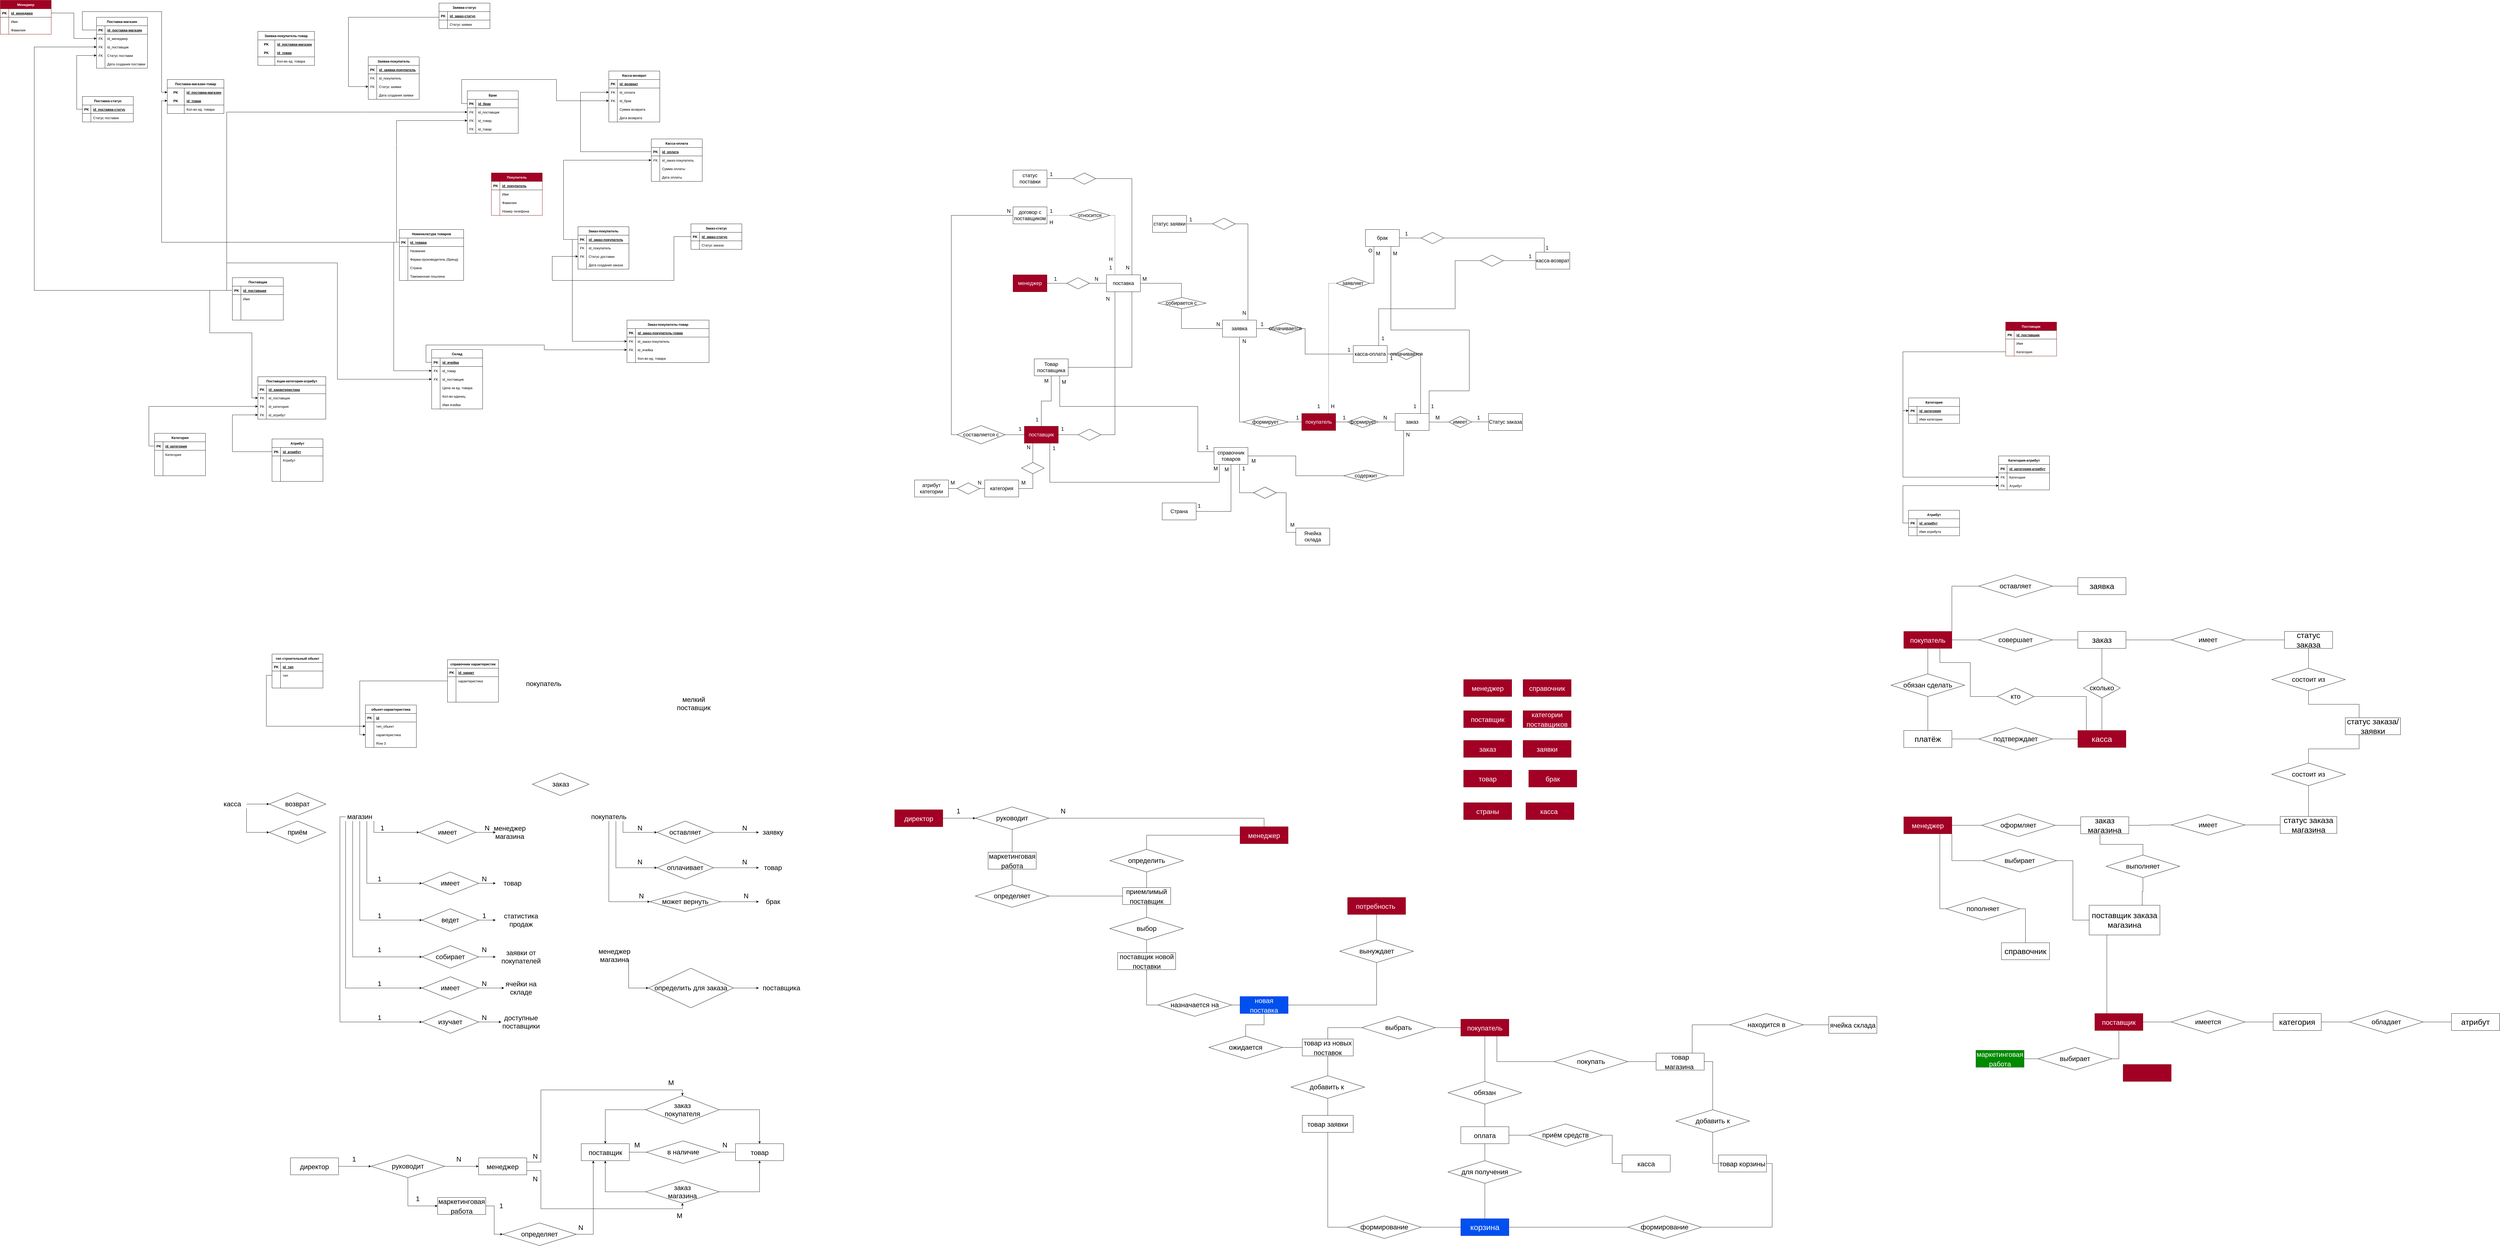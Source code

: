 <mxfile version="21.1.2" type="device" pages="2">
  <diagram id="R2lEEEUBdFMjLlhIrx00" name="Page-1">
    <mxGraphModel dx="4325" dy="4873" grid="0" gridSize="10" guides="1" tooltips="1" connect="1" arrows="1" fold="1" page="1" pageScale="1" pageWidth="850" pageHeight="1100" math="0" shadow="0" extFonts="Permanent Marker^https://fonts.googleapis.com/css?family=Permanent+Marker">
      <root>
        <mxCell id="0" />
        <mxCell id="1" parent="0" />
        <mxCell id="Ey8xV2oFl1nSQKZozFq3-8" style="edgeStyle=orthogonalEdgeStyle;rounded=0;orthogonalLoop=1;jettySize=auto;html=1;exitX=1;exitY=1;exitDx=0;exitDy=0;entryX=0;entryY=0.5;entryDx=0;entryDy=0;fontSize=24;" parent="1" source="Ey8xV2oFl1nSQKZozFq3-1" target="Ey8xV2oFl1nSQKZozFq3-6" edge="1">
          <mxGeometry relative="1" as="geometry" />
        </mxCell>
        <mxCell id="Ey8xV2oFl1nSQKZozFq3-13" style="edgeStyle=orthogonalEdgeStyle;rounded=0;orthogonalLoop=1;jettySize=auto;html=1;exitX=0.75;exitY=1;exitDx=0;exitDy=0;entryX=0;entryY=0.5;entryDx=0;entryDy=0;fontSize=24;" parent="1" source="Ey8xV2oFl1nSQKZozFq3-1" target="Ey8xV2oFl1nSQKZozFq3-12" edge="1">
          <mxGeometry relative="1" as="geometry" />
        </mxCell>
        <mxCell id="Ey8xV2oFl1nSQKZozFq3-19" style="edgeStyle=orthogonalEdgeStyle;rounded=0;orthogonalLoop=1;jettySize=auto;html=1;exitX=0.5;exitY=1;exitDx=0;exitDy=0;entryX=0;entryY=0.5;entryDx=0;entryDy=0;fontSize=24;" parent="1" source="Ey8xV2oFl1nSQKZozFq3-1" target="Ey8xV2oFl1nSQKZozFq3-18" edge="1">
          <mxGeometry relative="1" as="geometry" />
        </mxCell>
        <mxCell id="Ey8xV2oFl1nSQKZozFq3-26" style="edgeStyle=orthogonalEdgeStyle;rounded=0;orthogonalLoop=1;jettySize=auto;html=1;exitX=0.25;exitY=1;exitDx=0;exitDy=0;entryX=0;entryY=0.5;entryDx=0;entryDy=0;fontSize=24;" parent="1" source="Ey8xV2oFl1nSQKZozFq3-1" target="Ey8xV2oFl1nSQKZozFq3-25" edge="1">
          <mxGeometry relative="1" as="geometry" />
        </mxCell>
        <mxCell id="Ey8xV2oFl1nSQKZozFq3-32" style="edgeStyle=orthogonalEdgeStyle;rounded=0;orthogonalLoop=1;jettySize=auto;html=1;exitX=0;exitY=1;exitDx=0;exitDy=0;entryX=0;entryY=0.5;entryDx=0;entryDy=0;fontSize=24;" parent="1" source="Ey8xV2oFl1nSQKZozFq3-1" target="Ey8xV2oFl1nSQKZozFq3-31" edge="1">
          <mxGeometry relative="1" as="geometry" />
        </mxCell>
        <mxCell id="Ey8xV2oFl1nSQKZozFq3-39" style="edgeStyle=orthogonalEdgeStyle;rounded=0;orthogonalLoop=1;jettySize=auto;html=1;exitX=0;exitY=0.5;exitDx=0;exitDy=0;entryX=0;entryY=0.5;entryDx=0;entryDy=0;fontSize=24;" parent="1" source="Ey8xV2oFl1nSQKZozFq3-1" target="Ey8xV2oFl1nSQKZozFq3-38" edge="1">
          <mxGeometry relative="1" as="geometry" />
        </mxCell>
        <mxCell id="Ey8xV2oFl1nSQKZozFq3-1" value="&lt;font style=&quot;font-size: 24px;&quot;&gt;магазин&lt;/font&gt;" style="text;html=1;strokeColor=none;fillColor=none;align=center;verticalAlign=middle;whiteSpace=wrap;rounded=0;" parent="1" vertex="1">
          <mxGeometry x="-390" y="650" width="100" height="30" as="geometry" />
        </mxCell>
        <mxCell id="Ey8xV2oFl1nSQKZozFq3-2" value="&lt;font style=&quot;font-size: 24px;&quot;&gt;мелкий поставщик&lt;/font&gt;" style="text;html=1;strokeColor=none;fillColor=none;align=center;verticalAlign=middle;whiteSpace=wrap;rounded=0;" parent="1" vertex="1">
          <mxGeometry x="790" y="250" width="100" height="30" as="geometry" />
        </mxCell>
        <mxCell id="Ey8xV2oFl1nSQKZozFq3-3" value="&lt;font style=&quot;font-size: 24px;&quot;&gt;покупатель&lt;/font&gt;" style="text;html=1;strokeColor=none;fillColor=none;align=center;verticalAlign=middle;whiteSpace=wrap;rounded=0;" parent="1" vertex="1">
          <mxGeometry x="260" y="180" width="100" height="30" as="geometry" />
        </mxCell>
        <mxCell id="Ey8xV2oFl1nSQKZozFq3-4" value="&lt;font style=&quot;font-size: 24px;&quot;&gt;менеджер магазина&lt;/font&gt;" style="text;html=1;strokeColor=none;fillColor=none;align=center;verticalAlign=middle;whiteSpace=wrap;rounded=0;" parent="1" vertex="1">
          <mxGeometry x="140" y="705" width="100" height="30" as="geometry" />
        </mxCell>
        <mxCell id="Ey8xV2oFl1nSQKZozFq3-5" value="заказ" style="rhombus;whiteSpace=wrap;html=1;fontSize=24;" parent="1" vertex="1">
          <mxGeometry x="270" y="510" width="200" height="80" as="geometry" />
        </mxCell>
        <mxCell id="Ey8xV2oFl1nSQKZozFq3-9" style="edgeStyle=orthogonalEdgeStyle;rounded=0;orthogonalLoop=1;jettySize=auto;html=1;exitX=1;exitY=0.5;exitDx=0;exitDy=0;fontSize=24;entryX=0;entryY=0.5;entryDx=0;entryDy=0;" parent="1" source="Ey8xV2oFl1nSQKZozFq3-6" target="Ey8xV2oFl1nSQKZozFq3-4" edge="1">
          <mxGeometry relative="1" as="geometry">
            <mxPoint x="170" y="860" as="targetPoint" />
          </mxGeometry>
        </mxCell>
        <mxCell id="Ey8xV2oFl1nSQKZozFq3-6" value="имеет" style="rhombus;whiteSpace=wrap;html=1;fontSize=24;" parent="1" vertex="1">
          <mxGeometry x="-130" y="680" width="200" height="80" as="geometry" />
        </mxCell>
        <mxCell id="Ey8xV2oFl1nSQKZozFq3-10" value="1" style="text;html=1;strokeColor=none;fillColor=none;align=center;verticalAlign=middle;whiteSpace=wrap;rounded=0;fontSize=24;" parent="1" vertex="1">
          <mxGeometry x="-290" y="690" width="60" height="30" as="geometry" />
        </mxCell>
        <mxCell id="Ey8xV2oFl1nSQKZozFq3-11" value="N" style="text;html=1;strokeColor=none;fillColor=none;align=center;verticalAlign=middle;whiteSpace=wrap;rounded=0;fontSize=24;" parent="1" vertex="1">
          <mxGeometry x="80" y="690" width="60" height="30" as="geometry" />
        </mxCell>
        <mxCell id="Ey8xV2oFl1nSQKZozFq3-15" style="edgeStyle=orthogonalEdgeStyle;rounded=0;orthogonalLoop=1;jettySize=auto;html=1;exitX=1;exitY=0.5;exitDx=0;exitDy=0;fontSize=24;" parent="1" source="Ey8xV2oFl1nSQKZozFq3-12" target="Ey8xV2oFl1nSQKZozFq3-14" edge="1">
          <mxGeometry relative="1" as="geometry" />
        </mxCell>
        <mxCell id="Ey8xV2oFl1nSQKZozFq3-12" value="имеет" style="rhombus;whiteSpace=wrap;html=1;fontSize=24;" parent="1" vertex="1">
          <mxGeometry x="-120" y="860" width="200" height="80" as="geometry" />
        </mxCell>
        <mxCell id="Ey8xV2oFl1nSQKZozFq3-14" value="&lt;span style=&quot;font-size: 24px;&quot;&gt;товар&lt;/span&gt;" style="text;html=1;strokeColor=none;fillColor=none;align=center;verticalAlign=middle;whiteSpace=wrap;rounded=0;" parent="1" vertex="1">
          <mxGeometry x="140" y="885" width="120" height="30" as="geometry" />
        </mxCell>
        <mxCell id="Ey8xV2oFl1nSQKZozFq3-16" value="N" style="text;html=1;strokeColor=none;fillColor=none;align=center;verticalAlign=middle;whiteSpace=wrap;rounded=0;fontSize=24;" parent="1" vertex="1">
          <mxGeometry x="70" y="870" width="60" height="30" as="geometry" />
        </mxCell>
        <mxCell id="Ey8xV2oFl1nSQKZozFq3-17" value="1" style="text;html=1;strokeColor=none;fillColor=none;align=center;verticalAlign=middle;whiteSpace=wrap;rounded=0;fontSize=24;" parent="1" vertex="1">
          <mxGeometry x="-300" y="870" width="60" height="30" as="geometry" />
        </mxCell>
        <mxCell id="Ey8xV2oFl1nSQKZozFq3-22" style="edgeStyle=orthogonalEdgeStyle;rounded=0;orthogonalLoop=1;jettySize=auto;html=1;exitX=1;exitY=0.5;exitDx=0;exitDy=0;fontSize=24;" parent="1" source="Ey8xV2oFl1nSQKZozFq3-18" target="Ey8xV2oFl1nSQKZozFq3-21" edge="1">
          <mxGeometry relative="1" as="geometry" />
        </mxCell>
        <mxCell id="Ey8xV2oFl1nSQKZozFq3-18" value="ведет" style="rhombus;whiteSpace=wrap;html=1;fontSize=24;" parent="1" vertex="1">
          <mxGeometry x="-120" y="990" width="200" height="80" as="geometry" />
        </mxCell>
        <mxCell id="Ey8xV2oFl1nSQKZozFq3-21" value="&lt;span style=&quot;font-size: 24px;&quot;&gt;статистика продаж&lt;/span&gt;" style="text;html=1;strokeColor=none;fillColor=none;align=center;verticalAlign=middle;whiteSpace=wrap;rounded=0;" parent="1" vertex="1">
          <mxGeometry x="140" y="1015" width="180" height="30" as="geometry" />
        </mxCell>
        <mxCell id="Ey8xV2oFl1nSQKZozFq3-23" value="1" style="text;html=1;strokeColor=none;fillColor=none;align=center;verticalAlign=middle;whiteSpace=wrap;rounded=0;fontSize=24;" parent="1" vertex="1">
          <mxGeometry x="70" y="1000" width="60" height="30" as="geometry" />
        </mxCell>
        <mxCell id="Ey8xV2oFl1nSQKZozFq3-24" value="1" style="text;html=1;strokeColor=none;fillColor=none;align=center;verticalAlign=middle;whiteSpace=wrap;rounded=0;fontSize=24;" parent="1" vertex="1">
          <mxGeometry x="-300" y="1000" width="60" height="30" as="geometry" />
        </mxCell>
        <mxCell id="Ey8xV2oFl1nSQKZozFq3-28" style="edgeStyle=orthogonalEdgeStyle;rounded=0;orthogonalLoop=1;jettySize=auto;html=1;exitX=1;exitY=0.5;exitDx=0;exitDy=0;fontSize=24;" parent="1" source="Ey8xV2oFl1nSQKZozFq3-25" target="Ey8xV2oFl1nSQKZozFq3-27" edge="1">
          <mxGeometry relative="1" as="geometry" />
        </mxCell>
        <mxCell id="Ey8xV2oFl1nSQKZozFq3-25" value="собирает" style="rhombus;whiteSpace=wrap;html=1;fontSize=24;" parent="1" vertex="1">
          <mxGeometry x="-120" y="1120" width="200" height="80" as="geometry" />
        </mxCell>
        <mxCell id="Ey8xV2oFl1nSQKZozFq3-27" value="&lt;span style=&quot;font-size: 24px;&quot;&gt;заявки от покупателей&lt;/span&gt;" style="text;html=1;strokeColor=none;fillColor=none;align=center;verticalAlign=middle;whiteSpace=wrap;rounded=0;" parent="1" vertex="1">
          <mxGeometry x="140" y="1145" width="180" height="30" as="geometry" />
        </mxCell>
        <mxCell id="Ey8xV2oFl1nSQKZozFq3-29" value="1" style="text;html=1;strokeColor=none;fillColor=none;align=center;verticalAlign=middle;whiteSpace=wrap;rounded=0;fontSize=24;" parent="1" vertex="1">
          <mxGeometry x="-300" y="1120" width="60" height="30" as="geometry" />
        </mxCell>
        <mxCell id="Ey8xV2oFl1nSQKZozFq3-30" value="N" style="text;html=1;strokeColor=none;fillColor=none;align=center;verticalAlign=middle;whiteSpace=wrap;rounded=0;fontSize=24;" parent="1" vertex="1">
          <mxGeometry x="70" y="1120" width="60" height="30" as="geometry" />
        </mxCell>
        <mxCell id="Ey8xV2oFl1nSQKZozFq3-34" style="edgeStyle=orthogonalEdgeStyle;rounded=0;orthogonalLoop=1;jettySize=auto;html=1;exitX=1;exitY=0.5;exitDx=0;exitDy=0;entryX=0;entryY=0.5;entryDx=0;entryDy=0;fontSize=24;" parent="1" source="Ey8xV2oFl1nSQKZozFq3-31" target="Ey8xV2oFl1nSQKZozFq3-33" edge="1">
          <mxGeometry relative="1" as="geometry" />
        </mxCell>
        <mxCell id="Ey8xV2oFl1nSQKZozFq3-31" value="имеет" style="rhombus;whiteSpace=wrap;html=1;fontSize=24;" parent="1" vertex="1">
          <mxGeometry x="-120" y="1230" width="200" height="80" as="geometry" />
        </mxCell>
        <mxCell id="Ey8xV2oFl1nSQKZozFq3-33" value="&lt;font style=&quot;font-size: 24px;&quot;&gt;ячейки на складе&lt;/font&gt;" style="text;html=1;strokeColor=none;fillColor=none;align=center;verticalAlign=middle;whiteSpace=wrap;rounded=0;" parent="1" vertex="1">
          <mxGeometry x="170" y="1255" width="120" height="30" as="geometry" />
        </mxCell>
        <mxCell id="Ey8xV2oFl1nSQKZozFq3-35" value="1" style="text;html=1;strokeColor=none;fillColor=none;align=center;verticalAlign=middle;whiteSpace=wrap;rounded=0;fontSize=24;" parent="1" vertex="1">
          <mxGeometry x="-300" y="1240" width="60" height="30" as="geometry" />
        </mxCell>
        <mxCell id="Ey8xV2oFl1nSQKZozFq3-36" value="N" style="text;html=1;strokeColor=none;fillColor=none;align=center;verticalAlign=middle;whiteSpace=wrap;rounded=0;fontSize=24;" parent="1" vertex="1">
          <mxGeometry x="70" y="1240" width="60" height="30" as="geometry" />
        </mxCell>
        <mxCell id="Ey8xV2oFl1nSQKZozFq3-38" value="изучает" style="rhombus;whiteSpace=wrap;html=1;fontSize=24;" parent="1" vertex="1">
          <mxGeometry x="-120" y="1350" width="200" height="80" as="geometry" />
        </mxCell>
        <mxCell id="Ey8xV2oFl1nSQKZozFq3-40" value="" style="endArrow=classic;html=1;rounded=0;fontSize=24;exitX=1;exitY=0.5;exitDx=0;exitDy=0;" parent="1" source="Ey8xV2oFl1nSQKZozFq3-38" edge="1">
          <mxGeometry width="50" height="50" relative="1" as="geometry">
            <mxPoint x="-40" y="1070" as="sourcePoint" />
            <mxPoint x="160" y="1390" as="targetPoint" />
          </mxGeometry>
        </mxCell>
        <mxCell id="Ey8xV2oFl1nSQKZozFq3-41" value="&lt;font style=&quot;font-size: 24px;&quot;&gt;доступные поставщики&lt;/font&gt;" style="text;html=1;strokeColor=none;fillColor=none;align=center;verticalAlign=middle;whiteSpace=wrap;rounded=0;" parent="1" vertex="1">
          <mxGeometry x="170" y="1375" width="120" height="30" as="geometry" />
        </mxCell>
        <mxCell id="Ey8xV2oFl1nSQKZozFq3-42" value="1" style="text;html=1;strokeColor=none;fillColor=none;align=center;verticalAlign=middle;whiteSpace=wrap;rounded=0;fontSize=24;" parent="1" vertex="1">
          <mxGeometry x="-300" y="1360" width="60" height="30" as="geometry" />
        </mxCell>
        <mxCell id="Ey8xV2oFl1nSQKZozFq3-43" value="N" style="text;html=1;strokeColor=none;fillColor=none;align=center;verticalAlign=middle;whiteSpace=wrap;rounded=0;fontSize=24;" parent="1" vertex="1">
          <mxGeometry x="70" y="1360" width="60" height="30" as="geometry" />
        </mxCell>
        <mxCell id="Ey8xV2oFl1nSQKZozFq3-48" style="edgeStyle=orthogonalEdgeStyle;rounded=0;orthogonalLoop=1;jettySize=auto;html=1;exitX=1;exitY=0.5;exitDx=0;exitDy=0;fontSize=24;" parent="1" source="Ey8xV2oFl1nSQKZozFq3-45" target="Ey8xV2oFl1nSQKZozFq3-46" edge="1">
          <mxGeometry relative="1" as="geometry" />
        </mxCell>
        <mxCell id="Ey8xV2oFl1nSQKZozFq3-49" style="edgeStyle=orthogonalEdgeStyle;rounded=0;orthogonalLoop=1;jettySize=auto;html=1;exitX=1;exitY=1;exitDx=0;exitDy=0;entryX=0;entryY=0.5;entryDx=0;entryDy=0;fontSize=24;" parent="1" source="Ey8xV2oFl1nSQKZozFq3-45" target="Ey8xV2oFl1nSQKZozFq3-47" edge="1">
          <mxGeometry relative="1" as="geometry" />
        </mxCell>
        <mxCell id="Ey8xV2oFl1nSQKZozFq3-45" value="&lt;font style=&quot;font-size: 24px;&quot;&gt;касса&lt;/font&gt;" style="text;html=1;strokeColor=none;fillColor=none;align=center;verticalAlign=middle;whiteSpace=wrap;rounded=0;" parent="1" vertex="1">
          <mxGeometry x="-840" y="605" width="100" height="30" as="geometry" />
        </mxCell>
        <mxCell id="Ey8xV2oFl1nSQKZozFq3-46" value="возврат" style="rhombus;whiteSpace=wrap;html=1;fontSize=24;" parent="1" vertex="1">
          <mxGeometry x="-660" y="580" width="200" height="80" as="geometry" />
        </mxCell>
        <mxCell id="Ey8xV2oFl1nSQKZozFq3-47" value="приём" style="rhombus;whiteSpace=wrap;html=1;fontSize=24;" parent="1" vertex="1">
          <mxGeometry x="-660" y="680" width="200" height="80" as="geometry" />
        </mxCell>
        <mxCell id="iVsS6hdNAteJLFjey58A-3" style="edgeStyle=orthogonalEdgeStyle;rounded=0;orthogonalLoop=1;jettySize=auto;html=1;exitX=1;exitY=1;exitDx=0;exitDy=0;entryX=0;entryY=0.5;entryDx=0;entryDy=0;" parent="1" source="iVsS6hdNAteJLFjey58A-1" target="iVsS6hdNAteJLFjey58A-2" edge="1">
          <mxGeometry relative="1" as="geometry" />
        </mxCell>
        <mxCell id="iVsS6hdNAteJLFjey58A-11" style="edgeStyle=orthogonalEdgeStyle;rounded=0;orthogonalLoop=1;jettySize=auto;html=1;exitX=0.75;exitY=1;exitDx=0;exitDy=0;entryX=0;entryY=0.5;entryDx=0;entryDy=0;" parent="1" source="iVsS6hdNAteJLFjey58A-1" target="iVsS6hdNAteJLFjey58A-4" edge="1">
          <mxGeometry relative="1" as="geometry" />
        </mxCell>
        <mxCell id="iVsS6hdNAteJLFjey58A-15" style="edgeStyle=orthogonalEdgeStyle;rounded=0;orthogonalLoop=1;jettySize=auto;html=1;exitX=0.5;exitY=1;exitDx=0;exitDy=0;entryX=0;entryY=0.5;entryDx=0;entryDy=0;" parent="1" source="iVsS6hdNAteJLFjey58A-1" target="iVsS6hdNAteJLFjey58A-14" edge="1">
          <mxGeometry relative="1" as="geometry" />
        </mxCell>
        <mxCell id="iVsS6hdNAteJLFjey58A-1" value="&lt;span style=&quot;font-size: 24px;&quot;&gt;покупатель&lt;/span&gt;" style="text;html=1;strokeColor=none;fillColor=none;align=center;verticalAlign=middle;whiteSpace=wrap;rounded=0;" parent="1" vertex="1">
          <mxGeometry x="490" y="650" width="100" height="30" as="geometry" />
        </mxCell>
        <mxCell id="iVsS6hdNAteJLFjey58A-6" style="edgeStyle=orthogonalEdgeStyle;rounded=0;orthogonalLoop=1;jettySize=auto;html=1;exitX=1;exitY=0.5;exitDx=0;exitDy=0;" parent="1" source="iVsS6hdNAteJLFjey58A-2" target="iVsS6hdNAteJLFjey58A-5" edge="1">
          <mxGeometry relative="1" as="geometry" />
        </mxCell>
        <mxCell id="iVsS6hdNAteJLFjey58A-2" value="оставляет" style="rhombus;whiteSpace=wrap;html=1;fontSize=24;" parent="1" vertex="1">
          <mxGeometry x="710" y="680" width="200" height="80" as="geometry" />
        </mxCell>
        <mxCell id="iVsS6hdNAteJLFjey58A-13" style="edgeStyle=orthogonalEdgeStyle;rounded=0;orthogonalLoop=1;jettySize=auto;html=1;exitX=1;exitY=0.5;exitDx=0;exitDy=0;" parent="1" source="iVsS6hdNAteJLFjey58A-4" target="iVsS6hdNAteJLFjey58A-12" edge="1">
          <mxGeometry relative="1" as="geometry" />
        </mxCell>
        <mxCell id="iVsS6hdNAteJLFjey58A-4" value="оплачивает" style="rhombus;whiteSpace=wrap;html=1;fontSize=24;" parent="1" vertex="1">
          <mxGeometry x="710" y="805" width="200" height="80" as="geometry" />
        </mxCell>
        <mxCell id="iVsS6hdNAteJLFjey58A-5" value="&lt;font style=&quot;font-size: 24px;&quot;&gt;заявку&lt;/font&gt;" style="text;html=1;strokeColor=none;fillColor=none;align=center;verticalAlign=middle;whiteSpace=wrap;rounded=0;" parent="1" vertex="1">
          <mxGeometry x="1070" y="705" width="100" height="30" as="geometry" />
        </mxCell>
        <mxCell id="iVsS6hdNAteJLFjey58A-7" value="N" style="text;html=1;strokeColor=none;fillColor=none;align=center;verticalAlign=middle;whiteSpace=wrap;rounded=0;fontSize=24;" parent="1" vertex="1">
          <mxGeometry x="620" y="690" width="60" height="30" as="geometry" />
        </mxCell>
        <mxCell id="iVsS6hdNAteJLFjey58A-8" value="N" style="text;html=1;strokeColor=none;fillColor=none;align=center;verticalAlign=middle;whiteSpace=wrap;rounded=0;fontSize=24;" parent="1" vertex="1">
          <mxGeometry x="990" y="690" width="60" height="30" as="geometry" />
        </mxCell>
        <mxCell id="iVsS6hdNAteJLFjey58A-9" value="N" style="text;html=1;strokeColor=none;fillColor=none;align=center;verticalAlign=middle;whiteSpace=wrap;rounded=0;fontSize=24;" parent="1" vertex="1">
          <mxGeometry x="620" y="810" width="60" height="30" as="geometry" />
        </mxCell>
        <mxCell id="iVsS6hdNAteJLFjey58A-10" value="N" style="text;html=1;strokeColor=none;fillColor=none;align=center;verticalAlign=middle;whiteSpace=wrap;rounded=0;fontSize=24;" parent="1" vertex="1">
          <mxGeometry x="990" y="810" width="60" height="30" as="geometry" />
        </mxCell>
        <mxCell id="iVsS6hdNAteJLFjey58A-12" value="&lt;span style=&quot;font-size: 24px;&quot;&gt;товар&lt;/span&gt;" style="text;html=1;strokeColor=none;fillColor=none;align=center;verticalAlign=middle;whiteSpace=wrap;rounded=0;" parent="1" vertex="1">
          <mxGeometry x="1070" y="830" width="100" height="30" as="geometry" />
        </mxCell>
        <mxCell id="iVsS6hdNAteJLFjey58A-17" style="edgeStyle=orthogonalEdgeStyle;rounded=0;orthogonalLoop=1;jettySize=auto;html=1;exitX=1;exitY=0.5;exitDx=0;exitDy=0;" parent="1" source="iVsS6hdNAteJLFjey58A-14" target="iVsS6hdNAteJLFjey58A-16" edge="1">
          <mxGeometry relative="1" as="geometry" />
        </mxCell>
        <mxCell id="iVsS6hdNAteJLFjey58A-14" value="может вернуть" style="rhombus;whiteSpace=wrap;html=1;fontSize=24;" parent="1" vertex="1">
          <mxGeometry x="685" y="930" width="250" height="70" as="geometry" />
        </mxCell>
        <mxCell id="iVsS6hdNAteJLFjey58A-16" value="&lt;span style=&quot;font-size: 24px;&quot;&gt;брак&lt;/span&gt;" style="text;html=1;strokeColor=none;fillColor=none;align=center;verticalAlign=middle;whiteSpace=wrap;rounded=0;" parent="1" vertex="1">
          <mxGeometry x="1070" y="950" width="100" height="30" as="geometry" />
        </mxCell>
        <mxCell id="iVsS6hdNAteJLFjey58A-18" value="N" style="text;html=1;strokeColor=none;fillColor=none;align=center;verticalAlign=middle;whiteSpace=wrap;rounded=0;fontSize=24;" parent="1" vertex="1">
          <mxGeometry x="625" y="930" width="60" height="30" as="geometry" />
        </mxCell>
        <mxCell id="iVsS6hdNAteJLFjey58A-19" value="N" style="text;html=1;strokeColor=none;fillColor=none;align=center;verticalAlign=middle;whiteSpace=wrap;rounded=0;fontSize=24;" parent="1" vertex="1">
          <mxGeometry x="995" y="930" width="60" height="30" as="geometry" />
        </mxCell>
        <mxCell id="iVsS6hdNAteJLFjey58A-23" style="edgeStyle=orthogonalEdgeStyle;rounded=0;orthogonalLoop=1;jettySize=auto;html=1;exitX=1;exitY=1;exitDx=0;exitDy=0;entryX=0;entryY=0.5;entryDx=0;entryDy=0;" parent="1" source="iVsS6hdNAteJLFjey58A-20" target="iVsS6hdNAteJLFjey58A-21" edge="1">
          <mxGeometry relative="1" as="geometry" />
        </mxCell>
        <mxCell id="iVsS6hdNAteJLFjey58A-20" value="&lt;font style=&quot;font-size: 24px;&quot;&gt;менеджер магазина&lt;/font&gt;" style="text;html=1;strokeColor=none;fillColor=none;align=center;verticalAlign=middle;whiteSpace=wrap;rounded=0;" parent="1" vertex="1">
          <mxGeometry x="510" y="1140" width="100" height="30" as="geometry" />
        </mxCell>
        <mxCell id="iVsS6hdNAteJLFjey58A-24" style="edgeStyle=orthogonalEdgeStyle;rounded=0;orthogonalLoop=1;jettySize=auto;html=1;exitX=1;exitY=0.5;exitDx=0;exitDy=0;" parent="1" source="iVsS6hdNAteJLFjey58A-21" edge="1">
          <mxGeometry relative="1" as="geometry">
            <mxPoint x="1070" y="1270" as="targetPoint" />
          </mxGeometry>
        </mxCell>
        <mxCell id="iVsS6hdNAteJLFjey58A-21" value="определить для заказа" style="rhombus;whiteSpace=wrap;html=1;fontSize=24;" parent="1" vertex="1">
          <mxGeometry x="680" y="1200" width="300" height="140" as="geometry" />
        </mxCell>
        <mxCell id="iVsS6hdNAteJLFjey58A-22" value="&lt;span style=&quot;font-size: 24px;&quot;&gt;поставщика&lt;/span&gt;" style="text;html=1;strokeColor=none;fillColor=none;align=center;verticalAlign=middle;whiteSpace=wrap;rounded=0;" parent="1" vertex="1">
          <mxGeometry x="1100" y="1255" width="100" height="30" as="geometry" />
        </mxCell>
        <mxCell id="iVsS6hdNAteJLFjey58A-29" style="edgeStyle=orthogonalEdgeStyle;rounded=0;orthogonalLoop=1;jettySize=auto;html=1;exitX=1;exitY=0.5;exitDx=0;exitDy=0;entryX=0;entryY=0.5;entryDx=0;entryDy=0;fontSize=24;" parent="1" source="iVsS6hdNAteJLFjey58A-26" target="iVsS6hdNAteJLFjey58A-27" edge="1">
          <mxGeometry relative="1" as="geometry" />
        </mxCell>
        <mxCell id="iVsS6hdNAteJLFjey58A-26" value="&lt;font style=&quot;font-size: 24px;&quot;&gt;директор&lt;/font&gt;" style="rounded=0;whiteSpace=wrap;html=1;fontSize=28;" parent="1" vertex="1">
          <mxGeometry x="-585" y="1870" width="170" height="60" as="geometry" />
        </mxCell>
        <mxCell id="iVsS6hdNAteJLFjey58A-30" style="edgeStyle=orthogonalEdgeStyle;rounded=0;orthogonalLoop=1;jettySize=auto;html=1;exitX=1;exitY=0.5;exitDx=0;exitDy=0;entryX=0;entryY=0.5;entryDx=0;entryDy=0;fontSize=24;" parent="1" source="iVsS6hdNAteJLFjey58A-27" target="iVsS6hdNAteJLFjey58A-28" edge="1">
          <mxGeometry relative="1" as="geometry" />
        </mxCell>
        <mxCell id="iVsS6hdNAteJLFjey58A-34" style="edgeStyle=orthogonalEdgeStyle;rounded=0;orthogonalLoop=1;jettySize=auto;html=1;exitX=0.5;exitY=1;exitDx=0;exitDy=0;entryX=0;entryY=0.5;entryDx=0;entryDy=0;fontSize=24;" parent="1" source="iVsS6hdNAteJLFjey58A-27" target="iVsS6hdNAteJLFjey58A-33" edge="1">
          <mxGeometry relative="1" as="geometry" />
        </mxCell>
        <mxCell id="iVsS6hdNAteJLFjey58A-27" value="руководит" style="rhombus;whiteSpace=wrap;html=1;fontSize=24;" parent="1" vertex="1">
          <mxGeometry x="-300" y="1860" width="260" height="80" as="geometry" />
        </mxCell>
        <mxCell id="iVsS6hdNAteJLFjey58A-42" style="edgeStyle=orthogonalEdgeStyle;rounded=0;orthogonalLoop=1;jettySize=auto;html=1;entryX=0.5;entryY=1;entryDx=0;entryDy=0;fontSize=24;exitX=1;exitY=0.75;exitDx=0;exitDy=0;" parent="1" source="iVsS6hdNAteJLFjey58A-28" target="iVsS6hdNAteJLFjey58A-41" edge="1">
          <mxGeometry relative="1" as="geometry">
            <mxPoint x="330" y="1950" as="sourcePoint" />
            <Array as="points">
              <mxPoint x="300" y="1915" />
              <mxPoint x="300" y="2050" />
              <mxPoint x="800" y="2050" />
            </Array>
          </mxGeometry>
        </mxCell>
        <mxCell id="iVsS6hdNAteJLFjey58A-54" style="edgeStyle=orthogonalEdgeStyle;rounded=0;orthogonalLoop=1;jettySize=auto;html=1;exitX=1;exitY=0.25;exitDx=0;exitDy=0;entryX=0.5;entryY=0;entryDx=0;entryDy=0;fontSize=24;" parent="1" source="iVsS6hdNAteJLFjey58A-28" target="iVsS6hdNAteJLFjey58A-53" edge="1">
          <mxGeometry relative="1" as="geometry">
            <Array as="points">
              <mxPoint x="300" y="1885" />
              <mxPoint x="300" y="1630" />
              <mxPoint x="800" y="1630" />
            </Array>
          </mxGeometry>
        </mxCell>
        <mxCell id="iVsS6hdNAteJLFjey58A-28" value="&lt;font style=&quot;font-size: 24px;&quot;&gt;менеджер&lt;/font&gt;" style="rounded=0;whiteSpace=wrap;html=1;fontSize=28;" parent="1" vertex="1">
          <mxGeometry x="80" y="1870" width="170" height="60" as="geometry" />
        </mxCell>
        <mxCell id="iVsS6hdNAteJLFjey58A-31" value="1" style="text;html=1;strokeColor=none;fillColor=none;align=center;verticalAlign=middle;whiteSpace=wrap;rounded=0;fontSize=24;" parent="1" vertex="1">
          <mxGeometry x="-390" y="1860" width="60" height="30" as="geometry" />
        </mxCell>
        <mxCell id="iVsS6hdNAteJLFjey58A-32" value="N" style="text;html=1;strokeColor=none;fillColor=none;align=center;verticalAlign=middle;whiteSpace=wrap;rounded=0;fontSize=24;" parent="1" vertex="1">
          <mxGeometry x="-20" y="1860" width="60" height="30" as="geometry" />
        </mxCell>
        <mxCell id="iVsS6hdNAteJLFjey58A-39" style="edgeStyle=orthogonalEdgeStyle;rounded=0;orthogonalLoop=1;jettySize=auto;html=1;exitX=1;exitY=0.5;exitDx=0;exitDy=0;entryX=0;entryY=0.5;entryDx=0;entryDy=0;fontSize=24;" parent="1" source="iVsS6hdNAteJLFjey58A-33" target="iVsS6hdNAteJLFjey58A-36" edge="1">
          <mxGeometry relative="1" as="geometry" />
        </mxCell>
        <mxCell id="iVsS6hdNAteJLFjey58A-33" value="&lt;font style=&quot;font-size: 24px;&quot;&gt;маркетинговая работа&lt;/font&gt;" style="rounded=0;whiteSpace=wrap;html=1;fontSize=28;" parent="1" vertex="1">
          <mxGeometry x="-65" y="2010" width="170" height="60" as="geometry" />
        </mxCell>
        <mxCell id="iVsS6hdNAteJLFjey58A-35" value="1" style="text;html=1;strokeColor=none;fillColor=none;align=center;verticalAlign=middle;whiteSpace=wrap;rounded=0;fontSize=24;" parent="1" vertex="1">
          <mxGeometry x="-165" y="2000" width="60" height="30" as="geometry" />
        </mxCell>
        <mxCell id="iVsS6hdNAteJLFjey58A-40" style="edgeStyle=orthogonalEdgeStyle;rounded=0;orthogonalLoop=1;jettySize=auto;html=1;exitX=1;exitY=0.5;exitDx=0;exitDy=0;entryX=0.25;entryY=1;entryDx=0;entryDy=0;fontSize=24;" parent="1" source="iVsS6hdNAteJLFjey58A-36" target="iVsS6hdNAteJLFjey58A-56" edge="1">
          <mxGeometry relative="1" as="geometry">
            <mxPoint x="450" y="2140" as="targetPoint" />
            <Array as="points">
              <mxPoint x="485" y="2140" />
            </Array>
          </mxGeometry>
        </mxCell>
        <mxCell id="iVsS6hdNAteJLFjey58A-36" value="определяет" style="rhombus;whiteSpace=wrap;html=1;fontSize=24;" parent="1" vertex="1">
          <mxGeometry x="165" y="2100" width="260" height="80" as="geometry" />
        </mxCell>
        <mxCell id="iVsS6hdNAteJLFjey58A-46" style="edgeStyle=orthogonalEdgeStyle;rounded=0;orthogonalLoop=1;jettySize=auto;html=1;exitX=1;exitY=0.5;exitDx=0;exitDy=0;entryX=0.5;entryY=1;entryDx=0;entryDy=0;fontSize=24;" parent="1" source="iVsS6hdNAteJLFjey58A-41" target="iVsS6hdNAteJLFjey58A-57" edge="1">
          <mxGeometry relative="1" as="geometry">
            <mxPoint x="1080" y="2110" as="targetPoint" />
          </mxGeometry>
        </mxCell>
        <mxCell id="iVsS6hdNAteJLFjey58A-61" style="edgeStyle=orthogonalEdgeStyle;rounded=0;orthogonalLoop=1;jettySize=auto;html=1;exitX=0;exitY=0.5;exitDx=0;exitDy=0;entryX=0.5;entryY=1;entryDx=0;entryDy=0;fontSize=24;" parent="1" source="iVsS6hdNAteJLFjey58A-41" target="iVsS6hdNAteJLFjey58A-56" edge="1">
          <mxGeometry relative="1" as="geometry" />
        </mxCell>
        <mxCell id="iVsS6hdNAteJLFjey58A-41" value="заказ &lt;br&gt;магазина" style="rhombus;whiteSpace=wrap;html=1;fontSize=24;" parent="1" vertex="1">
          <mxGeometry x="670" y="1950" width="260" height="80" as="geometry" />
        </mxCell>
        <mxCell id="iVsS6hdNAteJLFjey58A-47" value="N" style="text;html=1;strokeColor=none;fillColor=none;align=center;verticalAlign=middle;whiteSpace=wrap;rounded=0;fontSize=24;" parent="1" vertex="1">
          <mxGeometry x="411" y="2102" width="60" height="30" as="geometry" />
        </mxCell>
        <mxCell id="iVsS6hdNAteJLFjey58A-62" style="edgeStyle=orthogonalEdgeStyle;rounded=0;orthogonalLoop=1;jettySize=auto;html=1;exitX=1;exitY=0.5;exitDx=0;exitDy=0;entryX=0.5;entryY=0;entryDx=0;entryDy=0;fontSize=24;" parent="1" source="iVsS6hdNAteJLFjey58A-53" target="iVsS6hdNAteJLFjey58A-57" edge="1">
          <mxGeometry relative="1" as="geometry" />
        </mxCell>
        <mxCell id="iVsS6hdNAteJLFjey58A-63" style="edgeStyle=orthogonalEdgeStyle;rounded=0;orthogonalLoop=1;jettySize=auto;html=1;exitX=0;exitY=0.5;exitDx=0;exitDy=0;fontSize=24;" parent="1" source="iVsS6hdNAteJLFjey58A-53" target="iVsS6hdNAteJLFjey58A-56" edge="1">
          <mxGeometry relative="1" as="geometry" />
        </mxCell>
        <mxCell id="iVsS6hdNAteJLFjey58A-53" value="заказ &lt;br&gt;покупателя" style="rhombus;whiteSpace=wrap;html=1;fontSize=24;" parent="1" vertex="1">
          <mxGeometry x="670" y="1650" width="260" height="100" as="geometry" />
        </mxCell>
        <mxCell id="iVsS6hdNAteJLFjey58A-56" value="&lt;font style=&quot;font-size: 24px;&quot;&gt;поставщик&lt;/font&gt;" style="rounded=0;whiteSpace=wrap;html=1;fontSize=28;" parent="1" vertex="1">
          <mxGeometry x="442.5" y="1820" width="170" height="60" as="geometry" />
        </mxCell>
        <mxCell id="iVsS6hdNAteJLFjey58A-57" value="&lt;font style=&quot;font-size: 24px;&quot;&gt;товар&lt;/font&gt;" style="rounded=0;whiteSpace=wrap;html=1;fontSize=28;" parent="1" vertex="1">
          <mxGeometry x="987.5" y="1820" width="170" height="60" as="geometry" />
        </mxCell>
        <mxCell id="iVsS6hdNAteJLFjey58A-58" value="в наличие" style="rhombus;whiteSpace=wrap;html=1;fontSize=24;" parent="1" vertex="1">
          <mxGeometry x="672.5" y="1810" width="260" height="80" as="geometry" />
        </mxCell>
        <mxCell id="iVsS6hdNAteJLFjey58A-59" value="" style="endArrow=none;html=1;rounded=0;fontSize=24;entryX=1;entryY=0.5;entryDx=0;entryDy=0;exitX=0;exitY=0.5;exitDx=0;exitDy=0;" parent="1" source="iVsS6hdNAteJLFjey58A-58" target="iVsS6hdNAteJLFjey58A-56" edge="1">
          <mxGeometry width="50" height="50" relative="1" as="geometry">
            <mxPoint x="542.5" y="2100" as="sourcePoint" />
            <mxPoint x="592.5" y="2050" as="targetPoint" />
          </mxGeometry>
        </mxCell>
        <mxCell id="iVsS6hdNAteJLFjey58A-60" value="" style="endArrow=none;html=1;rounded=0;fontSize=24;entryX=1;entryY=0.5;entryDx=0;entryDy=0;exitX=0;exitY=0.5;exitDx=0;exitDy=0;" parent="1" source="iVsS6hdNAteJLFjey58A-57" target="iVsS6hdNAteJLFjey58A-58" edge="1">
          <mxGeometry width="50" height="50" relative="1" as="geometry">
            <mxPoint x="682.5" y="1860" as="sourcePoint" />
            <mxPoint x="622.5" y="1860" as="targetPoint" />
          </mxGeometry>
        </mxCell>
        <mxCell id="iVsS6hdNAteJLFjey58A-69" value="N" style="text;html=1;strokeColor=none;fillColor=none;align=center;verticalAlign=middle;whiteSpace=wrap;rounded=0;fontSize=24;" parent="1" vertex="1">
          <mxGeometry x="250" y="1850" width="60" height="30" as="geometry" />
        </mxCell>
        <mxCell id="iVsS6hdNAteJLFjey58A-70" value="M" style="text;html=1;strokeColor=none;fillColor=none;align=center;verticalAlign=middle;whiteSpace=wrap;rounded=0;fontSize=24;" parent="1" vertex="1">
          <mxGeometry x="730" y="1590" width="60" height="30" as="geometry" />
        </mxCell>
        <mxCell id="iVsS6hdNAteJLFjey58A-76" value="M" style="text;html=1;strokeColor=none;fillColor=none;align=center;verticalAlign=middle;whiteSpace=wrap;rounded=0;fontSize=24;" parent="1" vertex="1">
          <mxGeometry x="610" y="1810" width="60" height="30" as="geometry" />
        </mxCell>
        <mxCell id="iVsS6hdNAteJLFjey58A-77" value="N" style="text;html=1;strokeColor=none;fillColor=none;align=center;verticalAlign=middle;whiteSpace=wrap;rounded=0;fontSize=24;" parent="1" vertex="1">
          <mxGeometry x="920" y="1810" width="60" height="30" as="geometry" />
        </mxCell>
        <mxCell id="iVsS6hdNAteJLFjey58A-78" value="N" style="text;html=1;strokeColor=none;fillColor=none;align=center;verticalAlign=middle;whiteSpace=wrap;rounded=0;fontSize=24;" parent="1" vertex="1">
          <mxGeometry x="250" y="1930" width="60" height="30" as="geometry" />
        </mxCell>
        <mxCell id="iVsS6hdNAteJLFjey58A-79" value="M" style="text;html=1;strokeColor=none;fillColor=none;align=center;verticalAlign=middle;whiteSpace=wrap;rounded=0;fontSize=24;" parent="1" vertex="1">
          <mxGeometry x="760" y="2060" width="60" height="30" as="geometry" />
        </mxCell>
        <mxCell id="iVsS6hdNAteJLFjey58A-80" value="1" style="text;html=1;strokeColor=none;fillColor=none;align=center;verticalAlign=middle;whiteSpace=wrap;rounded=0;fontSize=24;" parent="1" vertex="1">
          <mxGeometry x="130" y="2025" width="60" height="30" as="geometry" />
        </mxCell>
        <mxCell id="nBMh9pfcVo2tg5L4N5Fn-3" style="edgeStyle=orthogonalEdgeStyle;rounded=0;orthogonalLoop=1;jettySize=auto;html=1;entryX=0;entryY=0.5;entryDx=0;entryDy=0;endArrow=none;endFill=0;exitX=0.75;exitY=1;exitDx=0;exitDy=0;" parent="1" source="nBMh9pfcVo2tg5L4N5Fn-1" target="nBMh9pfcVo2tg5L4N5Fn-2" edge="1">
          <mxGeometry relative="1" as="geometry">
            <mxPoint x="3700" y="1450" as="sourcePoint" />
          </mxGeometry>
        </mxCell>
        <mxCell id="nBMh9pfcVo2tg5L4N5Fn-19" style="edgeStyle=orthogonalEdgeStyle;rounded=0;orthogonalLoop=1;jettySize=auto;html=1;exitX=0.5;exitY=1;exitDx=0;exitDy=0;entryX=0.5;entryY=0;entryDx=0;entryDy=0;endArrow=none;endFill=0;" parent="1" source="nBMh9pfcVo2tg5L4N5Fn-1" target="nBMh9pfcVo2tg5L4N5Fn-18" edge="1">
          <mxGeometry relative="1" as="geometry" />
        </mxCell>
        <mxCell id="nBMh9pfcVo2tg5L4N5Fn-39" style="edgeStyle=orthogonalEdgeStyle;rounded=0;orthogonalLoop=1;jettySize=auto;html=1;exitX=0;exitY=0.5;exitDx=0;exitDy=0;entryX=1;entryY=0.5;entryDx=0;entryDy=0;endArrow=none;endFill=0;" parent="1" source="nBMh9pfcVo2tg5L4N5Fn-1" target="nBMh9pfcVo2tg5L4N5Fn-38" edge="1">
          <mxGeometry relative="1" as="geometry" />
        </mxCell>
        <mxCell id="nBMh9pfcVo2tg5L4N5Fn-1" value="&lt;span style=&quot;font-size: 24px;&quot;&gt;покупатель&lt;/span&gt;" style="rounded=0;whiteSpace=wrap;html=1;fontSize=28;fillColor=#a20025;fontColor=#ffffff;strokeColor=#6F0000;" parent="1" vertex="1">
          <mxGeometry x="3550" y="1380" width="170" height="60" as="geometry" />
        </mxCell>
        <mxCell id="nBMh9pfcVo2tg5L4N5Fn-7" style="edgeStyle=orthogonalEdgeStyle;rounded=0;orthogonalLoop=1;jettySize=auto;html=1;exitX=1;exitY=0.5;exitDx=0;exitDy=0;entryX=0;entryY=0.5;entryDx=0;entryDy=0;endArrow=none;endFill=0;" parent="1" source="nBMh9pfcVo2tg5L4N5Fn-2" target="nBMh9pfcVo2tg5L4N5Fn-6" edge="1">
          <mxGeometry relative="1" as="geometry" />
        </mxCell>
        <mxCell id="nBMh9pfcVo2tg5L4N5Fn-2" value="покупать" style="rhombus;whiteSpace=wrap;html=1;fontSize=24;" parent="1" vertex="1">
          <mxGeometry x="3880" y="1490" width="260" height="80" as="geometry" />
        </mxCell>
        <mxCell id="nBMh9pfcVo2tg5L4N5Fn-10" style="edgeStyle=orthogonalEdgeStyle;rounded=0;orthogonalLoop=1;jettySize=auto;html=1;exitX=1;exitY=0.5;exitDx=0;exitDy=0;entryX=0.5;entryY=0;entryDx=0;entryDy=0;endArrow=none;endFill=0;" parent="1" source="nBMh9pfcVo2tg5L4N5Fn-6" target="nBMh9pfcVo2tg5L4N5Fn-8" edge="1">
          <mxGeometry relative="1" as="geometry" />
        </mxCell>
        <mxCell id="nBMh9pfcVo2tg5L4N5Fn-6" value="&lt;span style=&quot;font-size: 24px;&quot;&gt;товар магазина&amp;nbsp;&lt;/span&gt;" style="rounded=0;whiteSpace=wrap;html=1;fontSize=28;" parent="1" vertex="1">
          <mxGeometry x="4240" y="1500" width="170" height="60" as="geometry" />
        </mxCell>
        <mxCell id="nBMh9pfcVo2tg5L4N5Fn-11" style="edgeStyle=orthogonalEdgeStyle;rounded=0;orthogonalLoop=1;jettySize=auto;html=1;exitX=0.5;exitY=1;exitDx=0;exitDy=0;entryX=0;entryY=0.5;entryDx=0;entryDy=0;endArrow=none;endFill=0;" parent="1" source="nBMh9pfcVo2tg5L4N5Fn-8" target="nBMh9pfcVo2tg5L4N5Fn-9" edge="1">
          <mxGeometry relative="1" as="geometry" />
        </mxCell>
        <mxCell id="nBMh9pfcVo2tg5L4N5Fn-8" value="добавить к" style="rhombus;whiteSpace=wrap;html=1;fontSize=24;" parent="1" vertex="1">
          <mxGeometry x="4310" y="1700" width="260" height="80" as="geometry" />
        </mxCell>
        <mxCell id="nBMh9pfcVo2tg5L4N5Fn-16" style="edgeStyle=orthogonalEdgeStyle;rounded=0;orthogonalLoop=1;jettySize=auto;html=1;exitX=1;exitY=0.5;exitDx=0;exitDy=0;entryX=1;entryY=0.5;entryDx=0;entryDy=0;endArrow=none;endFill=0;" parent="1" source="nBMh9pfcVo2tg5L4N5Fn-9" target="nBMh9pfcVo2tg5L4N5Fn-15" edge="1">
          <mxGeometry relative="1" as="geometry" />
        </mxCell>
        <mxCell id="nBMh9pfcVo2tg5L4N5Fn-9" value="&lt;font style=&quot;font-size: 24px;&quot;&gt;товар корзины&lt;/font&gt;" style="rounded=0;whiteSpace=wrap;html=1;fontSize=28;" parent="1" vertex="1">
          <mxGeometry x="4460" y="1860" width="170" height="60" as="geometry" />
        </mxCell>
        <mxCell id="nBMh9pfcVo2tg5L4N5Fn-13" value="корзина" style="rounded=0;whiteSpace=wrap;html=1;fontSize=28;fillColor=#0050ef;fontColor=#ffffff;strokeColor=#001DBC;" parent="1" vertex="1">
          <mxGeometry x="3550" y="2085" width="170" height="60" as="geometry" />
        </mxCell>
        <mxCell id="nBMh9pfcVo2tg5L4N5Fn-17" style="edgeStyle=orthogonalEdgeStyle;rounded=0;orthogonalLoop=1;jettySize=auto;html=1;exitX=0;exitY=0.5;exitDx=0;exitDy=0;entryX=1;entryY=0.5;entryDx=0;entryDy=0;endArrow=none;endFill=0;" parent="1" source="nBMh9pfcVo2tg5L4N5Fn-15" target="nBMh9pfcVo2tg5L4N5Fn-13" edge="1">
          <mxGeometry relative="1" as="geometry" />
        </mxCell>
        <mxCell id="nBMh9pfcVo2tg5L4N5Fn-15" value="формирование" style="rhombus;whiteSpace=wrap;html=1;fontSize=24;" parent="1" vertex="1">
          <mxGeometry x="4140" y="2075" width="260" height="80" as="geometry" />
        </mxCell>
        <mxCell id="nBMh9pfcVo2tg5L4N5Fn-21" style="edgeStyle=orthogonalEdgeStyle;rounded=0;orthogonalLoop=1;jettySize=auto;html=1;exitX=0.5;exitY=1;exitDx=0;exitDy=0;entryX=0.5;entryY=0;entryDx=0;entryDy=0;endArrow=none;endFill=0;" parent="1" source="nBMh9pfcVo2tg5L4N5Fn-18" target="nBMh9pfcVo2tg5L4N5Fn-20" edge="1">
          <mxGeometry relative="1" as="geometry" />
        </mxCell>
        <mxCell id="nBMh9pfcVo2tg5L4N5Fn-18" value="обязан" style="rhombus;whiteSpace=wrap;html=1;fontSize=24;" parent="1" vertex="1">
          <mxGeometry x="3505" y="1600" width="260" height="80" as="geometry" />
        </mxCell>
        <mxCell id="nBMh9pfcVo2tg5L4N5Fn-23" style="edgeStyle=orthogonalEdgeStyle;rounded=0;orthogonalLoop=1;jettySize=auto;html=1;exitX=0.5;exitY=1;exitDx=0;exitDy=0;endArrow=none;endFill=0;" parent="1" source="nBMh9pfcVo2tg5L4N5Fn-20" target="nBMh9pfcVo2tg5L4N5Fn-22" edge="1">
          <mxGeometry relative="1" as="geometry" />
        </mxCell>
        <mxCell id="nBMh9pfcVo2tg5L4N5Fn-41" style="edgeStyle=orthogonalEdgeStyle;rounded=0;orthogonalLoop=1;jettySize=auto;html=1;exitX=1;exitY=0.5;exitDx=0;exitDy=0;entryX=0;entryY=0.5;entryDx=0;entryDy=0;endArrow=none;endFill=0;" parent="1" source="nBMh9pfcVo2tg5L4N5Fn-20" target="nBMh9pfcVo2tg5L4N5Fn-34" edge="1">
          <mxGeometry relative="1" as="geometry" />
        </mxCell>
        <mxCell id="nBMh9pfcVo2tg5L4N5Fn-20" value="&lt;span style=&quot;font-size: 24px;&quot;&gt;оплата&lt;/span&gt;" style="rounded=0;whiteSpace=wrap;html=1;fontSize=28;" parent="1" vertex="1">
          <mxGeometry x="3550" y="1760" width="170" height="60" as="geometry" />
        </mxCell>
        <mxCell id="nBMh9pfcVo2tg5L4N5Fn-25" style="edgeStyle=orthogonalEdgeStyle;rounded=0;orthogonalLoop=1;jettySize=auto;html=1;exitX=0.5;exitY=1;exitDx=0;exitDy=0;endArrow=none;endFill=0;" parent="1" source="nBMh9pfcVo2tg5L4N5Fn-22" target="nBMh9pfcVo2tg5L4N5Fn-13" edge="1">
          <mxGeometry relative="1" as="geometry">
            <mxPoint x="3640" y="2080" as="targetPoint" />
          </mxGeometry>
        </mxCell>
        <mxCell id="nBMh9pfcVo2tg5L4N5Fn-22" value="для получения" style="rhombus;whiteSpace=wrap;html=1;fontSize=24;" parent="1" vertex="1">
          <mxGeometry x="3505" y="1880" width="260" height="80" as="geometry" />
        </mxCell>
        <mxCell id="nBMh9pfcVo2tg5L4N5Fn-27" style="edgeStyle=orthogonalEdgeStyle;rounded=0;orthogonalLoop=1;jettySize=auto;html=1;exitX=0;exitY=0.5;exitDx=0;exitDy=0;entryX=0.75;entryY=0;entryDx=0;entryDy=0;endArrow=none;endFill=0;" parent="1" source="nBMh9pfcVo2tg5L4N5Fn-26" target="nBMh9pfcVo2tg5L4N5Fn-6" edge="1">
          <mxGeometry relative="1" as="geometry" />
        </mxCell>
        <mxCell id="nBMh9pfcVo2tg5L4N5Fn-31" style="edgeStyle=orthogonalEdgeStyle;rounded=0;orthogonalLoop=1;jettySize=auto;html=1;exitX=1;exitY=0.5;exitDx=0;exitDy=0;entryX=0;entryY=0.5;entryDx=0;entryDy=0;endArrow=none;endFill=0;" parent="1" source="nBMh9pfcVo2tg5L4N5Fn-26" target="nBMh9pfcVo2tg5L4N5Fn-30" edge="1">
          <mxGeometry relative="1" as="geometry" />
        </mxCell>
        <mxCell id="nBMh9pfcVo2tg5L4N5Fn-26" value="находится в" style="rhombus;whiteSpace=wrap;html=1;fontSize=24;" parent="1" vertex="1">
          <mxGeometry x="4500" y="1360" width="260" height="80" as="geometry" />
        </mxCell>
        <mxCell id="nBMh9pfcVo2tg5L4N5Fn-30" value="&lt;span style=&quot;font-size: 24px;&quot;&gt;ячейка склада&lt;/span&gt;" style="rounded=0;whiteSpace=wrap;html=1;fontSize=28;" parent="1" vertex="1">
          <mxGeometry x="4850" y="1370" width="170" height="60" as="geometry" />
        </mxCell>
        <mxCell id="nBMh9pfcVo2tg5L4N5Fn-42" style="edgeStyle=orthogonalEdgeStyle;rounded=0;orthogonalLoop=1;jettySize=auto;html=1;exitX=1;exitY=0.5;exitDx=0;exitDy=0;entryX=0;entryY=0.5;entryDx=0;entryDy=0;endArrow=none;endFill=0;" parent="1" source="nBMh9pfcVo2tg5L4N5Fn-34" target="nBMh9pfcVo2tg5L4N5Fn-36" edge="1">
          <mxGeometry relative="1" as="geometry" />
        </mxCell>
        <mxCell id="nBMh9pfcVo2tg5L4N5Fn-34" value="приём средств" style="rhombus;whiteSpace=wrap;html=1;fontSize=24;" parent="1" vertex="1">
          <mxGeometry x="3790" y="1750" width="260" height="80" as="geometry" />
        </mxCell>
        <mxCell id="nBMh9pfcVo2tg5L4N5Fn-36" value="&lt;span style=&quot;font-size: 24px;&quot;&gt;касса&lt;/span&gt;" style="rounded=0;whiteSpace=wrap;html=1;fontSize=28;" parent="1" vertex="1">
          <mxGeometry x="4120" y="1860" width="170" height="60" as="geometry" />
        </mxCell>
        <mxCell id="nBMh9pfcVo2tg5L4N5Fn-43" style="edgeStyle=orthogonalEdgeStyle;rounded=0;orthogonalLoop=1;jettySize=auto;html=1;exitX=0;exitY=0.5;exitDx=0;exitDy=0;entryX=0.5;entryY=0;entryDx=0;entryDy=0;endArrow=none;endFill=0;" parent="1" source="nBMh9pfcVo2tg5L4N5Fn-38" target="nBMh9pfcVo2tg5L4N5Fn-40" edge="1">
          <mxGeometry relative="1" as="geometry" />
        </mxCell>
        <mxCell id="nBMh9pfcVo2tg5L4N5Fn-38" value="выбрать" style="rhombus;whiteSpace=wrap;html=1;fontSize=24;" parent="1" vertex="1">
          <mxGeometry x="3200" y="1370" width="260" height="80" as="geometry" />
        </mxCell>
        <mxCell id="nBMh9pfcVo2tg5L4N5Fn-46" style="edgeStyle=orthogonalEdgeStyle;rounded=0;orthogonalLoop=1;jettySize=auto;html=1;exitX=0.5;exitY=1;exitDx=0;exitDy=0;entryX=0.5;entryY=0;entryDx=0;entryDy=0;fontSize=24;endArrow=none;endFill=0;" parent="1" source="nBMh9pfcVo2tg5L4N5Fn-40" target="nBMh9pfcVo2tg5L4N5Fn-44" edge="1">
          <mxGeometry relative="1" as="geometry" />
        </mxCell>
        <mxCell id="nBMh9pfcVo2tg5L4N5Fn-55" style="edgeStyle=orthogonalEdgeStyle;rounded=0;orthogonalLoop=1;jettySize=auto;html=1;exitX=0;exitY=0.5;exitDx=0;exitDy=0;entryX=1;entryY=0.5;entryDx=0;entryDy=0;fontSize=24;endArrow=none;endFill=0;" parent="1" source="nBMh9pfcVo2tg5L4N5Fn-40" target="nBMh9pfcVo2tg5L4N5Fn-53" edge="1">
          <mxGeometry relative="1" as="geometry" />
        </mxCell>
        <mxCell id="nBMh9pfcVo2tg5L4N5Fn-40" value="&lt;font style=&quot;font-size: 24px;&quot;&gt;товар из новых поставок&lt;/font&gt;" style="rounded=0;whiteSpace=wrap;html=1;fontSize=28;" parent="1" vertex="1">
          <mxGeometry x="2990" y="1450" width="180" height="60" as="geometry" />
        </mxCell>
        <mxCell id="nBMh9pfcVo2tg5L4N5Fn-47" style="edgeStyle=orthogonalEdgeStyle;rounded=0;orthogonalLoop=1;jettySize=auto;html=1;exitX=0.5;exitY=1;exitDx=0;exitDy=0;entryX=0.5;entryY=0;entryDx=0;entryDy=0;fontSize=24;endArrow=none;endFill=0;" parent="1" source="nBMh9pfcVo2tg5L4N5Fn-44" target="nBMh9pfcVo2tg5L4N5Fn-45" edge="1">
          <mxGeometry relative="1" as="geometry" />
        </mxCell>
        <mxCell id="nBMh9pfcVo2tg5L4N5Fn-44" value="добавить к&amp;nbsp;" style="rhombus;whiteSpace=wrap;html=1;fontSize=24;" parent="1" vertex="1">
          <mxGeometry x="2950" y="1580" width="260" height="80" as="geometry" />
        </mxCell>
        <mxCell id="nBMh9pfcVo2tg5L4N5Fn-58" style="edgeStyle=orthogonalEdgeStyle;rounded=0;orthogonalLoop=1;jettySize=auto;html=1;exitX=0.5;exitY=1;exitDx=0;exitDy=0;entryX=0;entryY=0.5;entryDx=0;entryDy=0;fontSize=24;endArrow=none;endFill=0;" parent="1" source="nBMh9pfcVo2tg5L4N5Fn-45" target="nBMh9pfcVo2tg5L4N5Fn-57" edge="1">
          <mxGeometry relative="1" as="geometry" />
        </mxCell>
        <mxCell id="nBMh9pfcVo2tg5L4N5Fn-45" value="&lt;span style=&quot;font-size: 24px;&quot;&gt;товар заявки&lt;/span&gt;" style="rounded=0;whiteSpace=wrap;html=1;fontSize=28;" parent="1" vertex="1">
          <mxGeometry x="2990" y="1720" width="180" height="60" as="geometry" />
        </mxCell>
        <mxCell id="nBMh9pfcVo2tg5L4N5Fn-53" value="ожидается" style="rhombus;whiteSpace=wrap;html=1;fontSize=24;" parent="1" vertex="1">
          <mxGeometry x="2660" y="1440" width="260" height="80" as="geometry" />
        </mxCell>
        <mxCell id="nBMh9pfcVo2tg5L4N5Fn-88" style="edgeStyle=orthogonalEdgeStyle;rounded=0;orthogonalLoop=1;jettySize=auto;html=1;exitX=0.5;exitY=1;exitDx=0;exitDy=0;entryX=0.5;entryY=0;entryDx=0;entryDy=0;fontSize=24;endArrow=none;endFill=0;" parent="1" source="nBMh9pfcVo2tg5L4N5Fn-54" target="nBMh9pfcVo2tg5L4N5Fn-53" edge="1">
          <mxGeometry relative="1" as="geometry" />
        </mxCell>
        <mxCell id="nBMh9pfcVo2tg5L4N5Fn-54" value="&lt;span style=&quot;font-size: 24px;&quot;&gt;новая поставка&lt;/span&gt;" style="rounded=0;whiteSpace=wrap;html=1;fontSize=28;fillColor=#0050ef;fontColor=#ffffff;strokeColor=#001DBC;" parent="1" vertex="1">
          <mxGeometry x="2770" y="1300" width="170" height="60" as="geometry" />
        </mxCell>
        <mxCell id="nBMh9pfcVo2tg5L4N5Fn-59" style="edgeStyle=orthogonalEdgeStyle;rounded=0;orthogonalLoop=1;jettySize=auto;html=1;exitX=1;exitY=0.5;exitDx=0;exitDy=0;entryX=0;entryY=0.5;entryDx=0;entryDy=0;fontSize=24;endArrow=none;endFill=0;" parent="1" source="nBMh9pfcVo2tg5L4N5Fn-57" target="nBMh9pfcVo2tg5L4N5Fn-13" edge="1">
          <mxGeometry relative="1" as="geometry" />
        </mxCell>
        <mxCell id="nBMh9pfcVo2tg5L4N5Fn-57" value="формирование" style="rhombus;whiteSpace=wrap;html=1;fontSize=24;" parent="1" vertex="1">
          <mxGeometry x="3150" y="2075" width="260" height="80" as="geometry" />
        </mxCell>
        <mxCell id="nBMh9pfcVo2tg5L4N5Fn-61" style="edgeStyle=orthogonalEdgeStyle;rounded=0;orthogonalLoop=1;jettySize=auto;html=1;exitX=1;exitY=0.5;exitDx=0;exitDy=0;entryX=0;entryY=0.5;entryDx=0;entryDy=0;fontSize=24;" parent="1" source="nBMh9pfcVo2tg5L4N5Fn-62" target="nBMh9pfcVo2tg5L4N5Fn-65" edge="1">
          <mxGeometry relative="1" as="geometry" />
        </mxCell>
        <mxCell id="nBMh9pfcVo2tg5L4N5Fn-62" value="&lt;font style=&quot;font-size: 24px;&quot;&gt;директор&lt;/font&gt;" style="rounded=0;whiteSpace=wrap;html=1;fontSize=28;fillColor=#a20025;fontColor=#ffffff;strokeColor=#6F0000;" parent="1" vertex="1">
          <mxGeometry x="1550" y="640" width="170" height="60" as="geometry" />
        </mxCell>
        <mxCell id="nBMh9pfcVo2tg5L4N5Fn-63" style="edgeStyle=orthogonalEdgeStyle;rounded=0;orthogonalLoop=1;jettySize=auto;html=1;exitX=1;exitY=0.5;exitDx=0;exitDy=0;entryX=0.5;entryY=0;entryDx=0;entryDy=0;fontSize=24;endArrow=none;endFill=0;" parent="1" source="nBMh9pfcVo2tg5L4N5Fn-65" target="nBMh9pfcVo2tg5L4N5Fn-66" edge="1">
          <mxGeometry relative="1" as="geometry" />
        </mxCell>
        <mxCell id="nBMh9pfcVo2tg5L4N5Fn-76" style="edgeStyle=orthogonalEdgeStyle;rounded=0;orthogonalLoop=1;jettySize=auto;html=1;exitX=0.5;exitY=1;exitDx=0;exitDy=0;entryX=0.5;entryY=0;entryDx=0;entryDy=0;fontSize=24;endArrow=none;endFill=0;" parent="1" source="nBMh9pfcVo2tg5L4N5Fn-65" target="nBMh9pfcVo2tg5L4N5Fn-70" edge="1">
          <mxGeometry relative="1" as="geometry" />
        </mxCell>
        <mxCell id="nBMh9pfcVo2tg5L4N5Fn-65" value="руководит" style="rhombus;whiteSpace=wrap;html=1;fontSize=24;" parent="1" vertex="1">
          <mxGeometry x="1835" y="630" width="260" height="80" as="geometry" />
        </mxCell>
        <mxCell id="nBMh9pfcVo2tg5L4N5Fn-80" style="edgeStyle=orthogonalEdgeStyle;rounded=0;orthogonalLoop=1;jettySize=auto;html=1;exitX=0;exitY=0.5;exitDx=0;exitDy=0;entryX=0.5;entryY=0;entryDx=0;entryDy=0;fontSize=24;endArrow=none;endFill=0;" parent="1" source="nBMh9pfcVo2tg5L4N5Fn-66" target="nBMh9pfcVo2tg5L4N5Fn-79" edge="1">
          <mxGeometry relative="1" as="geometry" />
        </mxCell>
        <mxCell id="nBMh9pfcVo2tg5L4N5Fn-66" value="&lt;font style=&quot;font-size: 24px;&quot;&gt;менеджер&lt;/font&gt;" style="rounded=0;whiteSpace=wrap;html=1;fontSize=28;fillColor=#a20025;fontColor=#ffffff;strokeColor=#6F0000;" parent="1" vertex="1">
          <mxGeometry x="2770" y="700" width="170" height="60" as="geometry" />
        </mxCell>
        <mxCell id="nBMh9pfcVo2tg5L4N5Fn-67" value="1" style="text;html=1;strokeColor=none;fillColor=none;align=center;verticalAlign=middle;whiteSpace=wrap;rounded=0;fontSize=24;" parent="1" vertex="1">
          <mxGeometry x="1745" y="630" width="60" height="30" as="geometry" />
        </mxCell>
        <mxCell id="nBMh9pfcVo2tg5L4N5Fn-68" value="N" style="text;html=1;strokeColor=none;fillColor=none;align=center;verticalAlign=middle;whiteSpace=wrap;rounded=0;fontSize=24;" parent="1" vertex="1">
          <mxGeometry x="2115" y="630" width="60" height="30" as="geometry" />
        </mxCell>
        <mxCell id="nBMh9pfcVo2tg5L4N5Fn-70" value="&lt;font style=&quot;font-size: 24px;&quot;&gt;маркетинговая работа&lt;/font&gt;" style="rounded=0;whiteSpace=wrap;html=1;fontSize=28;" parent="1" vertex="1">
          <mxGeometry x="1880" y="790" width="170" height="60" as="geometry" />
        </mxCell>
        <mxCell id="nBMh9pfcVo2tg5L4N5Fn-77" style="edgeStyle=orthogonalEdgeStyle;rounded=0;orthogonalLoop=1;jettySize=auto;html=1;exitX=0.5;exitY=0;exitDx=0;exitDy=0;entryX=0.5;entryY=1;entryDx=0;entryDy=0;fontSize=24;endArrow=none;endFill=0;" parent="1" source="nBMh9pfcVo2tg5L4N5Fn-73" target="nBMh9pfcVo2tg5L4N5Fn-70" edge="1">
          <mxGeometry relative="1" as="geometry" />
        </mxCell>
        <mxCell id="nBMh9pfcVo2tg5L4N5Fn-87" style="edgeStyle=orthogonalEdgeStyle;rounded=0;orthogonalLoop=1;jettySize=auto;html=1;exitX=1;exitY=0.5;exitDx=0;exitDy=0;fontSize=24;endArrow=none;endFill=0;" parent="1" source="nBMh9pfcVo2tg5L4N5Fn-73" target="nBMh9pfcVo2tg5L4N5Fn-75" edge="1">
          <mxGeometry relative="1" as="geometry" />
        </mxCell>
        <mxCell id="nBMh9pfcVo2tg5L4N5Fn-73" value="определяет" style="rhombus;whiteSpace=wrap;html=1;fontSize=24;" parent="1" vertex="1">
          <mxGeometry x="1835" y="905" width="260" height="80" as="geometry" />
        </mxCell>
        <mxCell id="nBMh9pfcVo2tg5L4N5Fn-84" style="edgeStyle=orthogonalEdgeStyle;rounded=0;orthogonalLoop=1;jettySize=auto;html=1;exitX=0.5;exitY=1;exitDx=0;exitDy=0;entryX=0.5;entryY=0;entryDx=0;entryDy=0;fontSize=24;endArrow=none;endFill=0;" parent="1" source="nBMh9pfcVo2tg5L4N5Fn-75" target="nBMh9pfcVo2tg5L4N5Fn-82" edge="1">
          <mxGeometry relative="1" as="geometry" />
        </mxCell>
        <mxCell id="nBMh9pfcVo2tg5L4N5Fn-75" value="&lt;font style=&quot;font-size: 24px;&quot;&gt;приемлимый поставщик&lt;/font&gt;" style="rounded=0;whiteSpace=wrap;html=1;fontSize=28;" parent="1" vertex="1">
          <mxGeometry x="2355" y="915" width="170" height="60" as="geometry" />
        </mxCell>
        <mxCell id="nBMh9pfcVo2tg5L4N5Fn-81" style="edgeStyle=orthogonalEdgeStyle;rounded=0;orthogonalLoop=1;jettySize=auto;html=1;exitX=0.5;exitY=1;exitDx=0;exitDy=0;entryX=0.5;entryY=0;entryDx=0;entryDy=0;fontSize=24;endArrow=none;endFill=0;" parent="1" source="nBMh9pfcVo2tg5L4N5Fn-79" target="nBMh9pfcVo2tg5L4N5Fn-75" edge="1">
          <mxGeometry relative="1" as="geometry" />
        </mxCell>
        <mxCell id="nBMh9pfcVo2tg5L4N5Fn-83" style="edgeStyle=orthogonalEdgeStyle;rounded=0;orthogonalLoop=1;jettySize=auto;html=1;exitX=0.5;exitY=1;exitDx=0;exitDy=0;fontSize=24;endArrow=none;endFill=0;" parent="1" source="nBMh9pfcVo2tg5L4N5Fn-79" edge="1">
          <mxGeometry relative="1" as="geometry">
            <mxPoint x="2440" y="910" as="targetPoint" />
          </mxGeometry>
        </mxCell>
        <mxCell id="nBMh9pfcVo2tg5L4N5Fn-79" value="определить" style="rhombus;whiteSpace=wrap;html=1;fontSize=24;" parent="1" vertex="1">
          <mxGeometry x="2310" y="780" width="260" height="80" as="geometry" />
        </mxCell>
        <mxCell id="nBMh9pfcVo2tg5L4N5Fn-86" style="edgeStyle=orthogonalEdgeStyle;rounded=0;orthogonalLoop=1;jettySize=auto;html=1;exitX=0.5;exitY=1;exitDx=0;exitDy=0;entryX=0.5;entryY=0;entryDx=0;entryDy=0;fontSize=24;endArrow=none;endFill=0;" parent="1" source="nBMh9pfcVo2tg5L4N5Fn-82" target="nBMh9pfcVo2tg5L4N5Fn-85" edge="1">
          <mxGeometry relative="1" as="geometry" />
        </mxCell>
        <mxCell id="nBMh9pfcVo2tg5L4N5Fn-82" value="выбор" style="rhombus;whiteSpace=wrap;html=1;fontSize=24;" parent="1" vertex="1">
          <mxGeometry x="2310" y="1020" width="260" height="80" as="geometry" />
        </mxCell>
        <mxCell id="nBMh9pfcVo2tg5L4N5Fn-90" style="edgeStyle=orthogonalEdgeStyle;rounded=0;orthogonalLoop=1;jettySize=auto;html=1;exitX=0.5;exitY=1;exitDx=0;exitDy=0;entryX=0;entryY=0.5;entryDx=0;entryDy=0;fontSize=24;endArrow=none;endFill=0;" parent="1" source="nBMh9pfcVo2tg5L4N5Fn-85" target="nBMh9pfcVo2tg5L4N5Fn-89" edge="1">
          <mxGeometry relative="1" as="geometry" />
        </mxCell>
        <mxCell id="nBMh9pfcVo2tg5L4N5Fn-85" value="&lt;font style=&quot;font-size: 24px;&quot;&gt;поставщик новой поставки&lt;/font&gt;" style="rounded=0;whiteSpace=wrap;html=1;fontSize=28;" parent="1" vertex="1">
          <mxGeometry x="2337.5" y="1145" width="205" height="60" as="geometry" />
        </mxCell>
        <mxCell id="nBMh9pfcVo2tg5L4N5Fn-91" style="edgeStyle=orthogonalEdgeStyle;rounded=0;orthogonalLoop=1;jettySize=auto;html=1;exitX=1;exitY=0.5;exitDx=0;exitDy=0;entryX=0;entryY=0.5;entryDx=0;entryDy=0;fontSize=24;endArrow=none;endFill=0;" parent="1" source="nBMh9pfcVo2tg5L4N5Fn-89" target="nBMh9pfcVo2tg5L4N5Fn-54" edge="1">
          <mxGeometry relative="1" as="geometry" />
        </mxCell>
        <mxCell id="nBMh9pfcVo2tg5L4N5Fn-89" value="назначается на" style="rhombus;whiteSpace=wrap;html=1;fontSize=24;" parent="1" vertex="1">
          <mxGeometry x="2480" y="1290" width="260" height="80" as="geometry" />
        </mxCell>
        <mxCell id="nBMh9pfcVo2tg5L4N5Fn-96" style="edgeStyle=orthogonalEdgeStyle;rounded=0;orthogonalLoop=1;jettySize=auto;html=1;exitX=0.5;exitY=1;exitDx=0;exitDy=0;entryX=0.5;entryY=0;entryDx=0;entryDy=0;fontSize=24;endArrow=none;endFill=0;" parent="1" source="nBMh9pfcVo2tg5L4N5Fn-93" target="nBMh9pfcVo2tg5L4N5Fn-95" edge="1">
          <mxGeometry relative="1" as="geometry" />
        </mxCell>
        <mxCell id="nBMh9pfcVo2tg5L4N5Fn-93" value="&lt;font style=&quot;font-size: 24px;&quot;&gt;потребность&amp;nbsp;&lt;/font&gt;" style="rounded=0;whiteSpace=wrap;html=1;fontSize=28;fillColor=#a20025;fontColor=#ffffff;strokeColor=#6F0000;" parent="1" vertex="1">
          <mxGeometry x="3150" y="950" width="205" height="60" as="geometry" />
        </mxCell>
        <mxCell id="nBMh9pfcVo2tg5L4N5Fn-97" style="edgeStyle=orthogonalEdgeStyle;rounded=0;orthogonalLoop=1;jettySize=auto;html=1;exitX=0.5;exitY=1;exitDx=0;exitDy=0;entryX=1;entryY=0.5;entryDx=0;entryDy=0;fontSize=24;endArrow=none;endFill=0;" parent="1" source="nBMh9pfcVo2tg5L4N5Fn-95" target="nBMh9pfcVo2tg5L4N5Fn-54" edge="1">
          <mxGeometry relative="1" as="geometry" />
        </mxCell>
        <mxCell id="nBMh9pfcVo2tg5L4N5Fn-95" value="вынуждает" style="rhombus;whiteSpace=wrap;html=1;fontSize=24;" parent="1" vertex="1">
          <mxGeometry x="3122.5" y="1100" width="260" height="80" as="geometry" />
        </mxCell>
        <mxCell id="SQWJk-aPsDWy82oVcPLq-5" value="&lt;font style=&quot;font-size: 24px;&quot;&gt;менеджер&lt;/font&gt;" style="rounded=0;whiteSpace=wrap;html=1;fontSize=28;fillColor=#a20025;fontColor=#ffffff;strokeColor=#6F0000;" parent="1" vertex="1">
          <mxGeometry x="3560" y="180" width="170" height="60" as="geometry" />
        </mxCell>
        <mxCell id="SQWJk-aPsDWy82oVcPLq-6" value="&lt;span style=&quot;font-size: 24px;&quot;&gt;поставщик&lt;/span&gt;" style="rounded=0;whiteSpace=wrap;html=1;fontSize=28;fillColor=#a20025;fontColor=#ffffff;strokeColor=#6F0000;" parent="1" vertex="1">
          <mxGeometry x="3560" y="290" width="170" height="60" as="geometry" />
        </mxCell>
        <mxCell id="SQWJk-aPsDWy82oVcPLq-7" value="&lt;span style=&quot;font-size: 24px;&quot;&gt;заказ&lt;/span&gt;" style="rounded=0;whiteSpace=wrap;html=1;fontSize=28;fillColor=#a20025;fontColor=#ffffff;strokeColor=#6F0000;" parent="1" vertex="1">
          <mxGeometry x="3560" y="395" width="170" height="60" as="geometry" />
        </mxCell>
        <mxCell id="SQWJk-aPsDWy82oVcPLq-8" value="&lt;span style=&quot;font-size: 24px;&quot;&gt;товар&lt;/span&gt;" style="rounded=0;whiteSpace=wrap;html=1;fontSize=28;fillColor=#a20025;fontColor=#ffffff;strokeColor=#6F0000;" parent="1" vertex="1">
          <mxGeometry x="3560" y="500" width="170" height="60" as="geometry" />
        </mxCell>
        <mxCell id="SQWJk-aPsDWy82oVcPLq-9" value="&lt;span style=&quot;font-size: 24px;&quot;&gt;страны&lt;/span&gt;" style="rounded=0;whiteSpace=wrap;html=1;fontSize=28;fillColor=#a20025;fontColor=#ffffff;strokeColor=#6F0000;" parent="1" vertex="1">
          <mxGeometry x="3560" y="615" width="170" height="60" as="geometry" />
        </mxCell>
        <mxCell id="SQWJk-aPsDWy82oVcPLq-10" value="&lt;font style=&quot;font-size: 24px;&quot;&gt;справочник&lt;/font&gt;" style="rounded=0;whiteSpace=wrap;html=1;fontSize=28;fillColor=#a20025;fontColor=#ffffff;strokeColor=#6F0000;" parent="1" vertex="1">
          <mxGeometry x="3770" y="180" width="170" height="60" as="geometry" />
        </mxCell>
        <mxCell id="SQWJk-aPsDWy82oVcPLq-11" value="&lt;font style=&quot;font-size: 24px;&quot;&gt;категории поставщиков&lt;/font&gt;" style="rounded=0;whiteSpace=wrap;html=1;fontSize=28;fillColor=#a20025;fontColor=#ffffff;strokeColor=#6F0000;" parent="1" vertex="1">
          <mxGeometry x="3770" y="290" width="170" height="60" as="geometry" />
        </mxCell>
        <mxCell id="SQWJk-aPsDWy82oVcPLq-13" value="&lt;font style=&quot;font-size: 24px;&quot;&gt;заявки&lt;/font&gt;" style="rounded=0;whiteSpace=wrap;html=1;fontSize=28;fillColor=#a20025;fontColor=#ffffff;strokeColor=#6F0000;" parent="1" vertex="1">
          <mxGeometry x="3770" y="395" width="170" height="60" as="geometry" />
        </mxCell>
        <mxCell id="SQWJk-aPsDWy82oVcPLq-15" value="&lt;font style=&quot;font-size: 24px;&quot;&gt;касса&amp;nbsp;&lt;/font&gt;" style="rounded=0;whiteSpace=wrap;html=1;fontSize=28;fillColor=#a20025;fontColor=#ffffff;strokeColor=#6F0000;" parent="1" vertex="1">
          <mxGeometry x="3780" y="615" width="170" height="60" as="geometry" />
        </mxCell>
        <mxCell id="SQWJk-aPsDWy82oVcPLq-16" value="&lt;font style=&quot;font-size: 24px;&quot;&gt;брак&lt;/font&gt;" style="rounded=0;whiteSpace=wrap;html=1;fontSize=28;fillColor=#a20025;fontColor=#ffffff;strokeColor=#6F0000;" parent="1" vertex="1">
          <mxGeometry x="3790" y="500" width="170" height="60" as="geometry" />
        </mxCell>
        <mxCell id="T_xfzG-85x60rTGN-AW7-59" style="edgeStyle=orthogonalEdgeStyle;rounded=0;orthogonalLoop=1;jettySize=auto;html=1;exitX=0.5;exitY=1;exitDx=0;exitDy=0;entryX=0.5;entryY=0;entryDx=0;entryDy=0;endArrow=none;endFill=0;" parent="1" source="SQWJk-aPsDWy82oVcPLq-23" target="T_xfzG-85x60rTGN-AW7-58" edge="1">
          <mxGeometry relative="1" as="geometry" />
        </mxCell>
        <mxCell id="T_xfzG-85x60rTGN-AW7-64" style="edgeStyle=orthogonalEdgeStyle;rounded=0;orthogonalLoop=1;jettySize=auto;html=1;exitX=1;exitY=0.5;exitDx=0;exitDy=0;endArrow=none;endFill=0;" parent="1" source="SQWJk-aPsDWy82oVcPLq-23" target="T_xfzG-85x60rTGN-AW7-63" edge="1">
          <mxGeometry relative="1" as="geometry" />
        </mxCell>
        <mxCell id="T_xfzG-85x60rTGN-AW7-111" style="edgeStyle=orthogonalEdgeStyle;rounded=0;orthogonalLoop=1;jettySize=auto;html=1;exitX=1;exitY=0;exitDx=0;exitDy=0;entryX=0;entryY=0.5;entryDx=0;entryDy=0;endArrow=none;endFill=0;" parent="1" source="SQWJk-aPsDWy82oVcPLq-23" target="T_xfzG-85x60rTGN-AW7-110" edge="1">
          <mxGeometry relative="1" as="geometry" />
        </mxCell>
        <mxCell id="T_xfzG-85x60rTGN-AW7-130" style="edgeStyle=orthogonalEdgeStyle;rounded=0;orthogonalLoop=1;jettySize=auto;html=1;exitX=0.75;exitY=1;exitDx=0;exitDy=0;entryX=0.25;entryY=0;entryDx=0;entryDy=0;endArrow=none;endFill=0;" parent="1" source="SQWJk-aPsDWy82oVcPLq-23" target="T_xfzG-85x60rTGN-AW7-61" edge="1">
          <mxGeometry relative="1" as="geometry">
            <Array as="points">
              <mxPoint x="5243" y="120" />
              <mxPoint x="5350" y="120" />
              <mxPoint x="5350" y="240" />
              <mxPoint x="5760" y="240" />
              <mxPoint x="5760" y="360" />
            </Array>
          </mxGeometry>
        </mxCell>
        <mxCell id="SQWJk-aPsDWy82oVcPLq-23" value="&lt;font style=&quot;font-size: 24px;&quot;&gt;покупатель&lt;/font&gt;" style="rounded=0;whiteSpace=wrap;html=1;fontSize=28;fillColor=#a20025;fontColor=#ffffff;strokeColor=#6F0000;" parent="1" vertex="1">
          <mxGeometry x="5115" y="10" width="170" height="60" as="geometry" />
        </mxCell>
        <mxCell id="T_xfzG-85x60rTGN-AW7-1" value="обьект-характеристика" style="shape=table;startSize=30;container=1;collapsible=1;childLayout=tableLayout;fixedRows=1;rowLines=0;fontStyle=1;align=center;resizeLast=1;" parent="1" vertex="1">
          <mxGeometry x="-320" y="270" width="180" height="150" as="geometry" />
        </mxCell>
        <mxCell id="T_xfzG-85x60rTGN-AW7-2" value="" style="shape=tableRow;horizontal=0;startSize=0;swimlaneHead=0;swimlaneBody=0;fillColor=none;collapsible=0;dropTarget=0;points=[[0,0.5],[1,0.5]];portConstraint=eastwest;top=0;left=0;right=0;bottom=1;" parent="T_xfzG-85x60rTGN-AW7-1" vertex="1">
          <mxGeometry y="30" width="180" height="30" as="geometry" />
        </mxCell>
        <mxCell id="T_xfzG-85x60rTGN-AW7-3" value="PK" style="shape=partialRectangle;connectable=0;fillColor=none;top=0;left=0;bottom=0;right=0;fontStyle=1;overflow=hidden;" parent="T_xfzG-85x60rTGN-AW7-2" vertex="1">
          <mxGeometry width="30" height="30" as="geometry">
            <mxRectangle width="30" height="30" as="alternateBounds" />
          </mxGeometry>
        </mxCell>
        <mxCell id="T_xfzG-85x60rTGN-AW7-4" value="id" style="shape=partialRectangle;connectable=0;fillColor=none;top=0;left=0;bottom=0;right=0;align=left;spacingLeft=6;fontStyle=5;overflow=hidden;" parent="T_xfzG-85x60rTGN-AW7-2" vertex="1">
          <mxGeometry x="30" width="150" height="30" as="geometry">
            <mxRectangle width="150" height="30" as="alternateBounds" />
          </mxGeometry>
        </mxCell>
        <mxCell id="T_xfzG-85x60rTGN-AW7-5" value="" style="shape=tableRow;horizontal=0;startSize=0;swimlaneHead=0;swimlaneBody=0;fillColor=none;collapsible=0;dropTarget=0;points=[[0,0.5],[1,0.5]];portConstraint=eastwest;top=0;left=0;right=0;bottom=0;" parent="T_xfzG-85x60rTGN-AW7-1" vertex="1">
          <mxGeometry y="60" width="180" height="30" as="geometry" />
        </mxCell>
        <mxCell id="T_xfzG-85x60rTGN-AW7-6" value="" style="shape=partialRectangle;connectable=0;fillColor=none;top=0;left=0;bottom=0;right=0;editable=1;overflow=hidden;" parent="T_xfzG-85x60rTGN-AW7-5" vertex="1">
          <mxGeometry width="30" height="30" as="geometry">
            <mxRectangle width="30" height="30" as="alternateBounds" />
          </mxGeometry>
        </mxCell>
        <mxCell id="T_xfzG-85x60rTGN-AW7-7" value="тип_обьект" style="shape=partialRectangle;connectable=0;fillColor=none;top=0;left=0;bottom=0;right=0;align=left;spacingLeft=6;overflow=hidden;" parent="T_xfzG-85x60rTGN-AW7-5" vertex="1">
          <mxGeometry x="30" width="150" height="30" as="geometry">
            <mxRectangle width="150" height="30" as="alternateBounds" />
          </mxGeometry>
        </mxCell>
        <mxCell id="T_xfzG-85x60rTGN-AW7-8" value="" style="shape=tableRow;horizontal=0;startSize=0;swimlaneHead=0;swimlaneBody=0;fillColor=none;collapsible=0;dropTarget=0;points=[[0,0.5],[1,0.5]];portConstraint=eastwest;top=0;left=0;right=0;bottom=0;" parent="T_xfzG-85x60rTGN-AW7-1" vertex="1">
          <mxGeometry y="90" width="180" height="30" as="geometry" />
        </mxCell>
        <mxCell id="T_xfzG-85x60rTGN-AW7-9" value="" style="shape=partialRectangle;connectable=0;fillColor=none;top=0;left=0;bottom=0;right=0;editable=1;overflow=hidden;" parent="T_xfzG-85x60rTGN-AW7-8" vertex="1">
          <mxGeometry width="30" height="30" as="geometry">
            <mxRectangle width="30" height="30" as="alternateBounds" />
          </mxGeometry>
        </mxCell>
        <mxCell id="T_xfzG-85x60rTGN-AW7-10" value="характеристика" style="shape=partialRectangle;connectable=0;fillColor=none;top=0;left=0;bottom=0;right=0;align=left;spacingLeft=6;overflow=hidden;" parent="T_xfzG-85x60rTGN-AW7-8" vertex="1">
          <mxGeometry x="30" width="150" height="30" as="geometry">
            <mxRectangle width="150" height="30" as="alternateBounds" />
          </mxGeometry>
        </mxCell>
        <mxCell id="T_xfzG-85x60rTGN-AW7-11" value="" style="shape=tableRow;horizontal=0;startSize=0;swimlaneHead=0;swimlaneBody=0;fillColor=none;collapsible=0;dropTarget=0;points=[[0,0.5],[1,0.5]];portConstraint=eastwest;top=0;left=0;right=0;bottom=0;" parent="T_xfzG-85x60rTGN-AW7-1" vertex="1">
          <mxGeometry y="120" width="180" height="30" as="geometry" />
        </mxCell>
        <mxCell id="T_xfzG-85x60rTGN-AW7-12" value="" style="shape=partialRectangle;connectable=0;fillColor=none;top=0;left=0;bottom=0;right=0;editable=1;overflow=hidden;" parent="T_xfzG-85x60rTGN-AW7-11" vertex="1">
          <mxGeometry width="30" height="30" as="geometry">
            <mxRectangle width="30" height="30" as="alternateBounds" />
          </mxGeometry>
        </mxCell>
        <mxCell id="T_xfzG-85x60rTGN-AW7-13" value="Row 3" style="shape=partialRectangle;connectable=0;fillColor=none;top=0;left=0;bottom=0;right=0;align=left;spacingLeft=6;overflow=hidden;" parent="T_xfzG-85x60rTGN-AW7-11" vertex="1">
          <mxGeometry x="30" width="150" height="30" as="geometry">
            <mxRectangle width="150" height="30" as="alternateBounds" />
          </mxGeometry>
        </mxCell>
        <mxCell id="T_xfzG-85x60rTGN-AW7-14" value="тип строительный обьект" style="shape=table;startSize=30;container=1;collapsible=1;childLayout=tableLayout;fixedRows=1;rowLines=0;fontStyle=1;align=center;resizeLast=1;" parent="1" vertex="1">
          <mxGeometry x="-650" y="90" width="180" height="120" as="geometry" />
        </mxCell>
        <mxCell id="T_xfzG-85x60rTGN-AW7-15" value="" style="shape=tableRow;horizontal=0;startSize=0;swimlaneHead=0;swimlaneBody=0;fillColor=none;collapsible=0;dropTarget=0;points=[[0,0.5],[1,0.5]];portConstraint=eastwest;top=0;left=0;right=0;bottom=1;" parent="T_xfzG-85x60rTGN-AW7-14" vertex="1">
          <mxGeometry y="30" width="180" height="30" as="geometry" />
        </mxCell>
        <mxCell id="T_xfzG-85x60rTGN-AW7-16" value="PK" style="shape=partialRectangle;connectable=0;fillColor=none;top=0;left=0;bottom=0;right=0;fontStyle=1;overflow=hidden;" parent="T_xfzG-85x60rTGN-AW7-15" vertex="1">
          <mxGeometry width="30" height="30" as="geometry">
            <mxRectangle width="30" height="30" as="alternateBounds" />
          </mxGeometry>
        </mxCell>
        <mxCell id="T_xfzG-85x60rTGN-AW7-17" value="id_тип" style="shape=partialRectangle;connectable=0;fillColor=none;top=0;left=0;bottom=0;right=0;align=left;spacingLeft=6;fontStyle=5;overflow=hidden;" parent="T_xfzG-85x60rTGN-AW7-15" vertex="1">
          <mxGeometry x="30" width="150" height="30" as="geometry">
            <mxRectangle width="150" height="30" as="alternateBounds" />
          </mxGeometry>
        </mxCell>
        <mxCell id="T_xfzG-85x60rTGN-AW7-18" value="" style="shape=tableRow;horizontal=0;startSize=0;swimlaneHead=0;swimlaneBody=0;fillColor=none;collapsible=0;dropTarget=0;points=[[0,0.5],[1,0.5]];portConstraint=eastwest;top=0;left=0;right=0;bottom=0;" parent="T_xfzG-85x60rTGN-AW7-14" vertex="1">
          <mxGeometry y="60" width="180" height="30" as="geometry" />
        </mxCell>
        <mxCell id="T_xfzG-85x60rTGN-AW7-19" value="" style="shape=partialRectangle;connectable=0;fillColor=none;top=0;left=0;bottom=0;right=0;editable=1;overflow=hidden;" parent="T_xfzG-85x60rTGN-AW7-18" vertex="1">
          <mxGeometry width="30" height="30" as="geometry">
            <mxRectangle width="30" height="30" as="alternateBounds" />
          </mxGeometry>
        </mxCell>
        <mxCell id="T_xfzG-85x60rTGN-AW7-20" value="тип" style="shape=partialRectangle;connectable=0;fillColor=none;top=0;left=0;bottom=0;right=0;align=left;spacingLeft=6;overflow=hidden;" parent="T_xfzG-85x60rTGN-AW7-18" vertex="1">
          <mxGeometry x="30" width="150" height="30" as="geometry">
            <mxRectangle width="150" height="30" as="alternateBounds" />
          </mxGeometry>
        </mxCell>
        <mxCell id="T_xfzG-85x60rTGN-AW7-24" value="" style="shape=tableRow;horizontal=0;startSize=0;swimlaneHead=0;swimlaneBody=0;fillColor=none;collapsible=0;dropTarget=0;points=[[0,0.5],[1,0.5]];portConstraint=eastwest;top=0;left=0;right=0;bottom=0;" parent="T_xfzG-85x60rTGN-AW7-14" vertex="1">
          <mxGeometry y="90" width="180" height="30" as="geometry" />
        </mxCell>
        <mxCell id="T_xfzG-85x60rTGN-AW7-25" value="" style="shape=partialRectangle;connectable=0;fillColor=none;top=0;left=0;bottom=0;right=0;editable=1;overflow=hidden;" parent="T_xfzG-85x60rTGN-AW7-24" vertex="1">
          <mxGeometry width="30" height="30" as="geometry">
            <mxRectangle width="30" height="30" as="alternateBounds" />
          </mxGeometry>
        </mxCell>
        <mxCell id="T_xfzG-85x60rTGN-AW7-26" value="" style="shape=partialRectangle;connectable=0;fillColor=none;top=0;left=0;bottom=0;right=0;align=left;spacingLeft=6;overflow=hidden;" parent="T_xfzG-85x60rTGN-AW7-24" vertex="1">
          <mxGeometry x="30" width="150" height="30" as="geometry">
            <mxRectangle width="150" height="30" as="alternateBounds" />
          </mxGeometry>
        </mxCell>
        <mxCell id="T_xfzG-85x60rTGN-AW7-27" value="справочник характеристик" style="shape=table;startSize=30;container=1;collapsible=1;childLayout=tableLayout;fixedRows=1;rowLines=0;fontStyle=1;align=center;resizeLast=1;" parent="1" vertex="1">
          <mxGeometry x="-30" y="110" width="180" height="150" as="geometry" />
        </mxCell>
        <mxCell id="T_xfzG-85x60rTGN-AW7-28" value="" style="shape=tableRow;horizontal=0;startSize=0;swimlaneHead=0;swimlaneBody=0;fillColor=none;collapsible=0;dropTarget=0;points=[[0,0.5],[1,0.5]];portConstraint=eastwest;top=0;left=0;right=0;bottom=1;" parent="T_xfzG-85x60rTGN-AW7-27" vertex="1">
          <mxGeometry y="30" width="180" height="30" as="geometry" />
        </mxCell>
        <mxCell id="T_xfzG-85x60rTGN-AW7-29" value="PK" style="shape=partialRectangle;connectable=0;fillColor=none;top=0;left=0;bottom=0;right=0;fontStyle=1;overflow=hidden;" parent="T_xfzG-85x60rTGN-AW7-28" vertex="1">
          <mxGeometry width="30" height="30" as="geometry">
            <mxRectangle width="30" height="30" as="alternateBounds" />
          </mxGeometry>
        </mxCell>
        <mxCell id="T_xfzG-85x60rTGN-AW7-30" value="id_характ" style="shape=partialRectangle;connectable=0;fillColor=none;top=0;left=0;bottom=0;right=0;align=left;spacingLeft=6;fontStyle=5;overflow=hidden;" parent="T_xfzG-85x60rTGN-AW7-28" vertex="1">
          <mxGeometry x="30" width="150" height="30" as="geometry">
            <mxRectangle width="150" height="30" as="alternateBounds" />
          </mxGeometry>
        </mxCell>
        <mxCell id="T_xfzG-85x60rTGN-AW7-31" value="" style="shape=tableRow;horizontal=0;startSize=0;swimlaneHead=0;swimlaneBody=0;fillColor=none;collapsible=0;dropTarget=0;points=[[0,0.5],[1,0.5]];portConstraint=eastwest;top=0;left=0;right=0;bottom=0;" parent="T_xfzG-85x60rTGN-AW7-27" vertex="1">
          <mxGeometry y="60" width="180" height="30" as="geometry" />
        </mxCell>
        <mxCell id="T_xfzG-85x60rTGN-AW7-32" value="" style="shape=partialRectangle;connectable=0;fillColor=none;top=0;left=0;bottom=0;right=0;editable=1;overflow=hidden;" parent="T_xfzG-85x60rTGN-AW7-31" vertex="1">
          <mxGeometry width="30" height="30" as="geometry">
            <mxRectangle width="30" height="30" as="alternateBounds" />
          </mxGeometry>
        </mxCell>
        <mxCell id="T_xfzG-85x60rTGN-AW7-33" value="характеристика" style="shape=partialRectangle;connectable=0;fillColor=none;top=0;left=0;bottom=0;right=0;align=left;spacingLeft=6;overflow=hidden;" parent="T_xfzG-85x60rTGN-AW7-31" vertex="1">
          <mxGeometry x="30" width="150" height="30" as="geometry">
            <mxRectangle width="150" height="30" as="alternateBounds" />
          </mxGeometry>
        </mxCell>
        <mxCell id="T_xfzG-85x60rTGN-AW7-34" value="" style="shape=tableRow;horizontal=0;startSize=0;swimlaneHead=0;swimlaneBody=0;fillColor=none;collapsible=0;dropTarget=0;points=[[0,0.5],[1,0.5]];portConstraint=eastwest;top=0;left=0;right=0;bottom=0;" parent="T_xfzG-85x60rTGN-AW7-27" vertex="1">
          <mxGeometry y="90" width="180" height="30" as="geometry" />
        </mxCell>
        <mxCell id="T_xfzG-85x60rTGN-AW7-35" value="" style="shape=partialRectangle;connectable=0;fillColor=none;top=0;left=0;bottom=0;right=0;editable=1;overflow=hidden;" parent="T_xfzG-85x60rTGN-AW7-34" vertex="1">
          <mxGeometry width="30" height="30" as="geometry">
            <mxRectangle width="30" height="30" as="alternateBounds" />
          </mxGeometry>
        </mxCell>
        <mxCell id="T_xfzG-85x60rTGN-AW7-36" value="" style="shape=partialRectangle;connectable=0;fillColor=none;top=0;left=0;bottom=0;right=0;align=left;spacingLeft=6;overflow=hidden;" parent="T_xfzG-85x60rTGN-AW7-34" vertex="1">
          <mxGeometry x="30" width="150" height="30" as="geometry">
            <mxRectangle width="150" height="30" as="alternateBounds" />
          </mxGeometry>
        </mxCell>
        <mxCell id="T_xfzG-85x60rTGN-AW7-37" value="" style="shape=tableRow;horizontal=0;startSize=0;swimlaneHead=0;swimlaneBody=0;fillColor=none;collapsible=0;dropTarget=0;points=[[0,0.5],[1,0.5]];portConstraint=eastwest;top=0;left=0;right=0;bottom=0;" parent="T_xfzG-85x60rTGN-AW7-27" vertex="1">
          <mxGeometry y="120" width="180" height="30" as="geometry" />
        </mxCell>
        <mxCell id="T_xfzG-85x60rTGN-AW7-38" value="" style="shape=partialRectangle;connectable=0;fillColor=none;top=0;left=0;bottom=0;right=0;editable=1;overflow=hidden;" parent="T_xfzG-85x60rTGN-AW7-37" vertex="1">
          <mxGeometry width="30" height="30" as="geometry">
            <mxRectangle width="30" height="30" as="alternateBounds" />
          </mxGeometry>
        </mxCell>
        <mxCell id="T_xfzG-85x60rTGN-AW7-39" value="" style="shape=partialRectangle;connectable=0;fillColor=none;top=0;left=0;bottom=0;right=0;align=left;spacingLeft=6;overflow=hidden;" parent="T_xfzG-85x60rTGN-AW7-37" vertex="1">
          <mxGeometry x="30" width="150" height="30" as="geometry">
            <mxRectangle width="150" height="30" as="alternateBounds" />
          </mxGeometry>
        </mxCell>
        <mxCell id="T_xfzG-85x60rTGN-AW7-40" style="edgeStyle=orthogonalEdgeStyle;rounded=0;orthogonalLoop=1;jettySize=auto;html=1;exitX=0;exitY=0.5;exitDx=0;exitDy=0;entryX=0;entryY=0.5;entryDx=0;entryDy=0;" parent="1" source="T_xfzG-85x60rTGN-AW7-18" target="T_xfzG-85x60rTGN-AW7-5" edge="1">
          <mxGeometry relative="1" as="geometry" />
        </mxCell>
        <mxCell id="T_xfzG-85x60rTGN-AW7-41" style="edgeStyle=orthogonalEdgeStyle;rounded=0;orthogonalLoop=1;jettySize=auto;html=1;exitX=0;exitY=0.5;exitDx=0;exitDy=0;entryX=0;entryY=0.5;entryDx=0;entryDy=0;" parent="1" source="T_xfzG-85x60rTGN-AW7-31" target="T_xfzG-85x60rTGN-AW7-8" edge="1">
          <mxGeometry relative="1" as="geometry" />
        </mxCell>
        <mxCell id="T_xfzG-85x60rTGN-AW7-102" style="edgeStyle=orthogonalEdgeStyle;rounded=0;orthogonalLoop=1;jettySize=auto;html=1;exitX=1;exitY=0.5;exitDx=0;exitDy=0;entryX=0;entryY=0.5;entryDx=0;entryDy=0;endArrow=none;endFill=0;" parent="1" source="T_xfzG-85x60rTGN-AW7-55" target="T_xfzG-85x60rTGN-AW7-101" edge="1">
          <mxGeometry relative="1" as="geometry" />
        </mxCell>
        <mxCell id="T_xfzG-85x60rTGN-AW7-132" style="edgeStyle=orthogonalEdgeStyle;rounded=0;orthogonalLoop=1;jettySize=auto;html=1;exitX=0.5;exitY=1;exitDx=0;exitDy=0;entryX=0.5;entryY=0;entryDx=0;entryDy=0;endArrow=none;endFill=0;" parent="1" source="T_xfzG-85x60rTGN-AW7-55" target="T_xfzG-85x60rTGN-AW7-131" edge="1">
          <mxGeometry relative="1" as="geometry" />
        </mxCell>
        <mxCell id="T_xfzG-85x60rTGN-AW7-55" value="заказ" style="rounded=0;whiteSpace=wrap;html=1;fontSize=28;" parent="1" vertex="1">
          <mxGeometry x="5730" y="10" width="170" height="60" as="geometry" />
        </mxCell>
        <mxCell id="T_xfzG-85x60rTGN-AW7-68" style="edgeStyle=orthogonalEdgeStyle;rounded=0;orthogonalLoop=1;jettySize=auto;html=1;exitX=1;exitY=0.5;exitDx=0;exitDy=0;entryX=0;entryY=0.5;entryDx=0;entryDy=0;endArrow=none;endFill=0;" parent="1" source="T_xfzG-85x60rTGN-AW7-56" target="T_xfzG-85x60rTGN-AW7-67" edge="1">
          <mxGeometry relative="1" as="geometry" />
        </mxCell>
        <mxCell id="T_xfzG-85x60rTGN-AW7-56" value="платёж" style="rounded=0;whiteSpace=wrap;html=1;fontSize=28;" parent="1" vertex="1">
          <mxGeometry x="5115" y="360" width="170" height="60" as="geometry" />
        </mxCell>
        <mxCell id="T_xfzG-85x60rTGN-AW7-60" style="edgeStyle=orthogonalEdgeStyle;rounded=0;orthogonalLoop=1;jettySize=auto;html=1;exitX=0.5;exitY=1;exitDx=0;exitDy=0;entryX=0.5;entryY=0;entryDx=0;entryDy=0;endArrow=none;endFill=0;" parent="1" source="T_xfzG-85x60rTGN-AW7-58" target="T_xfzG-85x60rTGN-AW7-56" edge="1">
          <mxGeometry relative="1" as="geometry" />
        </mxCell>
        <mxCell id="T_xfzG-85x60rTGN-AW7-58" value="обязан сделать" style="rhombus;whiteSpace=wrap;html=1;fontSize=24;" parent="1" vertex="1">
          <mxGeometry x="5070" y="160" width="260" height="80" as="geometry" />
        </mxCell>
        <mxCell id="T_xfzG-85x60rTGN-AW7-61" value="касса" style="rounded=0;whiteSpace=wrap;html=1;fontSize=28;fillColor=#a20025;fontColor=#ffffff;strokeColor=#6F0000;" parent="1" vertex="1">
          <mxGeometry x="5730" y="360" width="170" height="60" as="geometry" />
        </mxCell>
        <mxCell id="T_xfzG-85x60rTGN-AW7-66" style="edgeStyle=orthogonalEdgeStyle;rounded=0;orthogonalLoop=1;jettySize=auto;html=1;exitX=1;exitY=0.5;exitDx=0;exitDy=0;entryX=0;entryY=0.5;entryDx=0;entryDy=0;endArrow=none;endFill=0;" parent="1" source="T_xfzG-85x60rTGN-AW7-63" target="T_xfzG-85x60rTGN-AW7-55" edge="1">
          <mxGeometry relative="1" as="geometry" />
        </mxCell>
        <mxCell id="T_xfzG-85x60rTGN-AW7-63" value="совершает" style="rhombus;whiteSpace=wrap;html=1;fontSize=24;" parent="1" vertex="1">
          <mxGeometry x="5380" width="260" height="80" as="geometry" />
        </mxCell>
        <mxCell id="T_xfzG-85x60rTGN-AW7-69" style="edgeStyle=orthogonalEdgeStyle;rounded=0;orthogonalLoop=1;jettySize=auto;html=1;exitX=1;exitY=0.5;exitDx=0;exitDy=0;entryX=0;entryY=0.5;entryDx=0;entryDy=0;endArrow=none;endFill=0;" parent="1" source="T_xfzG-85x60rTGN-AW7-67" target="T_xfzG-85x60rTGN-AW7-61" edge="1">
          <mxGeometry relative="1" as="geometry" />
        </mxCell>
        <mxCell id="T_xfzG-85x60rTGN-AW7-67" value="подтверждает" style="rhombus;whiteSpace=wrap;html=1;fontSize=24;" parent="1" vertex="1">
          <mxGeometry x="5380" y="350" width="260" height="80" as="geometry" />
        </mxCell>
        <mxCell id="T_xfzG-85x60rTGN-AW7-104" style="edgeStyle=orthogonalEdgeStyle;rounded=0;orthogonalLoop=1;jettySize=auto;html=1;exitX=1;exitY=0.5;exitDx=0;exitDy=0;endArrow=none;endFill=0;" parent="1" source="T_xfzG-85x60rTGN-AW7-101" target="T_xfzG-85x60rTGN-AW7-103" edge="1">
          <mxGeometry relative="1" as="geometry" />
        </mxCell>
        <mxCell id="T_xfzG-85x60rTGN-AW7-101" value="имеет" style="rhombus;whiteSpace=wrap;html=1;fontSize=24;" parent="1" vertex="1">
          <mxGeometry x="6060" width="260" height="80" as="geometry" />
        </mxCell>
        <mxCell id="T_xfzG-85x60rTGN-AW7-107" style="edgeStyle=orthogonalEdgeStyle;rounded=0;orthogonalLoop=1;jettySize=auto;html=1;exitX=0.5;exitY=1;exitDx=0;exitDy=0;entryX=0.5;entryY=0;entryDx=0;entryDy=0;endArrow=none;endFill=0;" parent="1" source="T_xfzG-85x60rTGN-AW7-103" target="T_xfzG-85x60rTGN-AW7-105" edge="1">
          <mxGeometry relative="1" as="geometry" />
        </mxCell>
        <mxCell id="T_xfzG-85x60rTGN-AW7-103" value="статус заказа" style="rounded=0;whiteSpace=wrap;html=1;fontSize=28;" parent="1" vertex="1">
          <mxGeometry x="6460" y="10" width="170" height="60" as="geometry" />
        </mxCell>
        <mxCell id="T_xfzG-85x60rTGN-AW7-108" style="edgeStyle=orthogonalEdgeStyle;rounded=0;orthogonalLoop=1;jettySize=auto;html=1;exitX=0.5;exitY=1;exitDx=0;exitDy=0;endArrow=none;endFill=0;entryX=0.25;entryY=0;entryDx=0;entryDy=0;" parent="1" source="T_xfzG-85x60rTGN-AW7-105" target="T_xfzG-85x60rTGN-AW7-106" edge="1">
          <mxGeometry relative="1" as="geometry" />
        </mxCell>
        <mxCell id="T_xfzG-85x60rTGN-AW7-105" value="состоит из" style="rhombus;whiteSpace=wrap;html=1;fontSize=24;" parent="1" vertex="1">
          <mxGeometry x="6415" y="140" width="260" height="80" as="geometry" />
        </mxCell>
        <mxCell id="T_xfzG-85x60rTGN-AW7-106" value="статус заказа/заявки" style="rounded=0;whiteSpace=wrap;html=1;fontSize=28;" parent="1" vertex="1">
          <mxGeometry x="6675" y="315" width="195" height="60" as="geometry" />
        </mxCell>
        <mxCell id="T_xfzG-85x60rTGN-AW7-109" value="заявка" style="rounded=0;whiteSpace=wrap;html=1;fontSize=28;" parent="1" vertex="1">
          <mxGeometry x="5730" y="-180" width="170" height="60" as="geometry" />
        </mxCell>
        <mxCell id="T_xfzG-85x60rTGN-AW7-112" style="edgeStyle=orthogonalEdgeStyle;rounded=0;orthogonalLoop=1;jettySize=auto;html=1;exitX=1;exitY=0.5;exitDx=0;exitDy=0;entryX=0;entryY=0.5;entryDx=0;entryDy=0;endArrow=none;endFill=0;" parent="1" source="T_xfzG-85x60rTGN-AW7-110" target="T_xfzG-85x60rTGN-AW7-109" edge="1">
          <mxGeometry relative="1" as="geometry" />
        </mxCell>
        <mxCell id="T_xfzG-85x60rTGN-AW7-110" value="оставляет" style="rhombus;whiteSpace=wrap;html=1;fontSize=24;" parent="1" vertex="1">
          <mxGeometry x="5380" y="-190" width="260" height="80" as="geometry" />
        </mxCell>
        <mxCell id="T_xfzG-85x60rTGN-AW7-115" style="edgeStyle=orthogonalEdgeStyle;rounded=0;orthogonalLoop=1;jettySize=auto;html=1;exitX=1;exitY=0.5;exitDx=0;exitDy=0;endArrow=none;endFill=0;" parent="1" source="T_xfzG-85x60rTGN-AW7-113" target="T_xfzG-85x60rTGN-AW7-114" edge="1">
          <mxGeometry relative="1" as="geometry" />
        </mxCell>
        <mxCell id="T_xfzG-85x60rTGN-AW7-127" style="edgeStyle=orthogonalEdgeStyle;rounded=0;orthogonalLoop=1;jettySize=auto;html=1;exitX=0.75;exitY=1;exitDx=0;exitDy=0;entryX=0;entryY=0.5;entryDx=0;entryDy=0;endArrow=none;endFill=0;" parent="1" source="T_xfzG-85x60rTGN-AW7-113" target="T_xfzG-85x60rTGN-AW7-126" edge="1">
          <mxGeometry relative="1" as="geometry" />
        </mxCell>
        <mxCell id="T_xfzG-85x60rTGN-AW7-136" style="edgeStyle=orthogonalEdgeStyle;rounded=0;orthogonalLoop=1;jettySize=auto;html=1;exitX=1;exitY=1;exitDx=0;exitDy=0;entryX=0;entryY=0.5;entryDx=0;entryDy=0;endArrow=none;endFill=0;" parent="1" source="T_xfzG-85x60rTGN-AW7-113" target="T_xfzG-85x60rTGN-AW7-135" edge="1">
          <mxGeometry relative="1" as="geometry" />
        </mxCell>
        <mxCell id="T_xfzG-85x60rTGN-AW7-113" value="&lt;font style=&quot;font-size: 24px;&quot;&gt;менеджер&lt;/font&gt;" style="rounded=0;whiteSpace=wrap;html=1;fontSize=28;fillColor=#a20025;fontColor=#ffffff;strokeColor=#6F0000;" parent="1" vertex="1">
          <mxGeometry x="5115" y="665" width="170" height="60" as="geometry" />
        </mxCell>
        <mxCell id="T_xfzG-85x60rTGN-AW7-117" style="edgeStyle=orthogonalEdgeStyle;rounded=0;orthogonalLoop=1;jettySize=auto;html=1;exitX=1;exitY=0.5;exitDx=0;exitDy=0;endArrow=none;endFill=0;" parent="1" source="T_xfzG-85x60rTGN-AW7-114" target="T_xfzG-85x60rTGN-AW7-116" edge="1">
          <mxGeometry relative="1" as="geometry" />
        </mxCell>
        <mxCell id="T_xfzG-85x60rTGN-AW7-114" value="оформляет" style="rhombus;whiteSpace=wrap;html=1;fontSize=24;" parent="1" vertex="1">
          <mxGeometry x="5390" y="655" width="260" height="80" as="geometry" />
        </mxCell>
        <mxCell id="T_xfzG-85x60rTGN-AW7-119" style="edgeStyle=orthogonalEdgeStyle;rounded=0;orthogonalLoop=1;jettySize=auto;html=1;exitX=1;exitY=0.5;exitDx=0;exitDy=0;entryX=0;entryY=0.5;entryDx=0;entryDy=0;endArrow=none;endFill=0;" parent="1" source="T_xfzG-85x60rTGN-AW7-116" target="T_xfzG-85x60rTGN-AW7-118" edge="1">
          <mxGeometry relative="1" as="geometry" />
        </mxCell>
        <mxCell id="T_xfzG-85x60rTGN-AW7-116" value="заказ&lt;br&gt;магазина" style="rounded=0;whiteSpace=wrap;html=1;fontSize=28;" parent="1" vertex="1">
          <mxGeometry x="5740" y="665" width="170" height="60" as="geometry" />
        </mxCell>
        <mxCell id="T_xfzG-85x60rTGN-AW7-121" style="edgeStyle=orthogonalEdgeStyle;rounded=0;orthogonalLoop=1;jettySize=auto;html=1;exitX=1;exitY=0.5;exitDx=0;exitDy=0;endArrow=none;endFill=0;" parent="1" source="T_xfzG-85x60rTGN-AW7-118" target="T_xfzG-85x60rTGN-AW7-120" edge="1">
          <mxGeometry relative="1" as="geometry" />
        </mxCell>
        <mxCell id="T_xfzG-85x60rTGN-AW7-118" value="имеет" style="rhombus;whiteSpace=wrap;html=1;fontSize=24;" parent="1" vertex="1">
          <mxGeometry x="6060" y="657.5" width="260" height="72.5" as="geometry" />
        </mxCell>
        <mxCell id="T_xfzG-85x60rTGN-AW7-123" style="edgeStyle=orthogonalEdgeStyle;rounded=0;orthogonalLoop=1;jettySize=auto;html=1;exitX=0.5;exitY=0;exitDx=0;exitDy=0;entryX=0.5;entryY=1;entryDx=0;entryDy=0;endArrow=none;endFill=0;" parent="1" source="T_xfzG-85x60rTGN-AW7-120" target="T_xfzG-85x60rTGN-AW7-122" edge="1">
          <mxGeometry relative="1" as="geometry" />
        </mxCell>
        <mxCell id="T_xfzG-85x60rTGN-AW7-120" value="статус заказа магазина" style="rounded=0;whiteSpace=wrap;html=1;fontSize=28;" parent="1" vertex="1">
          <mxGeometry x="6445" y="663.75" width="200" height="60" as="geometry" />
        </mxCell>
        <mxCell id="T_xfzG-85x60rTGN-AW7-124" style="edgeStyle=orthogonalEdgeStyle;rounded=0;orthogonalLoop=1;jettySize=auto;html=1;exitX=0.5;exitY=0;exitDx=0;exitDy=0;entryX=0.25;entryY=1;entryDx=0;entryDy=0;endArrow=none;endFill=0;" parent="1" source="T_xfzG-85x60rTGN-AW7-122" target="T_xfzG-85x60rTGN-AW7-106" edge="1">
          <mxGeometry relative="1" as="geometry" />
        </mxCell>
        <mxCell id="T_xfzG-85x60rTGN-AW7-122" value="состоит из" style="rhombus;whiteSpace=wrap;html=1;fontSize=24;" parent="1" vertex="1">
          <mxGeometry x="6415" y="475" width="260" height="80" as="geometry" />
        </mxCell>
        <mxCell id="T_xfzG-85x60rTGN-AW7-125" value="справочник" style="rounded=0;whiteSpace=wrap;html=1;fontSize=28;" parent="1" vertex="1">
          <mxGeometry x="5460" y="1110" width="170" height="60" as="geometry" />
        </mxCell>
        <mxCell id="T_xfzG-85x60rTGN-AW7-128" style="edgeStyle=orthogonalEdgeStyle;rounded=0;orthogonalLoop=1;jettySize=auto;html=1;exitX=1;exitY=0.5;exitDx=0;exitDy=0;endArrow=none;endFill=0;" parent="1" source="T_xfzG-85x60rTGN-AW7-126" target="T_xfzG-85x60rTGN-AW7-125" edge="1">
          <mxGeometry relative="1" as="geometry" />
        </mxCell>
        <mxCell id="T_xfzG-85x60rTGN-AW7-126" value="пополняет" style="rhombus;whiteSpace=wrap;html=1;fontSize=24;" parent="1" vertex="1">
          <mxGeometry x="5265" y="950" width="260" height="80" as="geometry" />
        </mxCell>
        <mxCell id="T_xfzG-85x60rTGN-AW7-133" style="edgeStyle=orthogonalEdgeStyle;rounded=0;orthogonalLoop=1;jettySize=auto;html=1;exitX=0.5;exitY=1;exitDx=0;exitDy=0;endArrow=none;endFill=0;" parent="1" source="T_xfzG-85x60rTGN-AW7-131" target="T_xfzG-85x60rTGN-AW7-61" edge="1">
          <mxGeometry relative="1" as="geometry" />
        </mxCell>
        <mxCell id="T_xfzG-85x60rTGN-AW7-131" value="сколько" style="rhombus;whiteSpace=wrap;html=1;fontSize=24;" parent="1" vertex="1">
          <mxGeometry x="5750" y="175" width="130" height="70" as="geometry" />
        </mxCell>
        <mxCell id="T_xfzG-85x60rTGN-AW7-134" value="кто" style="rhombus;whiteSpace=wrap;html=1;fontSize=24;" parent="1" vertex="1">
          <mxGeometry x="5445" y="210" width="130" height="60" as="geometry" />
        </mxCell>
        <mxCell id="T_xfzG-85x60rTGN-AW7-159" style="edgeStyle=orthogonalEdgeStyle;rounded=0;orthogonalLoop=1;jettySize=auto;html=1;exitX=1;exitY=0.5;exitDx=0;exitDy=0;entryX=0;entryY=0.5;entryDx=0;entryDy=0;endArrow=none;endFill=0;" parent="1" source="T_xfzG-85x60rTGN-AW7-135" target="T_xfzG-85x60rTGN-AW7-158" edge="1">
          <mxGeometry relative="1" as="geometry" />
        </mxCell>
        <mxCell id="T_xfzG-85x60rTGN-AW7-135" value="выбирает" style="rhombus;whiteSpace=wrap;html=1;fontSize=24;" parent="1" vertex="1">
          <mxGeometry x="5395" y="780" width="260" height="80" as="geometry" />
        </mxCell>
        <mxCell id="T_xfzG-85x60rTGN-AW7-143" style="edgeStyle=orthogonalEdgeStyle;rounded=0;orthogonalLoop=1;jettySize=auto;html=1;exitX=1;exitY=0.5;exitDx=0;exitDy=0;entryX=0;entryY=0.5;entryDx=0;entryDy=0;endArrow=none;endFill=0;" parent="1" source="T_xfzG-85x60rTGN-AW7-137" target="T_xfzG-85x60rTGN-AW7-142" edge="1">
          <mxGeometry relative="1" as="geometry" />
        </mxCell>
        <mxCell id="T_xfzG-85x60rTGN-AW7-161" style="edgeStyle=orthogonalEdgeStyle;rounded=0;orthogonalLoop=1;jettySize=auto;html=1;exitX=0.25;exitY=0;exitDx=0;exitDy=0;entryX=0.25;entryY=1;entryDx=0;entryDy=0;endArrow=none;endFill=0;" parent="1" source="T_xfzG-85x60rTGN-AW7-137" target="T_xfzG-85x60rTGN-AW7-158" edge="1">
          <mxGeometry relative="1" as="geometry" />
        </mxCell>
        <mxCell id="T_xfzG-85x60rTGN-AW7-137" value="&lt;font style=&quot;font-size: 24px;&quot;&gt;поставщик&lt;/font&gt;" style="rounded=0;whiteSpace=wrap;html=1;fontSize=28;fillColor=#a20025;fontColor=#ffffff;strokeColor=#6F0000;" parent="1" vertex="1">
          <mxGeometry x="5790" y="1360" width="170" height="60" as="geometry" />
        </mxCell>
        <mxCell id="T_xfzG-85x60rTGN-AW7-149" style="edgeStyle=orthogonalEdgeStyle;rounded=0;orthogonalLoop=1;jettySize=auto;html=1;exitX=1;exitY=0.5;exitDx=0;exitDy=0;endArrow=none;endFill=0;" parent="1" source="T_xfzG-85x60rTGN-AW7-140" target="T_xfzG-85x60rTGN-AW7-147" edge="1">
          <mxGeometry relative="1" as="geometry" />
        </mxCell>
        <mxCell id="T_xfzG-85x60rTGN-AW7-140" value="категория" style="rounded=0;whiteSpace=wrap;html=1;fontSize=28;" parent="1" vertex="1">
          <mxGeometry x="6420" y="1360" width="170" height="60" as="geometry" />
        </mxCell>
        <mxCell id="T_xfzG-85x60rTGN-AW7-144" style="edgeStyle=orthogonalEdgeStyle;rounded=0;orthogonalLoop=1;jettySize=auto;html=1;exitX=1;exitY=0.5;exitDx=0;exitDy=0;entryX=0;entryY=0.5;entryDx=0;entryDy=0;endArrow=none;endFill=0;" parent="1" source="T_xfzG-85x60rTGN-AW7-142" target="T_xfzG-85x60rTGN-AW7-140" edge="1">
          <mxGeometry relative="1" as="geometry" />
        </mxCell>
        <mxCell id="T_xfzG-85x60rTGN-AW7-142" value="имеется" style="rhombus;whiteSpace=wrap;html=1;fontSize=24;" parent="1" vertex="1">
          <mxGeometry x="6060" y="1350" width="260" height="80" as="geometry" />
        </mxCell>
        <mxCell id="T_xfzG-85x60rTGN-AW7-150" style="edgeStyle=orthogonalEdgeStyle;rounded=0;orthogonalLoop=1;jettySize=auto;html=1;exitX=1;exitY=0.5;exitDx=0;exitDy=0;endArrow=none;endFill=0;" parent="1" source="T_xfzG-85x60rTGN-AW7-147" target="T_xfzG-85x60rTGN-AW7-148" edge="1">
          <mxGeometry relative="1" as="geometry" />
        </mxCell>
        <mxCell id="T_xfzG-85x60rTGN-AW7-147" value="обладает" style="rhombus;whiteSpace=wrap;html=1;fontSize=24;" parent="1" vertex="1">
          <mxGeometry x="6690" y="1350" width="260" height="80" as="geometry" />
        </mxCell>
        <mxCell id="T_xfzG-85x60rTGN-AW7-148" value="атрибут" style="rounded=0;whiteSpace=wrap;html=1;fontSize=28;" parent="1" vertex="1">
          <mxGeometry x="7050" y="1360" width="170" height="60" as="geometry" />
        </mxCell>
        <mxCell id="T_xfzG-85x60rTGN-AW7-153" style="edgeStyle=orthogonalEdgeStyle;rounded=0;orthogonalLoop=1;jettySize=auto;html=1;exitX=1;exitY=0.5;exitDx=0;exitDy=0;entryX=0;entryY=0.5;entryDx=0;entryDy=0;endArrow=none;endFill=0;" parent="1" source="T_xfzG-85x60rTGN-AW7-151" target="T_xfzG-85x60rTGN-AW7-152" edge="1">
          <mxGeometry relative="1" as="geometry" />
        </mxCell>
        <mxCell id="T_xfzG-85x60rTGN-AW7-151" value="&lt;font style=&quot;font-size: 24px;&quot;&gt;маркетинговая работа&lt;/font&gt;" style="rounded=0;whiteSpace=wrap;html=1;fontSize=28;fillColor=#008a00;fontColor=#ffffff;strokeColor=#005700;" parent="1" vertex="1">
          <mxGeometry x="5370" y="1490" width="170" height="60" as="geometry" />
        </mxCell>
        <mxCell id="T_xfzG-85x60rTGN-AW7-154" style="edgeStyle=orthogonalEdgeStyle;rounded=0;orthogonalLoop=1;jettySize=auto;html=1;exitX=1;exitY=0.5;exitDx=0;exitDy=0;entryX=0.5;entryY=1;entryDx=0;entryDy=0;endArrow=none;endFill=0;" parent="1" source="T_xfzG-85x60rTGN-AW7-152" target="T_xfzG-85x60rTGN-AW7-137" edge="1">
          <mxGeometry relative="1" as="geometry" />
        </mxCell>
        <mxCell id="T_xfzG-85x60rTGN-AW7-152" value="выбирает" style="rhombus;whiteSpace=wrap;html=1;fontSize=24;" parent="1" vertex="1">
          <mxGeometry x="5590" y="1480" width="260" height="80" as="geometry" />
        </mxCell>
        <mxCell id="T_xfzG-85x60rTGN-AW7-163" style="edgeStyle=orthogonalEdgeStyle;rounded=0;orthogonalLoop=1;jettySize=auto;html=1;exitX=0.75;exitY=0;exitDx=0;exitDy=0;entryX=0.5;entryY=1;entryDx=0;entryDy=0;endArrow=none;endFill=0;" parent="1" source="T_xfzG-85x60rTGN-AW7-158" target="T_xfzG-85x60rTGN-AW7-162" edge="1">
          <mxGeometry relative="1" as="geometry" />
        </mxCell>
        <mxCell id="T_xfzG-85x60rTGN-AW7-158" value="поставщик заказа магазина" style="rounded=0;whiteSpace=wrap;html=1;fontSize=28;" parent="1" vertex="1">
          <mxGeometry x="5770" y="977.5" width="250" height="105" as="geometry" />
        </mxCell>
        <mxCell id="T_xfzG-85x60rTGN-AW7-164" style="edgeStyle=orthogonalEdgeStyle;rounded=0;orthogonalLoop=1;jettySize=auto;html=1;exitX=0.5;exitY=0;exitDx=0;exitDy=0;entryX=0.402;entryY=1.037;entryDx=0;entryDy=0;entryPerimeter=0;endArrow=none;endFill=0;" parent="1" source="T_xfzG-85x60rTGN-AW7-162" target="T_xfzG-85x60rTGN-AW7-116" edge="1">
          <mxGeometry relative="1" as="geometry" />
        </mxCell>
        <mxCell id="T_xfzG-85x60rTGN-AW7-162" value="выполняет" style="rhombus;whiteSpace=wrap;html=1;fontSize=24;" parent="1" vertex="1">
          <mxGeometry x="5830" y="800" width="260" height="80" as="geometry" />
        </mxCell>
        <mxCell id="T_xfzG-85x60rTGN-AW7-165" value="" style="rounded=0;whiteSpace=wrap;html=1;fontSize=28;fillColor=#a20025;fontColor=#ffffff;strokeColor=#6F0000;" parent="1" vertex="1">
          <mxGeometry x="5890" y="1540" width="170" height="60" as="geometry" />
        </mxCell>
        <mxCell id="pQL94RV93inUj81zDcRC-1" value="Поставщик-категория-атрибут" style="shape=table;startSize=30;container=1;collapsible=1;childLayout=tableLayout;fixedRows=1;rowLines=0;fontStyle=1;align=center;resizeLast=1;" parent="1" vertex="1">
          <mxGeometry x="-700" y="-890" width="240" height="150" as="geometry" />
        </mxCell>
        <mxCell id="pQL94RV93inUj81zDcRC-2" value="" style="shape=tableRow;horizontal=0;startSize=0;swimlaneHead=0;swimlaneBody=0;fillColor=none;collapsible=0;dropTarget=0;points=[[0,0.5],[1,0.5]];portConstraint=eastwest;top=0;left=0;right=0;bottom=1;" parent="pQL94RV93inUj81zDcRC-1" vertex="1">
          <mxGeometry y="30" width="240" height="30" as="geometry" />
        </mxCell>
        <mxCell id="pQL94RV93inUj81zDcRC-3" value="PK" style="shape=partialRectangle;connectable=0;fillColor=none;top=0;left=0;bottom=0;right=0;fontStyle=1;overflow=hidden;" parent="pQL94RV93inUj81zDcRC-2" vertex="1">
          <mxGeometry width="30" height="30" as="geometry">
            <mxRectangle width="30" height="30" as="alternateBounds" />
          </mxGeometry>
        </mxCell>
        <mxCell id="pQL94RV93inUj81zDcRC-4" value="id_характеристика" style="shape=partialRectangle;connectable=0;fillColor=none;top=0;left=0;bottom=0;right=0;align=left;spacingLeft=6;fontStyle=5;overflow=hidden;" parent="pQL94RV93inUj81zDcRC-2" vertex="1">
          <mxGeometry x="30" width="210" height="30" as="geometry">
            <mxRectangle width="210" height="30" as="alternateBounds" />
          </mxGeometry>
        </mxCell>
        <mxCell id="pQL94RV93inUj81zDcRC-8" value="" style="shape=tableRow;horizontal=0;startSize=0;swimlaneHead=0;swimlaneBody=0;fillColor=none;collapsible=0;dropTarget=0;points=[[0,0.5],[1,0.5]];portConstraint=eastwest;top=0;left=0;right=0;bottom=0;" parent="pQL94RV93inUj81zDcRC-1" vertex="1">
          <mxGeometry y="60" width="240" height="30" as="geometry" />
        </mxCell>
        <mxCell id="pQL94RV93inUj81zDcRC-9" value="FK" style="shape=partialRectangle;connectable=0;fillColor=none;top=0;left=0;bottom=0;right=0;editable=1;overflow=hidden;" parent="pQL94RV93inUj81zDcRC-8" vertex="1">
          <mxGeometry width="30" height="30" as="geometry">
            <mxRectangle width="30" height="30" as="alternateBounds" />
          </mxGeometry>
        </mxCell>
        <mxCell id="pQL94RV93inUj81zDcRC-10" value="id_поставщик" style="shape=partialRectangle;connectable=0;fillColor=none;top=0;left=0;bottom=0;right=0;align=left;spacingLeft=6;overflow=hidden;" parent="pQL94RV93inUj81zDcRC-8" vertex="1">
          <mxGeometry x="30" width="210" height="30" as="geometry">
            <mxRectangle width="210" height="30" as="alternateBounds" />
          </mxGeometry>
        </mxCell>
        <mxCell id="pQL94RV93inUj81zDcRC-53" value="" style="shape=tableRow;horizontal=0;startSize=0;swimlaneHead=0;swimlaneBody=0;fillColor=none;collapsible=0;dropTarget=0;points=[[0,0.5],[1,0.5]];portConstraint=eastwest;top=0;left=0;right=0;bottom=0;" parent="pQL94RV93inUj81zDcRC-1" vertex="1">
          <mxGeometry y="90" width="240" height="30" as="geometry" />
        </mxCell>
        <mxCell id="pQL94RV93inUj81zDcRC-54" value="FK" style="shape=partialRectangle;connectable=0;fillColor=none;top=0;left=0;bottom=0;right=0;editable=1;overflow=hidden;" parent="pQL94RV93inUj81zDcRC-53" vertex="1">
          <mxGeometry width="30" height="30" as="geometry">
            <mxRectangle width="30" height="30" as="alternateBounds" />
          </mxGeometry>
        </mxCell>
        <mxCell id="pQL94RV93inUj81zDcRC-55" value="id_категория" style="shape=partialRectangle;connectable=0;fillColor=none;top=0;left=0;bottom=0;right=0;align=left;spacingLeft=6;overflow=hidden;" parent="pQL94RV93inUj81zDcRC-53" vertex="1">
          <mxGeometry x="30" width="210" height="30" as="geometry">
            <mxRectangle width="210" height="30" as="alternateBounds" />
          </mxGeometry>
        </mxCell>
        <mxCell id="pQL94RV93inUj81zDcRC-56" value="" style="shape=tableRow;horizontal=0;startSize=0;swimlaneHead=0;swimlaneBody=0;fillColor=none;collapsible=0;dropTarget=0;points=[[0,0.5],[1,0.5]];portConstraint=eastwest;top=0;left=0;right=0;bottom=0;" parent="pQL94RV93inUj81zDcRC-1" vertex="1">
          <mxGeometry y="120" width="240" height="30" as="geometry" />
        </mxCell>
        <mxCell id="pQL94RV93inUj81zDcRC-57" value="FK" style="shape=partialRectangle;connectable=0;fillColor=none;top=0;left=0;bottom=0;right=0;editable=1;overflow=hidden;" parent="pQL94RV93inUj81zDcRC-56" vertex="1">
          <mxGeometry width="30" height="30" as="geometry">
            <mxRectangle width="30" height="30" as="alternateBounds" />
          </mxGeometry>
        </mxCell>
        <mxCell id="pQL94RV93inUj81zDcRC-58" value="id_атрибут" style="shape=partialRectangle;connectable=0;fillColor=none;top=0;left=0;bottom=0;right=0;align=left;spacingLeft=6;overflow=hidden;" parent="pQL94RV93inUj81zDcRC-56" vertex="1">
          <mxGeometry x="30" width="210" height="30" as="geometry">
            <mxRectangle width="210" height="30" as="alternateBounds" />
          </mxGeometry>
        </mxCell>
        <mxCell id="pQL94RV93inUj81zDcRC-14" value="Поставщик" style="shape=table;startSize=30;container=1;collapsible=1;childLayout=tableLayout;fixedRows=1;rowLines=0;fontStyle=1;align=center;resizeLast=1;" parent="1" vertex="1">
          <mxGeometry x="-790" y="-1240" width="180" height="150" as="geometry" />
        </mxCell>
        <mxCell id="pQL94RV93inUj81zDcRC-15" value="" style="shape=tableRow;horizontal=0;startSize=0;swimlaneHead=0;swimlaneBody=0;fillColor=none;collapsible=0;dropTarget=0;points=[[0,0.5],[1,0.5]];portConstraint=eastwest;top=0;left=0;right=0;bottom=1;" parent="pQL94RV93inUj81zDcRC-14" vertex="1">
          <mxGeometry y="30" width="180" height="30" as="geometry" />
        </mxCell>
        <mxCell id="pQL94RV93inUj81zDcRC-16" value="PK" style="shape=partialRectangle;connectable=0;fillColor=none;top=0;left=0;bottom=0;right=0;fontStyle=1;overflow=hidden;" parent="pQL94RV93inUj81zDcRC-15" vertex="1">
          <mxGeometry width="30" height="30" as="geometry">
            <mxRectangle width="30" height="30" as="alternateBounds" />
          </mxGeometry>
        </mxCell>
        <mxCell id="pQL94RV93inUj81zDcRC-17" value="id_поставщик" style="shape=partialRectangle;connectable=0;fillColor=none;top=0;left=0;bottom=0;right=0;align=left;spacingLeft=6;fontStyle=5;overflow=hidden;" parent="pQL94RV93inUj81zDcRC-15" vertex="1">
          <mxGeometry x="30" width="150" height="30" as="geometry">
            <mxRectangle width="150" height="30" as="alternateBounds" />
          </mxGeometry>
        </mxCell>
        <mxCell id="pQL94RV93inUj81zDcRC-18" value="" style="shape=tableRow;horizontal=0;startSize=0;swimlaneHead=0;swimlaneBody=0;fillColor=none;collapsible=0;dropTarget=0;points=[[0,0.5],[1,0.5]];portConstraint=eastwest;top=0;left=0;right=0;bottom=0;" parent="pQL94RV93inUj81zDcRC-14" vertex="1">
          <mxGeometry y="60" width="180" height="30" as="geometry" />
        </mxCell>
        <mxCell id="pQL94RV93inUj81zDcRC-19" value="" style="shape=partialRectangle;connectable=0;fillColor=none;top=0;left=0;bottom=0;right=0;editable=1;overflow=hidden;" parent="pQL94RV93inUj81zDcRC-18" vertex="1">
          <mxGeometry width="30" height="30" as="geometry">
            <mxRectangle width="30" height="30" as="alternateBounds" />
          </mxGeometry>
        </mxCell>
        <mxCell id="pQL94RV93inUj81zDcRC-20" value="Имя" style="shape=partialRectangle;connectable=0;fillColor=none;top=0;left=0;bottom=0;right=0;align=left;spacingLeft=6;overflow=hidden;" parent="pQL94RV93inUj81zDcRC-18" vertex="1">
          <mxGeometry x="30" width="150" height="30" as="geometry">
            <mxRectangle width="150" height="30" as="alternateBounds" />
          </mxGeometry>
        </mxCell>
        <mxCell id="pQL94RV93inUj81zDcRC-21" value="" style="shape=tableRow;horizontal=0;startSize=0;swimlaneHead=0;swimlaneBody=0;fillColor=none;collapsible=0;dropTarget=0;points=[[0,0.5],[1,0.5]];portConstraint=eastwest;top=0;left=0;right=0;bottom=0;" parent="pQL94RV93inUj81zDcRC-14" vertex="1">
          <mxGeometry y="90" width="180" height="30" as="geometry" />
        </mxCell>
        <mxCell id="pQL94RV93inUj81zDcRC-22" value="" style="shape=partialRectangle;connectable=0;fillColor=none;top=0;left=0;bottom=0;right=0;editable=1;overflow=hidden;" parent="pQL94RV93inUj81zDcRC-21" vertex="1">
          <mxGeometry width="30" height="30" as="geometry">
            <mxRectangle width="30" height="30" as="alternateBounds" />
          </mxGeometry>
        </mxCell>
        <mxCell id="pQL94RV93inUj81zDcRC-23" value="" style="shape=partialRectangle;connectable=0;fillColor=none;top=0;left=0;bottom=0;right=0;align=left;spacingLeft=6;overflow=hidden;" parent="pQL94RV93inUj81zDcRC-21" vertex="1">
          <mxGeometry x="30" width="150" height="30" as="geometry">
            <mxRectangle width="150" height="30" as="alternateBounds" />
          </mxGeometry>
        </mxCell>
        <mxCell id="pQL94RV93inUj81zDcRC-28" value="" style="shape=tableRow;horizontal=0;startSize=0;swimlaneHead=0;swimlaneBody=0;fillColor=none;collapsible=0;dropTarget=0;points=[[0,0.5],[1,0.5]];portConstraint=eastwest;top=0;left=0;right=0;bottom=0;" parent="pQL94RV93inUj81zDcRC-14" vertex="1">
          <mxGeometry y="120" width="180" height="30" as="geometry" />
        </mxCell>
        <mxCell id="pQL94RV93inUj81zDcRC-29" value="" style="shape=partialRectangle;connectable=0;fillColor=none;top=0;left=0;bottom=0;right=0;editable=1;overflow=hidden;" parent="pQL94RV93inUj81zDcRC-28" vertex="1">
          <mxGeometry width="30" height="30" as="geometry">
            <mxRectangle width="30" height="30" as="alternateBounds" />
          </mxGeometry>
        </mxCell>
        <mxCell id="pQL94RV93inUj81zDcRC-30" value="" style="shape=partialRectangle;connectable=0;fillColor=none;top=0;left=0;bottom=0;right=0;align=left;spacingLeft=6;overflow=hidden;" parent="pQL94RV93inUj81zDcRC-28" vertex="1">
          <mxGeometry x="30" width="150" height="30" as="geometry">
            <mxRectangle width="150" height="30" as="alternateBounds" />
          </mxGeometry>
        </mxCell>
        <mxCell id="pQL94RV93inUj81zDcRC-27" style="edgeStyle=orthogonalEdgeStyle;rounded=0;orthogonalLoop=1;jettySize=auto;html=1;exitX=0;exitY=0.5;exitDx=0;exitDy=0;entryX=0;entryY=0.5;entryDx=0;entryDy=0;" parent="1" source="pQL94RV93inUj81zDcRC-15" target="pQL94RV93inUj81zDcRC-8" edge="1">
          <mxGeometry relative="1" as="geometry">
            <Array as="points">
              <mxPoint x="-870" y="-1195" />
              <mxPoint x="-870" y="-1045" />
              <mxPoint x="-721" y="-1045" />
              <mxPoint x="-721" y="-815" />
            </Array>
          </mxGeometry>
        </mxCell>
        <mxCell id="pQL94RV93inUj81zDcRC-73" style="edgeStyle=orthogonalEdgeStyle;rounded=0;orthogonalLoop=1;jettySize=auto;html=1;exitX=0;exitY=0.5;exitDx=0;exitDy=0;entryX=0;entryY=0.5;entryDx=0;entryDy=0;" parent="1" source="pQL94RV93inUj81zDcRC-32" target="pQL94RV93inUj81zDcRC-56" edge="1">
          <mxGeometry relative="1" as="geometry">
            <Array as="points">
              <mxPoint x="-790" y="-625" />
              <mxPoint x="-790" y="-755" />
            </Array>
          </mxGeometry>
        </mxCell>
        <mxCell id="pQL94RV93inUj81zDcRC-31" value="Атрибут" style="shape=table;startSize=30;container=1;collapsible=1;childLayout=tableLayout;fixedRows=1;rowLines=0;fontStyle=1;align=center;resizeLast=1;" parent="1" vertex="1">
          <mxGeometry x="-650" y="-670" width="180" height="150" as="geometry" />
        </mxCell>
        <mxCell id="pQL94RV93inUj81zDcRC-32" value="" style="shape=tableRow;horizontal=0;startSize=0;swimlaneHead=0;swimlaneBody=0;fillColor=none;collapsible=0;dropTarget=0;points=[[0,0.5],[1,0.5]];portConstraint=eastwest;top=0;left=0;right=0;bottom=1;" parent="pQL94RV93inUj81zDcRC-31" vertex="1">
          <mxGeometry y="30" width="180" height="30" as="geometry" />
        </mxCell>
        <mxCell id="pQL94RV93inUj81zDcRC-33" value="PK" style="shape=partialRectangle;connectable=0;fillColor=none;top=0;left=0;bottom=0;right=0;fontStyle=1;overflow=hidden;" parent="pQL94RV93inUj81zDcRC-32" vertex="1">
          <mxGeometry width="30" height="30" as="geometry">
            <mxRectangle width="30" height="30" as="alternateBounds" />
          </mxGeometry>
        </mxCell>
        <mxCell id="pQL94RV93inUj81zDcRC-34" value="id_атрибут" style="shape=partialRectangle;connectable=0;fillColor=none;top=0;left=0;bottom=0;right=0;align=left;spacingLeft=6;fontStyle=5;overflow=hidden;" parent="pQL94RV93inUj81zDcRC-32" vertex="1">
          <mxGeometry x="30" width="150" height="30" as="geometry">
            <mxRectangle width="150" height="30" as="alternateBounds" />
          </mxGeometry>
        </mxCell>
        <mxCell id="pQL94RV93inUj81zDcRC-35" value="" style="shape=tableRow;horizontal=0;startSize=0;swimlaneHead=0;swimlaneBody=0;fillColor=none;collapsible=0;dropTarget=0;points=[[0,0.5],[1,0.5]];portConstraint=eastwest;top=0;left=0;right=0;bottom=0;" parent="pQL94RV93inUj81zDcRC-31" vertex="1">
          <mxGeometry y="60" width="180" height="30" as="geometry" />
        </mxCell>
        <mxCell id="pQL94RV93inUj81zDcRC-36" value="" style="shape=partialRectangle;connectable=0;fillColor=none;top=0;left=0;bottom=0;right=0;editable=1;overflow=hidden;" parent="pQL94RV93inUj81zDcRC-35" vertex="1">
          <mxGeometry width="30" height="30" as="geometry">
            <mxRectangle width="30" height="30" as="alternateBounds" />
          </mxGeometry>
        </mxCell>
        <mxCell id="pQL94RV93inUj81zDcRC-37" value="Атрибут" style="shape=partialRectangle;connectable=0;fillColor=none;top=0;left=0;bottom=0;right=0;align=left;spacingLeft=6;overflow=hidden;" parent="pQL94RV93inUj81zDcRC-35" vertex="1">
          <mxGeometry x="30" width="150" height="30" as="geometry">
            <mxRectangle width="150" height="30" as="alternateBounds" />
          </mxGeometry>
        </mxCell>
        <mxCell id="pQL94RV93inUj81zDcRC-38" value="" style="shape=tableRow;horizontal=0;startSize=0;swimlaneHead=0;swimlaneBody=0;fillColor=none;collapsible=0;dropTarget=0;points=[[0,0.5],[1,0.5]];portConstraint=eastwest;top=0;left=0;right=0;bottom=0;" parent="pQL94RV93inUj81zDcRC-31" vertex="1">
          <mxGeometry y="90" width="180" height="30" as="geometry" />
        </mxCell>
        <mxCell id="pQL94RV93inUj81zDcRC-39" value="" style="shape=partialRectangle;connectable=0;fillColor=none;top=0;left=0;bottom=0;right=0;editable=1;overflow=hidden;" parent="pQL94RV93inUj81zDcRC-38" vertex="1">
          <mxGeometry width="30" height="30" as="geometry">
            <mxRectangle width="30" height="30" as="alternateBounds" />
          </mxGeometry>
        </mxCell>
        <mxCell id="pQL94RV93inUj81zDcRC-40" value="" style="shape=partialRectangle;connectable=0;fillColor=none;top=0;left=0;bottom=0;right=0;align=left;spacingLeft=6;overflow=hidden;" parent="pQL94RV93inUj81zDcRC-38" vertex="1">
          <mxGeometry x="30" width="150" height="30" as="geometry">
            <mxRectangle width="150" height="30" as="alternateBounds" />
          </mxGeometry>
        </mxCell>
        <mxCell id="pQL94RV93inUj81zDcRC-41" value="" style="shape=tableRow;horizontal=0;startSize=0;swimlaneHead=0;swimlaneBody=0;fillColor=none;collapsible=0;dropTarget=0;points=[[0,0.5],[1,0.5]];portConstraint=eastwest;top=0;left=0;right=0;bottom=0;" parent="pQL94RV93inUj81zDcRC-31" vertex="1">
          <mxGeometry y="120" width="180" height="30" as="geometry" />
        </mxCell>
        <mxCell id="pQL94RV93inUj81zDcRC-42" value="" style="shape=partialRectangle;connectable=0;fillColor=none;top=0;left=0;bottom=0;right=0;editable=1;overflow=hidden;" parent="pQL94RV93inUj81zDcRC-41" vertex="1">
          <mxGeometry width="30" height="30" as="geometry">
            <mxRectangle width="30" height="30" as="alternateBounds" />
          </mxGeometry>
        </mxCell>
        <mxCell id="pQL94RV93inUj81zDcRC-43" value="" style="shape=partialRectangle;connectable=0;fillColor=none;top=0;left=0;bottom=0;right=0;align=left;spacingLeft=6;overflow=hidden;" parent="pQL94RV93inUj81zDcRC-41" vertex="1">
          <mxGeometry x="30" width="150" height="30" as="geometry">
            <mxRectangle width="150" height="30" as="alternateBounds" />
          </mxGeometry>
        </mxCell>
        <mxCell id="pQL94RV93inUj81zDcRC-59" value="Категория" style="shape=table;startSize=30;container=1;collapsible=1;childLayout=tableLayout;fixedRows=1;rowLines=0;fontStyle=1;align=center;resizeLast=1;" parent="1" vertex="1">
          <mxGeometry x="-1065" y="-690" width="180" height="150" as="geometry" />
        </mxCell>
        <mxCell id="pQL94RV93inUj81zDcRC-60" value="" style="shape=tableRow;horizontal=0;startSize=0;swimlaneHead=0;swimlaneBody=0;fillColor=none;collapsible=0;dropTarget=0;points=[[0,0.5],[1,0.5]];portConstraint=eastwest;top=0;left=0;right=0;bottom=1;" parent="pQL94RV93inUj81zDcRC-59" vertex="1">
          <mxGeometry y="30" width="180" height="30" as="geometry" />
        </mxCell>
        <mxCell id="pQL94RV93inUj81zDcRC-61" value="PK" style="shape=partialRectangle;connectable=0;fillColor=none;top=0;left=0;bottom=0;right=0;fontStyle=1;overflow=hidden;" parent="pQL94RV93inUj81zDcRC-60" vertex="1">
          <mxGeometry width="30" height="30" as="geometry">
            <mxRectangle width="30" height="30" as="alternateBounds" />
          </mxGeometry>
        </mxCell>
        <mxCell id="pQL94RV93inUj81zDcRC-62" value="id_категория" style="shape=partialRectangle;connectable=0;fillColor=none;top=0;left=0;bottom=0;right=0;align=left;spacingLeft=6;fontStyle=5;overflow=hidden;" parent="pQL94RV93inUj81zDcRC-60" vertex="1">
          <mxGeometry x="30" width="150" height="30" as="geometry">
            <mxRectangle width="150" height="30" as="alternateBounds" />
          </mxGeometry>
        </mxCell>
        <mxCell id="pQL94RV93inUj81zDcRC-63" value="" style="shape=tableRow;horizontal=0;startSize=0;swimlaneHead=0;swimlaneBody=0;fillColor=none;collapsible=0;dropTarget=0;points=[[0,0.5],[1,0.5]];portConstraint=eastwest;top=0;left=0;right=0;bottom=0;" parent="pQL94RV93inUj81zDcRC-59" vertex="1">
          <mxGeometry y="60" width="180" height="30" as="geometry" />
        </mxCell>
        <mxCell id="pQL94RV93inUj81zDcRC-64" value="" style="shape=partialRectangle;connectable=0;fillColor=none;top=0;left=0;bottom=0;right=0;editable=1;overflow=hidden;" parent="pQL94RV93inUj81zDcRC-63" vertex="1">
          <mxGeometry width="30" height="30" as="geometry">
            <mxRectangle width="30" height="30" as="alternateBounds" />
          </mxGeometry>
        </mxCell>
        <mxCell id="pQL94RV93inUj81zDcRC-65" value="Категория" style="shape=partialRectangle;connectable=0;fillColor=none;top=0;left=0;bottom=0;right=0;align=left;spacingLeft=6;overflow=hidden;" parent="pQL94RV93inUj81zDcRC-63" vertex="1">
          <mxGeometry x="30" width="150" height="30" as="geometry">
            <mxRectangle width="150" height="30" as="alternateBounds" />
          </mxGeometry>
        </mxCell>
        <mxCell id="pQL94RV93inUj81zDcRC-66" value="" style="shape=tableRow;horizontal=0;startSize=0;swimlaneHead=0;swimlaneBody=0;fillColor=none;collapsible=0;dropTarget=0;points=[[0,0.5],[1,0.5]];portConstraint=eastwest;top=0;left=0;right=0;bottom=0;" parent="pQL94RV93inUj81zDcRC-59" vertex="1">
          <mxGeometry y="90" width="180" height="30" as="geometry" />
        </mxCell>
        <mxCell id="pQL94RV93inUj81zDcRC-67" value="" style="shape=partialRectangle;connectable=0;fillColor=none;top=0;left=0;bottom=0;right=0;editable=1;overflow=hidden;" parent="pQL94RV93inUj81zDcRC-66" vertex="1">
          <mxGeometry width="30" height="30" as="geometry">
            <mxRectangle width="30" height="30" as="alternateBounds" />
          </mxGeometry>
        </mxCell>
        <mxCell id="pQL94RV93inUj81zDcRC-68" value="" style="shape=partialRectangle;connectable=0;fillColor=none;top=0;left=0;bottom=0;right=0;align=left;spacingLeft=6;overflow=hidden;" parent="pQL94RV93inUj81zDcRC-66" vertex="1">
          <mxGeometry x="30" width="150" height="30" as="geometry">
            <mxRectangle width="150" height="30" as="alternateBounds" />
          </mxGeometry>
        </mxCell>
        <mxCell id="pQL94RV93inUj81zDcRC-69" value="" style="shape=tableRow;horizontal=0;startSize=0;swimlaneHead=0;swimlaneBody=0;fillColor=none;collapsible=0;dropTarget=0;points=[[0,0.5],[1,0.5]];portConstraint=eastwest;top=0;left=0;right=0;bottom=0;" parent="pQL94RV93inUj81zDcRC-59" vertex="1">
          <mxGeometry y="120" width="180" height="30" as="geometry" />
        </mxCell>
        <mxCell id="pQL94RV93inUj81zDcRC-70" value="" style="shape=partialRectangle;connectable=0;fillColor=none;top=0;left=0;bottom=0;right=0;editable=1;overflow=hidden;" parent="pQL94RV93inUj81zDcRC-69" vertex="1">
          <mxGeometry width="30" height="30" as="geometry">
            <mxRectangle width="30" height="30" as="alternateBounds" />
          </mxGeometry>
        </mxCell>
        <mxCell id="pQL94RV93inUj81zDcRC-71" value="" style="shape=partialRectangle;connectable=0;fillColor=none;top=0;left=0;bottom=0;right=0;align=left;spacingLeft=6;overflow=hidden;" parent="pQL94RV93inUj81zDcRC-69" vertex="1">
          <mxGeometry x="30" width="150" height="30" as="geometry">
            <mxRectangle width="150" height="30" as="alternateBounds" />
          </mxGeometry>
        </mxCell>
        <mxCell id="pQL94RV93inUj81zDcRC-72" style="edgeStyle=orthogonalEdgeStyle;rounded=0;orthogonalLoop=1;jettySize=auto;html=1;exitX=0;exitY=0.5;exitDx=0;exitDy=0;entryX=0;entryY=0.5;entryDx=0;entryDy=0;" parent="1" source="pQL94RV93inUj81zDcRC-60" target="pQL94RV93inUj81zDcRC-53" edge="1">
          <mxGeometry relative="1" as="geometry" />
        </mxCell>
        <mxCell id="sVuo3Dgd1SzQgjCb6JVV-1" value="Покупатель" style="shape=table;startSize=30;container=1;collapsible=1;childLayout=tableLayout;fixedRows=1;rowLines=0;fontStyle=1;align=center;resizeLast=1;fillColor=#a20025;fontColor=#ffffff;strokeColor=#6F0000;" parent="1" vertex="1">
          <mxGeometry x="125" y="-1610" width="180" height="150" as="geometry" />
        </mxCell>
        <mxCell id="sVuo3Dgd1SzQgjCb6JVV-2" value="" style="shape=tableRow;horizontal=0;startSize=0;swimlaneHead=0;swimlaneBody=0;fillColor=none;collapsible=0;dropTarget=0;points=[[0,0.5],[1,0.5]];portConstraint=eastwest;top=0;left=0;right=0;bottom=1;" parent="sVuo3Dgd1SzQgjCb6JVV-1" vertex="1">
          <mxGeometry y="30" width="180" height="30" as="geometry" />
        </mxCell>
        <mxCell id="sVuo3Dgd1SzQgjCb6JVV-3" value="PK" style="shape=partialRectangle;connectable=0;fillColor=none;top=0;left=0;bottom=0;right=0;fontStyle=1;overflow=hidden;" parent="sVuo3Dgd1SzQgjCb6JVV-2" vertex="1">
          <mxGeometry width="30" height="30" as="geometry">
            <mxRectangle width="30" height="30" as="alternateBounds" />
          </mxGeometry>
        </mxCell>
        <mxCell id="sVuo3Dgd1SzQgjCb6JVV-4" value="id_покупатель" style="shape=partialRectangle;connectable=0;fillColor=none;top=0;left=0;bottom=0;right=0;align=left;spacingLeft=6;fontStyle=5;overflow=hidden;" parent="sVuo3Dgd1SzQgjCb6JVV-2" vertex="1">
          <mxGeometry x="30" width="150" height="30" as="geometry">
            <mxRectangle width="150" height="30" as="alternateBounds" />
          </mxGeometry>
        </mxCell>
        <mxCell id="sVuo3Dgd1SzQgjCb6JVV-5" value="" style="shape=tableRow;horizontal=0;startSize=0;swimlaneHead=0;swimlaneBody=0;fillColor=none;collapsible=0;dropTarget=0;points=[[0,0.5],[1,0.5]];portConstraint=eastwest;top=0;left=0;right=0;bottom=0;" parent="sVuo3Dgd1SzQgjCb6JVV-1" vertex="1">
          <mxGeometry y="60" width="180" height="30" as="geometry" />
        </mxCell>
        <mxCell id="sVuo3Dgd1SzQgjCb6JVV-6" value="" style="shape=partialRectangle;connectable=0;fillColor=none;top=0;left=0;bottom=0;right=0;editable=1;overflow=hidden;" parent="sVuo3Dgd1SzQgjCb6JVV-5" vertex="1">
          <mxGeometry width="30" height="30" as="geometry">
            <mxRectangle width="30" height="30" as="alternateBounds" />
          </mxGeometry>
        </mxCell>
        <mxCell id="sVuo3Dgd1SzQgjCb6JVV-7" value="Имя" style="shape=partialRectangle;connectable=0;fillColor=none;top=0;left=0;bottom=0;right=0;align=left;spacingLeft=6;overflow=hidden;" parent="sVuo3Dgd1SzQgjCb6JVV-5" vertex="1">
          <mxGeometry x="30" width="150" height="30" as="geometry">
            <mxRectangle width="150" height="30" as="alternateBounds" />
          </mxGeometry>
        </mxCell>
        <mxCell id="sVuo3Dgd1SzQgjCb6JVV-8" value="" style="shape=tableRow;horizontal=0;startSize=0;swimlaneHead=0;swimlaneBody=0;fillColor=none;collapsible=0;dropTarget=0;points=[[0,0.5],[1,0.5]];portConstraint=eastwest;top=0;left=0;right=0;bottom=0;" parent="sVuo3Dgd1SzQgjCb6JVV-1" vertex="1">
          <mxGeometry y="90" width="180" height="30" as="geometry" />
        </mxCell>
        <mxCell id="sVuo3Dgd1SzQgjCb6JVV-9" value="" style="shape=partialRectangle;connectable=0;fillColor=none;top=0;left=0;bottom=0;right=0;editable=1;overflow=hidden;" parent="sVuo3Dgd1SzQgjCb6JVV-8" vertex="1">
          <mxGeometry width="30" height="30" as="geometry">
            <mxRectangle width="30" height="30" as="alternateBounds" />
          </mxGeometry>
        </mxCell>
        <mxCell id="sVuo3Dgd1SzQgjCb6JVV-10" value="Фамилия" style="shape=partialRectangle;connectable=0;fillColor=none;top=0;left=0;bottom=0;right=0;align=left;spacingLeft=6;overflow=hidden;" parent="sVuo3Dgd1SzQgjCb6JVV-8" vertex="1">
          <mxGeometry x="30" width="150" height="30" as="geometry">
            <mxRectangle width="150" height="30" as="alternateBounds" />
          </mxGeometry>
        </mxCell>
        <mxCell id="sVuo3Dgd1SzQgjCb6JVV-11" value="" style="shape=tableRow;horizontal=0;startSize=0;swimlaneHead=0;swimlaneBody=0;fillColor=none;collapsible=0;dropTarget=0;points=[[0,0.5],[1,0.5]];portConstraint=eastwest;top=0;left=0;right=0;bottom=0;" parent="sVuo3Dgd1SzQgjCb6JVV-1" vertex="1">
          <mxGeometry y="120" width="180" height="30" as="geometry" />
        </mxCell>
        <mxCell id="sVuo3Dgd1SzQgjCb6JVV-12" value="" style="shape=partialRectangle;connectable=0;fillColor=none;top=0;left=0;bottom=0;right=0;editable=1;overflow=hidden;" parent="sVuo3Dgd1SzQgjCb6JVV-11" vertex="1">
          <mxGeometry width="30" height="30" as="geometry">
            <mxRectangle width="30" height="30" as="alternateBounds" />
          </mxGeometry>
        </mxCell>
        <mxCell id="sVuo3Dgd1SzQgjCb6JVV-13" value="Номер телефона" style="shape=partialRectangle;connectable=0;fillColor=none;top=0;left=0;bottom=0;right=0;align=left;spacingLeft=6;overflow=hidden;" parent="sVuo3Dgd1SzQgjCb6JVV-11" vertex="1">
          <mxGeometry x="30" width="150" height="30" as="geometry">
            <mxRectangle width="150" height="30" as="alternateBounds" />
          </mxGeometry>
        </mxCell>
        <mxCell id="sVuo3Dgd1SzQgjCb6JVV-14" value="Склад" style="shape=table;startSize=30;container=1;collapsible=1;childLayout=tableLayout;fixedRows=1;rowLines=0;fontStyle=1;align=center;resizeLast=1;" parent="1" vertex="1">
          <mxGeometry x="-86" y="-986" width="180" height="210" as="geometry" />
        </mxCell>
        <mxCell id="sVuo3Dgd1SzQgjCb6JVV-15" value="" style="shape=tableRow;horizontal=0;startSize=0;swimlaneHead=0;swimlaneBody=0;fillColor=none;collapsible=0;dropTarget=0;points=[[0,0.5],[1,0.5]];portConstraint=eastwest;top=0;left=0;right=0;bottom=1;" parent="sVuo3Dgd1SzQgjCb6JVV-14" vertex="1">
          <mxGeometry y="30" width="180" height="30" as="geometry" />
        </mxCell>
        <mxCell id="sVuo3Dgd1SzQgjCb6JVV-16" value="PK" style="shape=partialRectangle;connectable=0;fillColor=none;top=0;left=0;bottom=0;right=0;fontStyle=1;overflow=hidden;" parent="sVuo3Dgd1SzQgjCb6JVV-15" vertex="1">
          <mxGeometry width="30" height="30" as="geometry">
            <mxRectangle width="30" height="30" as="alternateBounds" />
          </mxGeometry>
        </mxCell>
        <mxCell id="sVuo3Dgd1SzQgjCb6JVV-17" value="id_ячейка" style="shape=partialRectangle;connectable=0;fillColor=none;top=0;left=0;bottom=0;right=0;align=left;spacingLeft=6;fontStyle=5;overflow=hidden;" parent="sVuo3Dgd1SzQgjCb6JVV-15" vertex="1">
          <mxGeometry x="30" width="150" height="30" as="geometry">
            <mxRectangle width="150" height="30" as="alternateBounds" />
          </mxGeometry>
        </mxCell>
        <mxCell id="sVuo3Dgd1SzQgjCb6JVV-18" value="" style="shape=tableRow;horizontal=0;startSize=0;swimlaneHead=0;swimlaneBody=0;fillColor=none;collapsible=0;dropTarget=0;points=[[0,0.5],[1,0.5]];portConstraint=eastwest;top=0;left=0;right=0;bottom=0;" parent="sVuo3Dgd1SzQgjCb6JVV-14" vertex="1">
          <mxGeometry y="60" width="180" height="30" as="geometry" />
        </mxCell>
        <mxCell id="sVuo3Dgd1SzQgjCb6JVV-19" value="FK" style="shape=partialRectangle;connectable=0;fillColor=none;top=0;left=0;bottom=0;right=0;editable=1;overflow=hidden;" parent="sVuo3Dgd1SzQgjCb6JVV-18" vertex="1">
          <mxGeometry width="30" height="30" as="geometry">
            <mxRectangle width="30" height="30" as="alternateBounds" />
          </mxGeometry>
        </mxCell>
        <mxCell id="sVuo3Dgd1SzQgjCb6JVV-20" value="id_товар" style="shape=partialRectangle;connectable=0;fillColor=none;top=0;left=0;bottom=0;right=0;align=left;spacingLeft=6;overflow=hidden;" parent="sVuo3Dgd1SzQgjCb6JVV-18" vertex="1">
          <mxGeometry x="30" width="150" height="30" as="geometry">
            <mxRectangle width="150" height="30" as="alternateBounds" />
          </mxGeometry>
        </mxCell>
        <mxCell id="sVuo3Dgd1SzQgjCb6JVV-27" value="" style="shape=tableRow;horizontal=0;startSize=0;swimlaneHead=0;swimlaneBody=0;fillColor=none;collapsible=0;dropTarget=0;points=[[0,0.5],[1,0.5]];portConstraint=eastwest;top=0;left=0;right=0;bottom=0;" parent="sVuo3Dgd1SzQgjCb6JVV-14" vertex="1">
          <mxGeometry y="90" width="180" height="30" as="geometry" />
        </mxCell>
        <mxCell id="sVuo3Dgd1SzQgjCb6JVV-28" value="FK" style="shape=partialRectangle;connectable=0;fillColor=none;top=0;left=0;bottom=0;right=0;editable=1;overflow=hidden;" parent="sVuo3Dgd1SzQgjCb6JVV-27" vertex="1">
          <mxGeometry width="30" height="30" as="geometry">
            <mxRectangle width="30" height="30" as="alternateBounds" />
          </mxGeometry>
        </mxCell>
        <mxCell id="sVuo3Dgd1SzQgjCb6JVV-29" value="id_поставщик" style="shape=partialRectangle;connectable=0;fillColor=none;top=0;left=0;bottom=0;right=0;align=left;spacingLeft=6;overflow=hidden;" parent="sVuo3Dgd1SzQgjCb6JVV-27" vertex="1">
          <mxGeometry x="30" width="150" height="30" as="geometry">
            <mxRectangle width="150" height="30" as="alternateBounds" />
          </mxGeometry>
        </mxCell>
        <mxCell id="lyAMG3x6Xo0SmR8gjsLx-29" value="" style="shape=tableRow;horizontal=0;startSize=0;swimlaneHead=0;swimlaneBody=0;fillColor=none;collapsible=0;dropTarget=0;points=[[0,0.5],[1,0.5]];portConstraint=eastwest;top=0;left=0;right=0;bottom=0;" parent="sVuo3Dgd1SzQgjCb6JVV-14" vertex="1">
          <mxGeometry y="120" width="180" height="30" as="geometry" />
        </mxCell>
        <mxCell id="lyAMG3x6Xo0SmR8gjsLx-30" value="" style="shape=partialRectangle;connectable=0;fillColor=none;top=0;left=0;bottom=0;right=0;editable=1;overflow=hidden;" parent="lyAMG3x6Xo0SmR8gjsLx-29" vertex="1">
          <mxGeometry width="30" height="30" as="geometry">
            <mxRectangle width="30" height="30" as="alternateBounds" />
          </mxGeometry>
        </mxCell>
        <mxCell id="lyAMG3x6Xo0SmR8gjsLx-31" value="Цена за ед. товара" style="shape=partialRectangle;connectable=0;fillColor=none;top=0;left=0;bottom=0;right=0;align=left;spacingLeft=6;overflow=hidden;" parent="lyAMG3x6Xo0SmR8gjsLx-29" vertex="1">
          <mxGeometry x="30" width="150" height="30" as="geometry">
            <mxRectangle width="150" height="30" as="alternateBounds" />
          </mxGeometry>
        </mxCell>
        <mxCell id="lyAMG3x6Xo0SmR8gjsLx-33" value="" style="shape=tableRow;horizontal=0;startSize=0;swimlaneHead=0;swimlaneBody=0;fillColor=none;collapsible=0;dropTarget=0;points=[[0,0.5],[1,0.5]];portConstraint=eastwest;top=0;left=0;right=0;bottom=0;" parent="sVuo3Dgd1SzQgjCb6JVV-14" vertex="1">
          <mxGeometry y="150" width="180" height="30" as="geometry" />
        </mxCell>
        <mxCell id="lyAMG3x6Xo0SmR8gjsLx-34" value="" style="shape=partialRectangle;connectable=0;fillColor=none;top=0;left=0;bottom=0;right=0;editable=1;overflow=hidden;" parent="lyAMG3x6Xo0SmR8gjsLx-33" vertex="1">
          <mxGeometry width="30" height="30" as="geometry">
            <mxRectangle width="30" height="30" as="alternateBounds" />
          </mxGeometry>
        </mxCell>
        <mxCell id="lyAMG3x6Xo0SmR8gjsLx-35" value="Кол-во единиц" style="shape=partialRectangle;connectable=0;fillColor=none;top=0;left=0;bottom=0;right=0;align=left;spacingLeft=6;overflow=hidden;" parent="lyAMG3x6Xo0SmR8gjsLx-33" vertex="1">
          <mxGeometry x="30" width="150" height="30" as="geometry">
            <mxRectangle width="150" height="30" as="alternateBounds" />
          </mxGeometry>
        </mxCell>
        <mxCell id="lyAMG3x6Xo0SmR8gjsLx-40" value="" style="shape=tableRow;horizontal=0;startSize=0;swimlaneHead=0;swimlaneBody=0;fillColor=none;collapsible=0;dropTarget=0;points=[[0,0.5],[1,0.5]];portConstraint=eastwest;top=0;left=0;right=0;bottom=0;" parent="sVuo3Dgd1SzQgjCb6JVV-14" vertex="1">
          <mxGeometry y="180" width="180" height="30" as="geometry" />
        </mxCell>
        <mxCell id="lyAMG3x6Xo0SmR8gjsLx-41" value="" style="shape=partialRectangle;connectable=0;fillColor=none;top=0;left=0;bottom=0;right=0;editable=1;overflow=hidden;" parent="lyAMG3x6Xo0SmR8gjsLx-40" vertex="1">
          <mxGeometry width="30" height="30" as="geometry">
            <mxRectangle width="30" height="30" as="alternateBounds" />
          </mxGeometry>
        </mxCell>
        <mxCell id="lyAMG3x6Xo0SmR8gjsLx-42" value="Имя ячейки" style="shape=partialRectangle;connectable=0;fillColor=none;top=0;left=0;bottom=0;right=0;align=left;spacingLeft=6;overflow=hidden;" parent="lyAMG3x6Xo0SmR8gjsLx-40" vertex="1">
          <mxGeometry x="30" width="150" height="30" as="geometry">
            <mxRectangle width="150" height="30" as="alternateBounds" />
          </mxGeometry>
        </mxCell>
        <mxCell id="sVuo3Dgd1SzQgjCb6JVV-30" value="Номенклатура товаров" style="shape=table;startSize=30;container=1;collapsible=1;childLayout=tableLayout;fixedRows=1;rowLines=0;fontStyle=1;align=center;resizeLast=1;" parent="1" vertex="1">
          <mxGeometry x="-200" y="-1410" width="227" height="180" as="geometry" />
        </mxCell>
        <mxCell id="sVuo3Dgd1SzQgjCb6JVV-31" value="" style="shape=tableRow;horizontal=0;startSize=0;swimlaneHead=0;swimlaneBody=0;fillColor=none;collapsible=0;dropTarget=0;points=[[0,0.5],[1,0.5]];portConstraint=eastwest;top=0;left=0;right=0;bottom=1;" parent="sVuo3Dgd1SzQgjCb6JVV-30" vertex="1">
          <mxGeometry y="30" width="227" height="30" as="geometry" />
        </mxCell>
        <mxCell id="sVuo3Dgd1SzQgjCb6JVV-32" value="PK" style="shape=partialRectangle;connectable=0;fillColor=none;top=0;left=0;bottom=0;right=0;fontStyle=1;overflow=hidden;" parent="sVuo3Dgd1SzQgjCb6JVV-31" vertex="1">
          <mxGeometry width="30" height="30" as="geometry">
            <mxRectangle width="30" height="30" as="alternateBounds" />
          </mxGeometry>
        </mxCell>
        <mxCell id="sVuo3Dgd1SzQgjCb6JVV-33" value="id_товара" style="shape=partialRectangle;connectable=0;fillColor=none;top=0;left=0;bottom=0;right=0;align=left;spacingLeft=6;fontStyle=5;overflow=hidden;" parent="sVuo3Dgd1SzQgjCb6JVV-31" vertex="1">
          <mxGeometry x="30" width="197" height="30" as="geometry">
            <mxRectangle width="197" height="30" as="alternateBounds" />
          </mxGeometry>
        </mxCell>
        <mxCell id="sVuo3Dgd1SzQgjCb6JVV-34" value="" style="shape=tableRow;horizontal=0;startSize=0;swimlaneHead=0;swimlaneBody=0;fillColor=none;collapsible=0;dropTarget=0;points=[[0,0.5],[1,0.5]];portConstraint=eastwest;top=0;left=0;right=0;bottom=0;" parent="sVuo3Dgd1SzQgjCb6JVV-30" vertex="1">
          <mxGeometry y="60" width="227" height="30" as="geometry" />
        </mxCell>
        <mxCell id="sVuo3Dgd1SzQgjCb6JVV-35" value="" style="shape=partialRectangle;connectable=0;fillColor=none;top=0;left=0;bottom=0;right=0;editable=1;overflow=hidden;" parent="sVuo3Dgd1SzQgjCb6JVV-34" vertex="1">
          <mxGeometry width="30" height="30" as="geometry">
            <mxRectangle width="30" height="30" as="alternateBounds" />
          </mxGeometry>
        </mxCell>
        <mxCell id="sVuo3Dgd1SzQgjCb6JVV-36" value="Название" style="shape=partialRectangle;connectable=0;fillColor=none;top=0;left=0;bottom=0;right=0;align=left;spacingLeft=6;overflow=hidden;" parent="sVuo3Dgd1SzQgjCb6JVV-34" vertex="1">
          <mxGeometry x="30" width="197" height="30" as="geometry">
            <mxRectangle width="197" height="30" as="alternateBounds" />
          </mxGeometry>
        </mxCell>
        <mxCell id="sVuo3Dgd1SzQgjCb6JVV-112" value="" style="shape=tableRow;horizontal=0;startSize=0;swimlaneHead=0;swimlaneBody=0;fillColor=none;collapsible=0;dropTarget=0;points=[[0,0.5],[1,0.5]];portConstraint=eastwest;top=0;left=0;right=0;bottom=0;" parent="sVuo3Dgd1SzQgjCb6JVV-30" vertex="1">
          <mxGeometry y="90" width="227" height="30" as="geometry" />
        </mxCell>
        <mxCell id="sVuo3Dgd1SzQgjCb6JVV-113" value="" style="shape=partialRectangle;connectable=0;fillColor=none;top=0;left=0;bottom=0;right=0;editable=1;overflow=hidden;" parent="sVuo3Dgd1SzQgjCb6JVV-112" vertex="1">
          <mxGeometry width="30" height="30" as="geometry">
            <mxRectangle width="30" height="30" as="alternateBounds" />
          </mxGeometry>
        </mxCell>
        <mxCell id="sVuo3Dgd1SzQgjCb6JVV-114" value="Фирма-производитель (бренд)" style="shape=partialRectangle;connectable=0;fillColor=none;top=0;left=0;bottom=0;right=0;align=left;spacingLeft=6;overflow=hidden;" parent="sVuo3Dgd1SzQgjCb6JVV-112" vertex="1">
          <mxGeometry x="30" width="197" height="30" as="geometry">
            <mxRectangle width="197" height="30" as="alternateBounds" />
          </mxGeometry>
        </mxCell>
        <mxCell id="sVuo3Dgd1SzQgjCb6JVV-163" value="" style="shape=tableRow;horizontal=0;startSize=0;swimlaneHead=0;swimlaneBody=0;fillColor=none;collapsible=0;dropTarget=0;points=[[0,0.5],[1,0.5]];portConstraint=eastwest;top=0;left=0;right=0;bottom=0;" parent="sVuo3Dgd1SzQgjCb6JVV-30" vertex="1">
          <mxGeometry y="120" width="227" height="30" as="geometry" />
        </mxCell>
        <mxCell id="sVuo3Dgd1SzQgjCb6JVV-164" value="" style="shape=partialRectangle;connectable=0;fillColor=none;top=0;left=0;bottom=0;right=0;editable=1;overflow=hidden;" parent="sVuo3Dgd1SzQgjCb6JVV-163" vertex="1">
          <mxGeometry width="30" height="30" as="geometry">
            <mxRectangle width="30" height="30" as="alternateBounds" />
          </mxGeometry>
        </mxCell>
        <mxCell id="sVuo3Dgd1SzQgjCb6JVV-165" value="Страна" style="shape=partialRectangle;connectable=0;fillColor=none;top=0;left=0;bottom=0;right=0;align=left;spacingLeft=6;overflow=hidden;" parent="sVuo3Dgd1SzQgjCb6JVV-163" vertex="1">
          <mxGeometry x="30" width="197" height="30" as="geometry">
            <mxRectangle width="197" height="30" as="alternateBounds" />
          </mxGeometry>
        </mxCell>
        <mxCell id="sVuo3Dgd1SzQgjCb6JVV-242" value="" style="shape=tableRow;horizontal=0;startSize=0;swimlaneHead=0;swimlaneBody=0;fillColor=none;collapsible=0;dropTarget=0;points=[[0,0.5],[1,0.5]];portConstraint=eastwest;top=0;left=0;right=0;bottom=0;" parent="sVuo3Dgd1SzQgjCb6JVV-30" vertex="1">
          <mxGeometry y="150" width="227" height="30" as="geometry" />
        </mxCell>
        <mxCell id="sVuo3Dgd1SzQgjCb6JVV-243" value="" style="shape=partialRectangle;connectable=0;fillColor=none;top=0;left=0;bottom=0;right=0;editable=1;overflow=hidden;" parent="sVuo3Dgd1SzQgjCb6JVV-242" vertex="1">
          <mxGeometry width="30" height="30" as="geometry">
            <mxRectangle width="30" height="30" as="alternateBounds" />
          </mxGeometry>
        </mxCell>
        <mxCell id="sVuo3Dgd1SzQgjCb6JVV-244" value="Таможенная пошлина" style="shape=partialRectangle;connectable=0;fillColor=none;top=0;left=0;bottom=0;right=0;align=left;spacingLeft=6;overflow=hidden;" parent="sVuo3Dgd1SzQgjCb6JVV-242" vertex="1">
          <mxGeometry x="30" width="197" height="30" as="geometry">
            <mxRectangle width="197" height="30" as="alternateBounds" />
          </mxGeometry>
        </mxCell>
        <mxCell id="sVuo3Dgd1SzQgjCb6JVV-44" value="Заказ-покупатель" style="shape=table;startSize=30;container=1;collapsible=1;childLayout=tableLayout;fixedRows=1;rowLines=0;fontStyle=1;align=center;resizeLast=1;" parent="1" vertex="1">
          <mxGeometry x="431" y="-1420" width="180" height="150" as="geometry" />
        </mxCell>
        <mxCell id="sVuo3Dgd1SzQgjCb6JVV-45" value="" style="shape=tableRow;horizontal=0;startSize=0;swimlaneHead=0;swimlaneBody=0;fillColor=none;collapsible=0;dropTarget=0;points=[[0,0.5],[1,0.5]];portConstraint=eastwest;top=0;left=0;right=0;bottom=1;" parent="sVuo3Dgd1SzQgjCb6JVV-44" vertex="1">
          <mxGeometry y="30" width="180" height="30" as="geometry" />
        </mxCell>
        <mxCell id="sVuo3Dgd1SzQgjCb6JVV-46" value="PK" style="shape=partialRectangle;connectable=0;fillColor=none;top=0;left=0;bottom=0;right=0;fontStyle=1;overflow=hidden;" parent="sVuo3Dgd1SzQgjCb6JVV-45" vertex="1">
          <mxGeometry width="30" height="30" as="geometry">
            <mxRectangle width="30" height="30" as="alternateBounds" />
          </mxGeometry>
        </mxCell>
        <mxCell id="sVuo3Dgd1SzQgjCb6JVV-47" value="id_заказ-покупатель" style="shape=partialRectangle;connectable=0;fillColor=none;top=0;left=0;bottom=0;right=0;align=left;spacingLeft=6;fontStyle=5;overflow=hidden;" parent="sVuo3Dgd1SzQgjCb6JVV-45" vertex="1">
          <mxGeometry x="30" width="150" height="30" as="geometry">
            <mxRectangle width="150" height="30" as="alternateBounds" />
          </mxGeometry>
        </mxCell>
        <mxCell id="sVuo3Dgd1SzQgjCb6JVV-48" value="" style="shape=tableRow;horizontal=0;startSize=0;swimlaneHead=0;swimlaneBody=0;fillColor=none;collapsible=0;dropTarget=0;points=[[0,0.5],[1,0.5]];portConstraint=eastwest;top=0;left=0;right=0;bottom=0;" parent="sVuo3Dgd1SzQgjCb6JVV-44" vertex="1">
          <mxGeometry y="60" width="180" height="30" as="geometry" />
        </mxCell>
        <mxCell id="sVuo3Dgd1SzQgjCb6JVV-49" value="FK" style="shape=partialRectangle;connectable=0;fillColor=none;top=0;left=0;bottom=0;right=0;editable=1;overflow=hidden;" parent="sVuo3Dgd1SzQgjCb6JVV-48" vertex="1">
          <mxGeometry width="30" height="30" as="geometry">
            <mxRectangle width="30" height="30" as="alternateBounds" />
          </mxGeometry>
        </mxCell>
        <mxCell id="sVuo3Dgd1SzQgjCb6JVV-50" value="id_покупатель" style="shape=partialRectangle;connectable=0;fillColor=none;top=0;left=0;bottom=0;right=0;align=left;spacingLeft=6;overflow=hidden;" parent="sVuo3Dgd1SzQgjCb6JVV-48" vertex="1">
          <mxGeometry x="30" width="150" height="30" as="geometry">
            <mxRectangle width="150" height="30" as="alternateBounds" />
          </mxGeometry>
        </mxCell>
        <mxCell id="sVuo3Dgd1SzQgjCb6JVV-51" value="" style="shape=tableRow;horizontal=0;startSize=0;swimlaneHead=0;swimlaneBody=0;fillColor=none;collapsible=0;dropTarget=0;points=[[0,0.5],[1,0.5]];portConstraint=eastwest;top=0;left=0;right=0;bottom=0;" parent="sVuo3Dgd1SzQgjCb6JVV-44" vertex="1">
          <mxGeometry y="90" width="180" height="30" as="geometry" />
        </mxCell>
        <mxCell id="sVuo3Dgd1SzQgjCb6JVV-52" value="FK" style="shape=partialRectangle;connectable=0;fillColor=none;top=0;left=0;bottom=0;right=0;editable=1;overflow=hidden;" parent="sVuo3Dgd1SzQgjCb6JVV-51" vertex="1">
          <mxGeometry width="30" height="30" as="geometry">
            <mxRectangle width="30" height="30" as="alternateBounds" />
          </mxGeometry>
        </mxCell>
        <mxCell id="sVuo3Dgd1SzQgjCb6JVV-53" value="Статус доставки" style="shape=partialRectangle;connectable=0;fillColor=none;top=0;left=0;bottom=0;right=0;align=left;spacingLeft=6;overflow=hidden;" parent="sVuo3Dgd1SzQgjCb6JVV-51" vertex="1">
          <mxGeometry x="30" width="150" height="30" as="geometry">
            <mxRectangle width="150" height="30" as="alternateBounds" />
          </mxGeometry>
        </mxCell>
        <mxCell id="sVuo3Dgd1SzQgjCb6JVV-182" value="" style="shape=tableRow;horizontal=0;startSize=0;swimlaneHead=0;swimlaneBody=0;fillColor=none;collapsible=0;dropTarget=0;points=[[0,0.5],[1,0.5]];portConstraint=eastwest;top=0;left=0;right=0;bottom=0;" parent="sVuo3Dgd1SzQgjCb6JVV-44" vertex="1">
          <mxGeometry y="120" width="180" height="30" as="geometry" />
        </mxCell>
        <mxCell id="sVuo3Dgd1SzQgjCb6JVV-183" value="" style="shape=partialRectangle;connectable=0;fillColor=none;top=0;left=0;bottom=0;right=0;editable=1;overflow=hidden;" parent="sVuo3Dgd1SzQgjCb6JVV-182" vertex="1">
          <mxGeometry width="30" height="30" as="geometry">
            <mxRectangle width="30" height="30" as="alternateBounds" />
          </mxGeometry>
        </mxCell>
        <mxCell id="sVuo3Dgd1SzQgjCb6JVV-184" value="Дата создания заказа" style="shape=partialRectangle;connectable=0;fillColor=none;top=0;left=0;bottom=0;right=0;align=left;spacingLeft=6;overflow=hidden;" parent="sVuo3Dgd1SzQgjCb6JVV-182" vertex="1">
          <mxGeometry x="30" width="150" height="30" as="geometry">
            <mxRectangle width="150" height="30" as="alternateBounds" />
          </mxGeometry>
        </mxCell>
        <mxCell id="sVuo3Dgd1SzQgjCb6JVV-57" style="edgeStyle=orthogonalEdgeStyle;rounded=0;orthogonalLoop=1;jettySize=auto;html=1;exitX=0;exitY=0.5;exitDx=0;exitDy=0;entryX=0;entryY=0.5;entryDx=0;entryDy=0;fillColor=#a20025;strokeColor=#FFFFFF;" parent="1" source="sVuo3Dgd1SzQgjCb6JVV-2" target="sVuo3Dgd1SzQgjCb6JVV-48" edge="1">
          <mxGeometry relative="1" as="geometry" />
        </mxCell>
        <mxCell id="sVuo3Dgd1SzQgjCb6JVV-62" value="Касса-оплата" style="shape=table;startSize=30;container=1;collapsible=1;childLayout=tableLayout;fixedRows=1;rowLines=0;fontStyle=1;align=center;resizeLast=1;" parent="1" vertex="1">
          <mxGeometry x="690" y="-1730" width="180" height="150" as="geometry" />
        </mxCell>
        <mxCell id="sVuo3Dgd1SzQgjCb6JVV-63" value="" style="shape=tableRow;horizontal=0;startSize=0;swimlaneHead=0;swimlaneBody=0;fillColor=none;collapsible=0;dropTarget=0;points=[[0,0.5],[1,0.5]];portConstraint=eastwest;top=0;left=0;right=0;bottom=1;" parent="sVuo3Dgd1SzQgjCb6JVV-62" vertex="1">
          <mxGeometry y="30" width="180" height="30" as="geometry" />
        </mxCell>
        <mxCell id="sVuo3Dgd1SzQgjCb6JVV-64" value="PK" style="shape=partialRectangle;connectable=0;fillColor=none;top=0;left=0;bottom=0;right=0;fontStyle=1;overflow=hidden;" parent="sVuo3Dgd1SzQgjCb6JVV-63" vertex="1">
          <mxGeometry width="30" height="30" as="geometry">
            <mxRectangle width="30" height="30" as="alternateBounds" />
          </mxGeometry>
        </mxCell>
        <mxCell id="sVuo3Dgd1SzQgjCb6JVV-65" value="id_оплата" style="shape=partialRectangle;connectable=0;fillColor=none;top=0;left=0;bottom=0;right=0;align=left;spacingLeft=6;fontStyle=5;overflow=hidden;" parent="sVuo3Dgd1SzQgjCb6JVV-63" vertex="1">
          <mxGeometry x="30" width="150" height="30" as="geometry">
            <mxRectangle width="150" height="30" as="alternateBounds" />
          </mxGeometry>
        </mxCell>
        <mxCell id="sVuo3Dgd1SzQgjCb6JVV-66" value="" style="shape=tableRow;horizontal=0;startSize=0;swimlaneHead=0;swimlaneBody=0;fillColor=none;collapsible=0;dropTarget=0;points=[[0,0.5],[1,0.5]];portConstraint=eastwest;top=0;left=0;right=0;bottom=0;" parent="sVuo3Dgd1SzQgjCb6JVV-62" vertex="1">
          <mxGeometry y="60" width="180" height="30" as="geometry" />
        </mxCell>
        <mxCell id="sVuo3Dgd1SzQgjCb6JVV-67" value="FK" style="shape=partialRectangle;connectable=0;fillColor=none;top=0;left=0;bottom=0;right=0;editable=1;overflow=hidden;" parent="sVuo3Dgd1SzQgjCb6JVV-66" vertex="1">
          <mxGeometry width="30" height="30" as="geometry">
            <mxRectangle width="30" height="30" as="alternateBounds" />
          </mxGeometry>
        </mxCell>
        <mxCell id="sVuo3Dgd1SzQgjCb6JVV-68" value="id_заказ-покупатель" style="shape=partialRectangle;connectable=0;fillColor=none;top=0;left=0;bottom=0;right=0;align=left;spacingLeft=6;overflow=hidden;" parent="sVuo3Dgd1SzQgjCb6JVV-66" vertex="1">
          <mxGeometry x="30" width="150" height="30" as="geometry">
            <mxRectangle width="150" height="30" as="alternateBounds" />
          </mxGeometry>
        </mxCell>
        <mxCell id="sVuo3Dgd1SzQgjCb6JVV-69" value="" style="shape=tableRow;horizontal=0;startSize=0;swimlaneHead=0;swimlaneBody=0;fillColor=none;collapsible=0;dropTarget=0;points=[[0,0.5],[1,0.5]];portConstraint=eastwest;top=0;left=0;right=0;bottom=0;" parent="sVuo3Dgd1SzQgjCb6JVV-62" vertex="1">
          <mxGeometry y="90" width="180" height="30" as="geometry" />
        </mxCell>
        <mxCell id="sVuo3Dgd1SzQgjCb6JVV-70" value="" style="shape=partialRectangle;connectable=0;fillColor=none;top=0;left=0;bottom=0;right=0;editable=1;overflow=hidden;" parent="sVuo3Dgd1SzQgjCb6JVV-69" vertex="1">
          <mxGeometry width="30" height="30" as="geometry">
            <mxRectangle width="30" height="30" as="alternateBounds" />
          </mxGeometry>
        </mxCell>
        <mxCell id="sVuo3Dgd1SzQgjCb6JVV-71" value="Сумма оплаты" style="shape=partialRectangle;connectable=0;fillColor=none;top=0;left=0;bottom=0;right=0;align=left;spacingLeft=6;overflow=hidden;" parent="sVuo3Dgd1SzQgjCb6JVV-69" vertex="1">
          <mxGeometry x="30" width="150" height="30" as="geometry">
            <mxRectangle width="150" height="30" as="alternateBounds" />
          </mxGeometry>
        </mxCell>
        <mxCell id="sVuo3Dgd1SzQgjCb6JVV-72" value="" style="shape=tableRow;horizontal=0;startSize=0;swimlaneHead=0;swimlaneBody=0;fillColor=none;collapsible=0;dropTarget=0;points=[[0,0.5],[1,0.5]];portConstraint=eastwest;top=0;left=0;right=0;bottom=0;" parent="sVuo3Dgd1SzQgjCb6JVV-62" vertex="1">
          <mxGeometry y="120" width="180" height="30" as="geometry" />
        </mxCell>
        <mxCell id="sVuo3Dgd1SzQgjCb6JVV-73" value="" style="shape=partialRectangle;connectable=0;fillColor=none;top=0;left=0;bottom=0;right=0;editable=1;overflow=hidden;" parent="sVuo3Dgd1SzQgjCb6JVV-72" vertex="1">
          <mxGeometry width="30" height="30" as="geometry">
            <mxRectangle width="30" height="30" as="alternateBounds" />
          </mxGeometry>
        </mxCell>
        <mxCell id="sVuo3Dgd1SzQgjCb6JVV-74" value="Дата оплаты" style="shape=partialRectangle;connectable=0;fillColor=none;top=0;left=0;bottom=0;right=0;align=left;spacingLeft=6;overflow=hidden;" parent="sVuo3Dgd1SzQgjCb6JVV-72" vertex="1">
          <mxGeometry x="30" width="150" height="30" as="geometry">
            <mxRectangle width="150" height="30" as="alternateBounds" />
          </mxGeometry>
        </mxCell>
        <mxCell id="sVuo3Dgd1SzQgjCb6JVV-110" style="edgeStyle=orthogonalEdgeStyle;rounded=0;orthogonalLoop=1;jettySize=auto;html=1;exitX=0;exitY=0.5;exitDx=0;exitDy=0;entryX=0;entryY=0.5;entryDx=0;entryDy=0;" parent="1" source="sVuo3Dgd1SzQgjCb6JVV-45" target="lyAMG3x6Xo0SmR8gjsLx-14" edge="1">
          <mxGeometry relative="1" as="geometry">
            <mxPoint x="560" y="-1125" as="targetPoint" />
          </mxGeometry>
        </mxCell>
        <mxCell id="sVuo3Dgd1SzQgjCb6JVV-128" value="Брак" style="shape=table;startSize=30;container=1;collapsible=1;childLayout=tableLayout;fixedRows=1;rowLines=0;fontStyle=1;align=center;resizeLast=1;" parent="1" vertex="1">
          <mxGeometry x="40" y="-1900" width="180" height="150" as="geometry" />
        </mxCell>
        <mxCell id="sVuo3Dgd1SzQgjCb6JVV-129" value="" style="shape=tableRow;horizontal=0;startSize=0;swimlaneHead=0;swimlaneBody=0;fillColor=none;collapsible=0;dropTarget=0;points=[[0,0.5],[1,0.5]];portConstraint=eastwest;top=0;left=0;right=0;bottom=1;" parent="sVuo3Dgd1SzQgjCb6JVV-128" vertex="1">
          <mxGeometry y="30" width="180" height="30" as="geometry" />
        </mxCell>
        <mxCell id="sVuo3Dgd1SzQgjCb6JVV-130" value="PK" style="shape=partialRectangle;connectable=0;fillColor=none;top=0;left=0;bottom=0;right=0;fontStyle=1;overflow=hidden;" parent="sVuo3Dgd1SzQgjCb6JVV-129" vertex="1">
          <mxGeometry width="30" height="30" as="geometry">
            <mxRectangle width="30" height="30" as="alternateBounds" />
          </mxGeometry>
        </mxCell>
        <mxCell id="sVuo3Dgd1SzQgjCb6JVV-131" value="id_брак" style="shape=partialRectangle;connectable=0;fillColor=none;top=0;left=0;bottom=0;right=0;align=left;spacingLeft=6;fontStyle=5;overflow=hidden;" parent="sVuo3Dgd1SzQgjCb6JVV-129" vertex="1">
          <mxGeometry x="30" width="150" height="30" as="geometry">
            <mxRectangle width="150" height="30" as="alternateBounds" />
          </mxGeometry>
        </mxCell>
        <mxCell id="sVuo3Dgd1SzQgjCb6JVV-132" value="" style="shape=tableRow;horizontal=0;startSize=0;swimlaneHead=0;swimlaneBody=0;fillColor=none;collapsible=0;dropTarget=0;points=[[0,0.5],[1,0.5]];portConstraint=eastwest;top=0;left=0;right=0;bottom=0;" parent="sVuo3Dgd1SzQgjCb6JVV-128" vertex="1">
          <mxGeometry y="60" width="180" height="30" as="geometry" />
        </mxCell>
        <mxCell id="sVuo3Dgd1SzQgjCb6JVV-133" value="FK" style="shape=partialRectangle;connectable=0;fillColor=none;top=0;left=0;bottom=0;right=0;editable=1;overflow=hidden;" parent="sVuo3Dgd1SzQgjCb6JVV-132" vertex="1">
          <mxGeometry width="30" height="30" as="geometry">
            <mxRectangle width="30" height="30" as="alternateBounds" />
          </mxGeometry>
        </mxCell>
        <mxCell id="sVuo3Dgd1SzQgjCb6JVV-134" value="id_поставщик" style="shape=partialRectangle;connectable=0;fillColor=none;top=0;left=0;bottom=0;right=0;align=left;spacingLeft=6;overflow=hidden;" parent="sVuo3Dgd1SzQgjCb6JVV-132" vertex="1">
          <mxGeometry x="30" width="150" height="30" as="geometry">
            <mxRectangle width="150" height="30" as="alternateBounds" />
          </mxGeometry>
        </mxCell>
        <mxCell id="sVuo3Dgd1SzQgjCb6JVV-138" value="" style="shape=tableRow;horizontal=0;startSize=0;swimlaneHead=0;swimlaneBody=0;fillColor=none;collapsible=0;dropTarget=0;points=[[0,0.5],[1,0.5]];portConstraint=eastwest;top=0;left=0;right=0;bottom=0;" parent="sVuo3Dgd1SzQgjCb6JVV-128" vertex="1">
          <mxGeometry y="90" width="180" height="30" as="geometry" />
        </mxCell>
        <mxCell id="sVuo3Dgd1SzQgjCb6JVV-139" value="FK" style="shape=partialRectangle;connectable=0;fillColor=none;top=0;left=0;bottom=0;right=0;editable=1;overflow=hidden;" parent="sVuo3Dgd1SzQgjCb6JVV-138" vertex="1">
          <mxGeometry width="30" height="30" as="geometry">
            <mxRectangle width="30" height="30" as="alternateBounds" />
          </mxGeometry>
        </mxCell>
        <mxCell id="sVuo3Dgd1SzQgjCb6JVV-140" value="id_товар" style="shape=partialRectangle;connectable=0;fillColor=none;top=0;left=0;bottom=0;right=0;align=left;spacingLeft=6;overflow=hidden;" parent="sVuo3Dgd1SzQgjCb6JVV-138" vertex="1">
          <mxGeometry x="30" width="150" height="30" as="geometry">
            <mxRectangle width="150" height="30" as="alternateBounds" />
          </mxGeometry>
        </mxCell>
        <mxCell id="lyAMG3x6Xo0SmR8gjsLx-23" value="" style="shape=tableRow;horizontal=0;startSize=0;swimlaneHead=0;swimlaneBody=0;fillColor=none;collapsible=0;dropTarget=0;points=[[0,0.5],[1,0.5]];portConstraint=eastwest;top=0;left=0;right=0;bottom=0;" parent="sVuo3Dgd1SzQgjCb6JVV-128" vertex="1">
          <mxGeometry y="120" width="180" height="30" as="geometry" />
        </mxCell>
        <mxCell id="lyAMG3x6Xo0SmR8gjsLx-24" value="FK" style="shape=partialRectangle;connectable=0;fillColor=none;top=0;left=0;bottom=0;right=0;editable=1;overflow=hidden;" parent="lyAMG3x6Xo0SmR8gjsLx-23" vertex="1">
          <mxGeometry width="30" height="30" as="geometry">
            <mxRectangle width="30" height="30" as="alternateBounds" />
          </mxGeometry>
        </mxCell>
        <mxCell id="lyAMG3x6Xo0SmR8gjsLx-25" value="id_товар" style="shape=partialRectangle;connectable=0;fillColor=none;top=0;left=0;bottom=0;right=0;align=left;spacingLeft=6;overflow=hidden;" parent="lyAMG3x6Xo0SmR8gjsLx-23" vertex="1">
          <mxGeometry x="30" width="150" height="30" as="geometry">
            <mxRectangle width="150" height="30" as="alternateBounds" />
          </mxGeometry>
        </mxCell>
        <mxCell id="sVuo3Dgd1SzQgjCb6JVV-141" style="edgeStyle=orthogonalEdgeStyle;rounded=0;orthogonalLoop=1;jettySize=auto;html=1;exitX=0;exitY=0.5;exitDx=0;exitDy=0;entryX=0;entryY=0.5;entryDx=0;entryDy=0;" parent="1" source="sVuo3Dgd1SzQgjCb6JVV-45" target="sVuo3Dgd1SzQgjCb6JVV-66" edge="1">
          <mxGeometry relative="1" as="geometry">
            <Array as="points">
              <mxPoint x="380" y="-1375" />
              <mxPoint x="380" y="-1655" />
            </Array>
          </mxGeometry>
        </mxCell>
        <mxCell id="sVuo3Dgd1SzQgjCb6JVV-143" style="edgeStyle=orthogonalEdgeStyle;rounded=0;orthogonalLoop=1;jettySize=auto;html=1;exitX=0;exitY=0.5;exitDx=0;exitDy=0;entryX=0;entryY=0.5;entryDx=0;entryDy=0;" parent="1" source="pQL94RV93inUj81zDcRC-15" target="sVuo3Dgd1SzQgjCb6JVV-132" edge="1">
          <mxGeometry relative="1" as="geometry" />
        </mxCell>
        <mxCell id="sVuo3Dgd1SzQgjCb6JVV-144" style="edgeStyle=orthogonalEdgeStyle;rounded=0;orthogonalLoop=1;jettySize=auto;html=1;exitX=0;exitY=0.5;exitDx=0;exitDy=0;entryX=0;entryY=0.5;entryDx=0;entryDy=0;" parent="1" source="sVuo3Dgd1SzQgjCb6JVV-31" target="sVuo3Dgd1SzQgjCb6JVV-138" edge="1">
          <mxGeometry relative="1" as="geometry">
            <mxPoint x="20" y="-1740" as="targetPoint" />
            <Array as="points">
              <mxPoint x="-210" y="-1365" />
              <mxPoint x="-210" y="-1795" />
            </Array>
          </mxGeometry>
        </mxCell>
        <mxCell id="sVuo3Dgd1SzQgjCb6JVV-158" style="edgeStyle=orthogonalEdgeStyle;rounded=0;orthogonalLoop=1;jettySize=auto;html=1;exitX=0;exitY=0.5;exitDx=0;exitDy=0;entryX=0;entryY=0.5;entryDx=0;entryDy=0;" parent="1" source="sVuo3Dgd1SzQgjCb6JVV-63" target="sVuo3Dgd1SzQgjCb6JVV-203" edge="1">
          <mxGeometry relative="1" as="geometry">
            <Array as="points">
              <mxPoint x="440" y="-1685" />
              <mxPoint x="440" y="-1895" />
            </Array>
          </mxGeometry>
        </mxCell>
        <mxCell id="sVuo3Dgd1SzQgjCb6JVV-159" style="edgeStyle=orthogonalEdgeStyle;rounded=0;orthogonalLoop=1;jettySize=auto;html=1;exitX=0;exitY=0.5;exitDx=0;exitDy=0;entryX=0;entryY=0.5;entryDx=0;entryDy=0;" parent="1" source="sVuo3Dgd1SzQgjCb6JVV-129" target="sVuo3Dgd1SzQgjCb6JVV-206" edge="1">
          <mxGeometry relative="1" as="geometry">
            <Array as="points">
              <mxPoint x="20" y="-1855" />
              <mxPoint x="20" y="-1940" />
              <mxPoint x="355" y="-1940" />
              <mxPoint x="355" y="-1865" />
            </Array>
          </mxGeometry>
        </mxCell>
        <mxCell id="sVuo3Dgd1SzQgjCb6JVV-185" value="Заказ-статус" style="shape=table;startSize=30;container=1;collapsible=1;childLayout=tableLayout;fixedRows=1;rowLines=0;fontStyle=1;align=center;resizeLast=1;" parent="1" vertex="1">
          <mxGeometry x="830" y="-1430" width="180" height="90" as="geometry" />
        </mxCell>
        <mxCell id="sVuo3Dgd1SzQgjCb6JVV-186" value="" style="shape=tableRow;horizontal=0;startSize=0;swimlaneHead=0;swimlaneBody=0;fillColor=none;collapsible=0;dropTarget=0;points=[[0,0.5],[1,0.5]];portConstraint=eastwest;top=0;left=0;right=0;bottom=1;" parent="sVuo3Dgd1SzQgjCb6JVV-185" vertex="1">
          <mxGeometry y="30" width="180" height="30" as="geometry" />
        </mxCell>
        <mxCell id="sVuo3Dgd1SzQgjCb6JVV-187" value="PK" style="shape=partialRectangle;connectable=0;fillColor=none;top=0;left=0;bottom=0;right=0;fontStyle=1;overflow=hidden;" parent="sVuo3Dgd1SzQgjCb6JVV-186" vertex="1">
          <mxGeometry width="30" height="30" as="geometry">
            <mxRectangle width="30" height="30" as="alternateBounds" />
          </mxGeometry>
        </mxCell>
        <mxCell id="sVuo3Dgd1SzQgjCb6JVV-188" value="id_заказ-статус" style="shape=partialRectangle;connectable=0;fillColor=none;top=0;left=0;bottom=0;right=0;align=left;spacingLeft=6;fontStyle=5;overflow=hidden;" parent="sVuo3Dgd1SzQgjCb6JVV-186" vertex="1">
          <mxGeometry x="30" width="150" height="30" as="geometry">
            <mxRectangle width="150" height="30" as="alternateBounds" />
          </mxGeometry>
        </mxCell>
        <mxCell id="sVuo3Dgd1SzQgjCb6JVV-192" value="" style="shape=tableRow;horizontal=0;startSize=0;swimlaneHead=0;swimlaneBody=0;fillColor=none;collapsible=0;dropTarget=0;points=[[0,0.5],[1,0.5]];portConstraint=eastwest;top=0;left=0;right=0;bottom=0;" parent="sVuo3Dgd1SzQgjCb6JVV-185" vertex="1">
          <mxGeometry y="60" width="180" height="30" as="geometry" />
        </mxCell>
        <mxCell id="sVuo3Dgd1SzQgjCb6JVV-193" value="" style="shape=partialRectangle;connectable=0;fillColor=none;top=0;left=0;bottom=0;right=0;editable=1;overflow=hidden;" parent="sVuo3Dgd1SzQgjCb6JVV-192" vertex="1">
          <mxGeometry width="30" height="30" as="geometry">
            <mxRectangle width="30" height="30" as="alternateBounds" />
          </mxGeometry>
        </mxCell>
        <mxCell id="sVuo3Dgd1SzQgjCb6JVV-194" value="Статус заказа" style="shape=partialRectangle;connectable=0;fillColor=none;top=0;left=0;bottom=0;right=0;align=left;spacingLeft=6;overflow=hidden;" parent="sVuo3Dgd1SzQgjCb6JVV-192" vertex="1">
          <mxGeometry x="30" width="150" height="30" as="geometry">
            <mxRectangle width="150" height="30" as="alternateBounds" />
          </mxGeometry>
        </mxCell>
        <mxCell id="sVuo3Dgd1SzQgjCb6JVV-198" style="edgeStyle=orthogonalEdgeStyle;rounded=0;orthogonalLoop=1;jettySize=auto;html=1;exitX=0;exitY=0.5;exitDx=0;exitDy=0;entryX=0;entryY=0.5;entryDx=0;entryDy=0;" parent="1" source="sVuo3Dgd1SzQgjCb6JVV-186" target="sVuo3Dgd1SzQgjCb6JVV-51" edge="1">
          <mxGeometry relative="1" as="geometry">
            <Array as="points">
              <mxPoint x="770" y="-1385" />
              <mxPoint x="770" y="-1230" />
              <mxPoint x="340" y="-1230" />
              <mxPoint x="340" y="-1315" />
            </Array>
          </mxGeometry>
        </mxCell>
        <mxCell id="sVuo3Dgd1SzQgjCb6JVV-199" value="Касса-возврат" style="shape=table;startSize=30;container=1;collapsible=1;childLayout=tableLayout;fixedRows=1;rowLines=0;fontStyle=1;align=center;resizeLast=1;" parent="1" vertex="1">
          <mxGeometry x="540" y="-1970" width="180" height="180" as="geometry" />
        </mxCell>
        <mxCell id="sVuo3Dgd1SzQgjCb6JVV-200" value="" style="shape=tableRow;horizontal=0;startSize=0;swimlaneHead=0;swimlaneBody=0;fillColor=none;collapsible=0;dropTarget=0;points=[[0,0.5],[1,0.5]];portConstraint=eastwest;top=0;left=0;right=0;bottom=1;" parent="sVuo3Dgd1SzQgjCb6JVV-199" vertex="1">
          <mxGeometry y="30" width="180" height="30" as="geometry" />
        </mxCell>
        <mxCell id="sVuo3Dgd1SzQgjCb6JVV-201" value="PK" style="shape=partialRectangle;connectable=0;fillColor=none;top=0;left=0;bottom=0;right=0;fontStyle=1;overflow=hidden;" parent="sVuo3Dgd1SzQgjCb6JVV-200" vertex="1">
          <mxGeometry width="30" height="30" as="geometry">
            <mxRectangle width="30" height="30" as="alternateBounds" />
          </mxGeometry>
        </mxCell>
        <mxCell id="sVuo3Dgd1SzQgjCb6JVV-202" value="id_возврат" style="shape=partialRectangle;connectable=0;fillColor=none;top=0;left=0;bottom=0;right=0;align=left;spacingLeft=6;fontStyle=5;overflow=hidden;" parent="sVuo3Dgd1SzQgjCb6JVV-200" vertex="1">
          <mxGeometry x="30" width="150" height="30" as="geometry">
            <mxRectangle width="150" height="30" as="alternateBounds" />
          </mxGeometry>
        </mxCell>
        <mxCell id="sVuo3Dgd1SzQgjCb6JVV-203" value="" style="shape=tableRow;horizontal=0;startSize=0;swimlaneHead=0;swimlaneBody=0;fillColor=none;collapsible=0;dropTarget=0;points=[[0,0.5],[1,0.5]];portConstraint=eastwest;top=0;left=0;right=0;bottom=0;" parent="sVuo3Dgd1SzQgjCb6JVV-199" vertex="1">
          <mxGeometry y="60" width="180" height="30" as="geometry" />
        </mxCell>
        <mxCell id="sVuo3Dgd1SzQgjCb6JVV-204" value="FK" style="shape=partialRectangle;connectable=0;fillColor=none;top=0;left=0;bottom=0;right=0;editable=1;overflow=hidden;" parent="sVuo3Dgd1SzQgjCb6JVV-203" vertex="1">
          <mxGeometry width="30" height="30" as="geometry">
            <mxRectangle width="30" height="30" as="alternateBounds" />
          </mxGeometry>
        </mxCell>
        <mxCell id="sVuo3Dgd1SzQgjCb6JVV-205" value="id_оплата" style="shape=partialRectangle;connectable=0;fillColor=none;top=0;left=0;bottom=0;right=0;align=left;spacingLeft=6;overflow=hidden;" parent="sVuo3Dgd1SzQgjCb6JVV-203" vertex="1">
          <mxGeometry x="30" width="150" height="30" as="geometry">
            <mxRectangle width="150" height="30" as="alternateBounds" />
          </mxGeometry>
        </mxCell>
        <mxCell id="sVuo3Dgd1SzQgjCb6JVV-206" value="" style="shape=tableRow;horizontal=0;startSize=0;swimlaneHead=0;swimlaneBody=0;fillColor=none;collapsible=0;dropTarget=0;points=[[0,0.5],[1,0.5]];portConstraint=eastwest;top=0;left=0;right=0;bottom=0;" parent="sVuo3Dgd1SzQgjCb6JVV-199" vertex="1">
          <mxGeometry y="90" width="180" height="30" as="geometry" />
        </mxCell>
        <mxCell id="sVuo3Dgd1SzQgjCb6JVV-207" value="FK" style="shape=partialRectangle;connectable=0;fillColor=none;top=0;left=0;bottom=0;right=0;editable=1;overflow=hidden;" parent="sVuo3Dgd1SzQgjCb6JVV-206" vertex="1">
          <mxGeometry width="30" height="30" as="geometry">
            <mxRectangle width="30" height="30" as="alternateBounds" />
          </mxGeometry>
        </mxCell>
        <mxCell id="sVuo3Dgd1SzQgjCb6JVV-208" value="id_брак" style="shape=partialRectangle;connectable=0;fillColor=none;top=0;left=0;bottom=0;right=0;align=left;spacingLeft=6;overflow=hidden;" parent="sVuo3Dgd1SzQgjCb6JVV-206" vertex="1">
          <mxGeometry x="30" width="150" height="30" as="geometry">
            <mxRectangle width="150" height="30" as="alternateBounds" />
          </mxGeometry>
        </mxCell>
        <mxCell id="sVuo3Dgd1SzQgjCb6JVV-209" value="" style="shape=tableRow;horizontal=0;startSize=0;swimlaneHead=0;swimlaneBody=0;fillColor=none;collapsible=0;dropTarget=0;points=[[0,0.5],[1,0.5]];portConstraint=eastwest;top=0;left=0;right=0;bottom=0;" parent="sVuo3Dgd1SzQgjCb6JVV-199" vertex="1">
          <mxGeometry y="120" width="180" height="30" as="geometry" />
        </mxCell>
        <mxCell id="sVuo3Dgd1SzQgjCb6JVV-210" value="" style="shape=partialRectangle;connectable=0;fillColor=none;top=0;left=0;bottom=0;right=0;editable=1;overflow=hidden;" parent="sVuo3Dgd1SzQgjCb6JVV-209" vertex="1">
          <mxGeometry width="30" height="30" as="geometry">
            <mxRectangle width="30" height="30" as="alternateBounds" />
          </mxGeometry>
        </mxCell>
        <mxCell id="sVuo3Dgd1SzQgjCb6JVV-211" value="Сумма возврата" style="shape=partialRectangle;connectable=0;fillColor=none;top=0;left=0;bottom=0;right=0;align=left;spacingLeft=6;overflow=hidden;" parent="sVuo3Dgd1SzQgjCb6JVV-209" vertex="1">
          <mxGeometry x="30" width="150" height="30" as="geometry">
            <mxRectangle width="150" height="30" as="alternateBounds" />
          </mxGeometry>
        </mxCell>
        <mxCell id="sVuo3Dgd1SzQgjCb6JVV-212" value="" style="shape=tableRow;horizontal=0;startSize=0;swimlaneHead=0;swimlaneBody=0;fillColor=none;collapsible=0;dropTarget=0;points=[[0,0.5],[1,0.5]];portConstraint=eastwest;top=0;left=0;right=0;bottom=0;" parent="sVuo3Dgd1SzQgjCb6JVV-199" vertex="1">
          <mxGeometry y="150" width="180" height="30" as="geometry" />
        </mxCell>
        <mxCell id="sVuo3Dgd1SzQgjCb6JVV-213" value="" style="shape=partialRectangle;connectable=0;fillColor=none;top=0;left=0;bottom=0;right=0;editable=1;overflow=hidden;" parent="sVuo3Dgd1SzQgjCb6JVV-212" vertex="1">
          <mxGeometry width="30" height="30" as="geometry">
            <mxRectangle width="30" height="30" as="alternateBounds" />
          </mxGeometry>
        </mxCell>
        <mxCell id="sVuo3Dgd1SzQgjCb6JVV-214" value="Дата возврата" style="shape=partialRectangle;connectable=0;fillColor=none;top=0;left=0;bottom=0;right=0;align=left;spacingLeft=6;overflow=hidden;" parent="sVuo3Dgd1SzQgjCb6JVV-212" vertex="1">
          <mxGeometry x="30" width="150" height="30" as="geometry">
            <mxRectangle width="150" height="30" as="alternateBounds" />
          </mxGeometry>
        </mxCell>
        <mxCell id="sVuo3Dgd1SzQgjCb6JVV-215" value="Менеджер" style="shape=table;startSize=30;container=1;collapsible=1;childLayout=tableLayout;fixedRows=1;rowLines=0;fontStyle=1;align=center;resizeLast=1;fillColor=#a20025;fontColor=#ffffff;strokeColor=#6F0000;" parent="1" vertex="1">
          <mxGeometry x="-1610" y="-2220" width="180" height="120" as="geometry" />
        </mxCell>
        <mxCell id="sVuo3Dgd1SzQgjCb6JVV-216" value="" style="shape=tableRow;horizontal=0;startSize=0;swimlaneHead=0;swimlaneBody=0;fillColor=none;collapsible=0;dropTarget=0;points=[[0,0.5],[1,0.5]];portConstraint=eastwest;top=0;left=0;right=0;bottom=1;" parent="sVuo3Dgd1SzQgjCb6JVV-215" vertex="1">
          <mxGeometry y="30" width="180" height="30" as="geometry" />
        </mxCell>
        <mxCell id="sVuo3Dgd1SzQgjCb6JVV-217" value="PK" style="shape=partialRectangle;connectable=0;fillColor=none;top=0;left=0;bottom=0;right=0;fontStyle=1;overflow=hidden;" parent="sVuo3Dgd1SzQgjCb6JVV-216" vertex="1">
          <mxGeometry width="30" height="30" as="geometry">
            <mxRectangle width="30" height="30" as="alternateBounds" />
          </mxGeometry>
        </mxCell>
        <mxCell id="sVuo3Dgd1SzQgjCb6JVV-218" value="id_менеджер" style="shape=partialRectangle;connectable=0;fillColor=none;top=0;left=0;bottom=0;right=0;align=left;spacingLeft=6;fontStyle=5;overflow=hidden;" parent="sVuo3Dgd1SzQgjCb6JVV-216" vertex="1">
          <mxGeometry x="30" width="150" height="30" as="geometry">
            <mxRectangle width="150" height="30" as="alternateBounds" />
          </mxGeometry>
        </mxCell>
        <mxCell id="sVuo3Dgd1SzQgjCb6JVV-219" value="" style="shape=tableRow;horizontal=0;startSize=0;swimlaneHead=0;swimlaneBody=0;fillColor=none;collapsible=0;dropTarget=0;points=[[0,0.5],[1,0.5]];portConstraint=eastwest;top=0;left=0;right=0;bottom=0;" parent="sVuo3Dgd1SzQgjCb6JVV-215" vertex="1">
          <mxGeometry y="60" width="180" height="30" as="geometry" />
        </mxCell>
        <mxCell id="sVuo3Dgd1SzQgjCb6JVV-220" value="" style="shape=partialRectangle;connectable=0;fillColor=none;top=0;left=0;bottom=0;right=0;editable=1;overflow=hidden;" parent="sVuo3Dgd1SzQgjCb6JVV-219" vertex="1">
          <mxGeometry width="30" height="30" as="geometry">
            <mxRectangle width="30" height="30" as="alternateBounds" />
          </mxGeometry>
        </mxCell>
        <mxCell id="sVuo3Dgd1SzQgjCb6JVV-221" value="Имя" style="shape=partialRectangle;connectable=0;fillColor=none;top=0;left=0;bottom=0;right=0;align=left;spacingLeft=6;overflow=hidden;" parent="sVuo3Dgd1SzQgjCb6JVV-219" vertex="1">
          <mxGeometry x="30" width="150" height="30" as="geometry">
            <mxRectangle width="150" height="30" as="alternateBounds" />
          </mxGeometry>
        </mxCell>
        <mxCell id="sVuo3Dgd1SzQgjCb6JVV-222" value="" style="shape=tableRow;horizontal=0;startSize=0;swimlaneHead=0;swimlaneBody=0;fillColor=none;collapsible=0;dropTarget=0;points=[[0,0.5],[1,0.5]];portConstraint=eastwest;top=0;left=0;right=0;bottom=0;" parent="sVuo3Dgd1SzQgjCb6JVV-215" vertex="1">
          <mxGeometry y="90" width="180" height="30" as="geometry" />
        </mxCell>
        <mxCell id="sVuo3Dgd1SzQgjCb6JVV-223" value="" style="shape=partialRectangle;connectable=0;fillColor=none;top=0;left=0;bottom=0;right=0;editable=1;overflow=hidden;" parent="sVuo3Dgd1SzQgjCb6JVV-222" vertex="1">
          <mxGeometry width="30" height="30" as="geometry">
            <mxRectangle width="30" height="30" as="alternateBounds" />
          </mxGeometry>
        </mxCell>
        <mxCell id="sVuo3Dgd1SzQgjCb6JVV-224" value="Фамилия" style="shape=partialRectangle;connectable=0;fillColor=none;top=0;left=0;bottom=0;right=0;align=left;spacingLeft=6;overflow=hidden;" parent="sVuo3Dgd1SzQgjCb6JVV-222" vertex="1">
          <mxGeometry x="30" width="150" height="30" as="geometry">
            <mxRectangle width="150" height="30" as="alternateBounds" />
          </mxGeometry>
        </mxCell>
        <mxCell id="sVuo3Dgd1SzQgjCb6JVV-228" value="Поставка-магазин" style="shape=table;startSize=30;container=1;collapsible=1;childLayout=tableLayout;fixedRows=1;rowLines=0;fontStyle=1;align=center;resizeLast=1;" parent="1" vertex="1">
          <mxGeometry x="-1270" y="-2160" width="180" height="180" as="geometry" />
        </mxCell>
        <mxCell id="sVuo3Dgd1SzQgjCb6JVV-229" value="" style="shape=tableRow;horizontal=0;startSize=0;swimlaneHead=0;swimlaneBody=0;fillColor=none;collapsible=0;dropTarget=0;points=[[0,0.5],[1,0.5]];portConstraint=eastwest;top=0;left=0;right=0;bottom=1;" parent="sVuo3Dgd1SzQgjCb6JVV-228" vertex="1">
          <mxGeometry y="30" width="180" height="30" as="geometry" />
        </mxCell>
        <mxCell id="sVuo3Dgd1SzQgjCb6JVV-230" value="PK" style="shape=partialRectangle;connectable=0;fillColor=none;top=0;left=0;bottom=0;right=0;fontStyle=1;overflow=hidden;" parent="sVuo3Dgd1SzQgjCb6JVV-229" vertex="1">
          <mxGeometry width="30" height="30" as="geometry">
            <mxRectangle width="30" height="30" as="alternateBounds" />
          </mxGeometry>
        </mxCell>
        <mxCell id="sVuo3Dgd1SzQgjCb6JVV-231" value="id_поставка-магазин" style="shape=partialRectangle;connectable=0;fillColor=none;top=0;left=0;bottom=0;right=0;align=left;spacingLeft=6;fontStyle=5;overflow=hidden;" parent="sVuo3Dgd1SzQgjCb6JVV-229" vertex="1">
          <mxGeometry x="30" width="150" height="30" as="geometry">
            <mxRectangle width="150" height="30" as="alternateBounds" />
          </mxGeometry>
        </mxCell>
        <mxCell id="sVuo3Dgd1SzQgjCb6JVV-232" value="" style="shape=tableRow;horizontal=0;startSize=0;swimlaneHead=0;swimlaneBody=0;fillColor=none;collapsible=0;dropTarget=0;points=[[0,0.5],[1,0.5]];portConstraint=eastwest;top=0;left=0;right=0;bottom=0;" parent="sVuo3Dgd1SzQgjCb6JVV-228" vertex="1">
          <mxGeometry y="60" width="180" height="30" as="geometry" />
        </mxCell>
        <mxCell id="sVuo3Dgd1SzQgjCb6JVV-233" value="FK" style="shape=partialRectangle;connectable=0;fillColor=none;top=0;left=0;bottom=0;right=0;editable=1;overflow=hidden;" parent="sVuo3Dgd1SzQgjCb6JVV-232" vertex="1">
          <mxGeometry width="30" height="30" as="geometry">
            <mxRectangle width="30" height="30" as="alternateBounds" />
          </mxGeometry>
        </mxCell>
        <mxCell id="sVuo3Dgd1SzQgjCb6JVV-234" value="id_менеджер" style="shape=partialRectangle;connectable=0;fillColor=none;top=0;left=0;bottom=0;right=0;align=left;spacingLeft=6;overflow=hidden;" parent="sVuo3Dgd1SzQgjCb6JVV-232" vertex="1">
          <mxGeometry x="30" width="150" height="30" as="geometry">
            <mxRectangle width="150" height="30" as="alternateBounds" />
          </mxGeometry>
        </mxCell>
        <mxCell id="sVuo3Dgd1SzQgjCb6JVV-235" value="" style="shape=tableRow;horizontal=0;startSize=0;swimlaneHead=0;swimlaneBody=0;fillColor=none;collapsible=0;dropTarget=0;points=[[0,0.5],[1,0.5]];portConstraint=eastwest;top=0;left=0;right=0;bottom=0;" parent="sVuo3Dgd1SzQgjCb6JVV-228" vertex="1">
          <mxGeometry y="90" width="180" height="30" as="geometry" />
        </mxCell>
        <mxCell id="sVuo3Dgd1SzQgjCb6JVV-236" value="FK" style="shape=partialRectangle;connectable=0;fillColor=none;top=0;left=0;bottom=0;right=0;editable=1;overflow=hidden;" parent="sVuo3Dgd1SzQgjCb6JVV-235" vertex="1">
          <mxGeometry width="30" height="30" as="geometry">
            <mxRectangle width="30" height="30" as="alternateBounds" />
          </mxGeometry>
        </mxCell>
        <mxCell id="sVuo3Dgd1SzQgjCb6JVV-237" value="id_поставщик" style="shape=partialRectangle;connectable=0;fillColor=none;top=0;left=0;bottom=0;right=0;align=left;spacingLeft=6;overflow=hidden;" parent="sVuo3Dgd1SzQgjCb6JVV-235" vertex="1">
          <mxGeometry x="30" width="150" height="30" as="geometry">
            <mxRectangle width="150" height="30" as="alternateBounds" />
          </mxGeometry>
        </mxCell>
        <mxCell id="sVuo3Dgd1SzQgjCb6JVV-238" value="" style="shape=tableRow;horizontal=0;startSize=0;swimlaneHead=0;swimlaneBody=0;fillColor=none;collapsible=0;dropTarget=0;points=[[0,0.5],[1,0.5]];portConstraint=eastwest;top=0;left=0;right=0;bottom=0;" parent="sVuo3Dgd1SzQgjCb6JVV-228" vertex="1">
          <mxGeometry y="120" width="180" height="30" as="geometry" />
        </mxCell>
        <mxCell id="sVuo3Dgd1SzQgjCb6JVV-239" value="FK" style="shape=partialRectangle;connectable=0;fillColor=none;top=0;left=0;bottom=0;right=0;editable=1;overflow=hidden;" parent="sVuo3Dgd1SzQgjCb6JVV-238" vertex="1">
          <mxGeometry width="30" height="30" as="geometry">
            <mxRectangle width="30" height="30" as="alternateBounds" />
          </mxGeometry>
        </mxCell>
        <mxCell id="sVuo3Dgd1SzQgjCb6JVV-240" value="Статус поставки" style="shape=partialRectangle;connectable=0;fillColor=none;top=0;left=0;bottom=0;right=0;align=left;spacingLeft=6;overflow=hidden;" parent="sVuo3Dgd1SzQgjCb6JVV-238" vertex="1">
          <mxGeometry x="30" width="150" height="30" as="geometry">
            <mxRectangle width="150" height="30" as="alternateBounds" />
          </mxGeometry>
        </mxCell>
        <mxCell id="sVuo3Dgd1SzQgjCb6JVV-283" value="" style="shape=tableRow;horizontal=0;startSize=0;swimlaneHead=0;swimlaneBody=0;fillColor=none;collapsible=0;dropTarget=0;points=[[0,0.5],[1,0.5]];portConstraint=eastwest;top=0;left=0;right=0;bottom=0;" parent="sVuo3Dgd1SzQgjCb6JVV-228" vertex="1">
          <mxGeometry y="150" width="180" height="30" as="geometry" />
        </mxCell>
        <mxCell id="sVuo3Dgd1SzQgjCb6JVV-284" value="" style="shape=partialRectangle;connectable=0;fillColor=none;top=0;left=0;bottom=0;right=0;editable=1;overflow=hidden;" parent="sVuo3Dgd1SzQgjCb6JVV-283" vertex="1">
          <mxGeometry width="30" height="30" as="geometry">
            <mxRectangle width="30" height="30" as="alternateBounds" />
          </mxGeometry>
        </mxCell>
        <mxCell id="sVuo3Dgd1SzQgjCb6JVV-285" value="Дата создания поставки" style="shape=partialRectangle;connectable=0;fillColor=none;top=0;left=0;bottom=0;right=0;align=left;spacingLeft=6;overflow=hidden;" parent="sVuo3Dgd1SzQgjCb6JVV-283" vertex="1">
          <mxGeometry x="30" width="150" height="30" as="geometry">
            <mxRectangle width="150" height="30" as="alternateBounds" />
          </mxGeometry>
        </mxCell>
        <mxCell id="sVuo3Dgd1SzQgjCb6JVV-241" style="edgeStyle=orthogonalEdgeStyle;rounded=0;orthogonalLoop=1;jettySize=auto;html=1;exitX=1;exitY=0.5;exitDx=0;exitDy=0;entryX=0;entryY=0.5;entryDx=0;entryDy=0;" parent="1" source="sVuo3Dgd1SzQgjCb6JVV-216" target="sVuo3Dgd1SzQgjCb6JVV-232" edge="1">
          <mxGeometry relative="1" as="geometry" />
        </mxCell>
        <mxCell id="sVuo3Dgd1SzQgjCb6JVV-245" value="Поставка-магазин-товар" style="shape=table;startSize=30;container=1;collapsible=1;childLayout=tableLayout;fixedRows=1;rowLines=0;fontStyle=1;align=center;resizeLast=1;" parent="1" vertex="1">
          <mxGeometry x="-1020" y="-1940" width="200" height="120" as="geometry" />
        </mxCell>
        <mxCell id="sVuo3Dgd1SzQgjCb6JVV-246" value="" style="shape=tableRow;horizontal=0;startSize=0;swimlaneHead=0;swimlaneBody=0;fillColor=none;collapsible=0;dropTarget=0;points=[[0,0.5],[1,0.5]];portConstraint=eastwest;top=0;left=0;right=0;bottom=0;" parent="sVuo3Dgd1SzQgjCb6JVV-245" vertex="1">
          <mxGeometry y="30" width="200" height="30" as="geometry" />
        </mxCell>
        <mxCell id="sVuo3Dgd1SzQgjCb6JVV-247" value="PK" style="shape=partialRectangle;connectable=0;fillColor=none;top=0;left=0;bottom=0;right=0;fontStyle=1;overflow=hidden;" parent="sVuo3Dgd1SzQgjCb6JVV-246" vertex="1">
          <mxGeometry width="60" height="30" as="geometry">
            <mxRectangle width="60" height="30" as="alternateBounds" />
          </mxGeometry>
        </mxCell>
        <mxCell id="sVuo3Dgd1SzQgjCb6JVV-248" value="id_поставка-магазин" style="shape=partialRectangle;connectable=0;fillColor=none;top=0;left=0;bottom=0;right=0;align=left;spacingLeft=6;fontStyle=5;overflow=hidden;" parent="sVuo3Dgd1SzQgjCb6JVV-246" vertex="1">
          <mxGeometry x="60" width="140" height="30" as="geometry">
            <mxRectangle width="140" height="30" as="alternateBounds" />
          </mxGeometry>
        </mxCell>
        <mxCell id="sVuo3Dgd1SzQgjCb6JVV-249" value="" style="shape=tableRow;horizontal=0;startSize=0;swimlaneHead=0;swimlaneBody=0;fillColor=none;collapsible=0;dropTarget=0;points=[[0,0.5],[1,0.5]];portConstraint=eastwest;top=0;left=0;right=0;bottom=1;" parent="sVuo3Dgd1SzQgjCb6JVV-245" vertex="1">
          <mxGeometry y="60" width="200" height="30" as="geometry" />
        </mxCell>
        <mxCell id="sVuo3Dgd1SzQgjCb6JVV-250" value="PK" style="shape=partialRectangle;connectable=0;fillColor=none;top=0;left=0;bottom=0;right=0;fontStyle=1;overflow=hidden;" parent="sVuo3Dgd1SzQgjCb6JVV-249" vertex="1">
          <mxGeometry width="60" height="30" as="geometry">
            <mxRectangle width="60" height="30" as="alternateBounds" />
          </mxGeometry>
        </mxCell>
        <mxCell id="sVuo3Dgd1SzQgjCb6JVV-251" value="id_товар" style="shape=partialRectangle;connectable=0;fillColor=none;top=0;left=0;bottom=0;right=0;align=left;spacingLeft=6;fontStyle=5;overflow=hidden;" parent="sVuo3Dgd1SzQgjCb6JVV-249" vertex="1">
          <mxGeometry x="60" width="140" height="30" as="geometry">
            <mxRectangle width="140" height="30" as="alternateBounds" />
          </mxGeometry>
        </mxCell>
        <mxCell id="sVuo3Dgd1SzQgjCb6JVV-252" value="" style="shape=tableRow;horizontal=0;startSize=0;swimlaneHead=0;swimlaneBody=0;fillColor=none;collapsible=0;dropTarget=0;points=[[0,0.5],[1,0.5]];portConstraint=eastwest;top=0;left=0;right=0;bottom=0;" parent="sVuo3Dgd1SzQgjCb6JVV-245" vertex="1">
          <mxGeometry y="90" width="200" height="30" as="geometry" />
        </mxCell>
        <mxCell id="sVuo3Dgd1SzQgjCb6JVV-253" value="" style="shape=partialRectangle;connectable=0;fillColor=none;top=0;left=0;bottom=0;right=0;editable=1;overflow=hidden;" parent="sVuo3Dgd1SzQgjCb6JVV-252" vertex="1">
          <mxGeometry width="60" height="30" as="geometry">
            <mxRectangle width="60" height="30" as="alternateBounds" />
          </mxGeometry>
        </mxCell>
        <mxCell id="sVuo3Dgd1SzQgjCb6JVV-254" value="Кол-во ед. товара" style="shape=partialRectangle;connectable=0;fillColor=none;top=0;left=0;bottom=0;right=0;align=left;spacingLeft=6;overflow=hidden;" parent="sVuo3Dgd1SzQgjCb6JVV-252" vertex="1">
          <mxGeometry x="60" width="140" height="30" as="geometry">
            <mxRectangle width="140" height="30" as="alternateBounds" />
          </mxGeometry>
        </mxCell>
        <mxCell id="sVuo3Dgd1SzQgjCb6JVV-256" style="edgeStyle=orthogonalEdgeStyle;rounded=0;orthogonalLoop=1;jettySize=auto;html=1;exitX=0;exitY=0.5;exitDx=0;exitDy=0;entryX=0;entryY=0.5;entryDx=0;entryDy=0;" parent="1" source="pQL94RV93inUj81zDcRC-15" target="sVuo3Dgd1SzQgjCb6JVV-235" edge="1">
          <mxGeometry relative="1" as="geometry">
            <Array as="points">
              <mxPoint x="-1490" y="-1195" />
              <mxPoint x="-1490" y="-2055" />
            </Array>
          </mxGeometry>
        </mxCell>
        <mxCell id="sVuo3Dgd1SzQgjCb6JVV-257" style="edgeStyle=orthogonalEdgeStyle;rounded=0;orthogonalLoop=1;jettySize=auto;html=1;exitX=0;exitY=0.5;exitDx=0;exitDy=0;entryX=0;entryY=0.5;entryDx=0;entryDy=0;" parent="1" source="sVuo3Dgd1SzQgjCb6JVV-229" target="sVuo3Dgd1SzQgjCb6JVV-246" edge="1">
          <mxGeometry relative="1" as="geometry">
            <Array as="points">
              <mxPoint x="-1320" y="-2115" />
              <mxPoint x="-1320" y="-2180" />
              <mxPoint x="-1040" y="-2180" />
              <mxPoint x="-1040" y="-1895" />
            </Array>
          </mxGeometry>
        </mxCell>
        <mxCell id="sVuo3Dgd1SzQgjCb6JVV-258" style="edgeStyle=orthogonalEdgeStyle;rounded=0;orthogonalLoop=1;jettySize=auto;html=1;exitX=0;exitY=0.5;exitDx=0;exitDy=0;entryX=0;entryY=0.5;entryDx=0;entryDy=0;" parent="1" source="sVuo3Dgd1SzQgjCb6JVV-31" target="sVuo3Dgd1SzQgjCb6JVV-249" edge="1">
          <mxGeometry relative="1" as="geometry">
            <mxPoint x="-1060" y="-1870" as="targetPoint" />
            <Array as="points">
              <mxPoint x="-1040" y="-1365" />
              <mxPoint x="-1040" y="-1865" />
            </Array>
          </mxGeometry>
        </mxCell>
        <mxCell id="sVuo3Dgd1SzQgjCb6JVV-259" value="Заявка-покупатель-товар" style="shape=table;startSize=30;container=1;collapsible=1;childLayout=tableLayout;fixedRows=1;rowLines=0;fontStyle=1;align=center;resizeLast=1;" parent="1" vertex="1">
          <mxGeometry x="-700" y="-2110" width="200" height="120" as="geometry" />
        </mxCell>
        <mxCell id="sVuo3Dgd1SzQgjCb6JVV-260" value="" style="shape=tableRow;horizontal=0;startSize=0;swimlaneHead=0;swimlaneBody=0;fillColor=none;collapsible=0;dropTarget=0;points=[[0,0.5],[1,0.5]];portConstraint=eastwest;top=0;left=0;right=0;bottom=0;" parent="sVuo3Dgd1SzQgjCb6JVV-259" vertex="1">
          <mxGeometry y="30" width="200" height="30" as="geometry" />
        </mxCell>
        <mxCell id="sVuo3Dgd1SzQgjCb6JVV-261" value="PK" style="shape=partialRectangle;connectable=0;fillColor=none;top=0;left=0;bottom=0;right=0;fontStyle=1;overflow=hidden;" parent="sVuo3Dgd1SzQgjCb6JVV-260" vertex="1">
          <mxGeometry width="60" height="30" as="geometry">
            <mxRectangle width="60" height="30" as="alternateBounds" />
          </mxGeometry>
        </mxCell>
        <mxCell id="sVuo3Dgd1SzQgjCb6JVV-262" value="id_поставка-магазин" style="shape=partialRectangle;connectable=0;fillColor=none;top=0;left=0;bottom=0;right=0;align=left;spacingLeft=6;fontStyle=5;overflow=hidden;" parent="sVuo3Dgd1SzQgjCb6JVV-260" vertex="1">
          <mxGeometry x="60" width="140" height="30" as="geometry">
            <mxRectangle width="140" height="30" as="alternateBounds" />
          </mxGeometry>
        </mxCell>
        <mxCell id="sVuo3Dgd1SzQgjCb6JVV-263" value="" style="shape=tableRow;horizontal=0;startSize=0;swimlaneHead=0;swimlaneBody=0;fillColor=none;collapsible=0;dropTarget=0;points=[[0,0.5],[1,0.5]];portConstraint=eastwest;top=0;left=0;right=0;bottom=1;" parent="sVuo3Dgd1SzQgjCb6JVV-259" vertex="1">
          <mxGeometry y="60" width="200" height="30" as="geometry" />
        </mxCell>
        <mxCell id="sVuo3Dgd1SzQgjCb6JVV-264" value="PK" style="shape=partialRectangle;connectable=0;fillColor=none;top=0;left=0;bottom=0;right=0;fontStyle=1;overflow=hidden;" parent="sVuo3Dgd1SzQgjCb6JVV-263" vertex="1">
          <mxGeometry width="60" height="30" as="geometry">
            <mxRectangle width="60" height="30" as="alternateBounds" />
          </mxGeometry>
        </mxCell>
        <mxCell id="sVuo3Dgd1SzQgjCb6JVV-265" value="id_товар" style="shape=partialRectangle;connectable=0;fillColor=none;top=0;left=0;bottom=0;right=0;align=left;spacingLeft=6;fontStyle=5;overflow=hidden;" parent="sVuo3Dgd1SzQgjCb6JVV-263" vertex="1">
          <mxGeometry x="60" width="140" height="30" as="geometry">
            <mxRectangle width="140" height="30" as="alternateBounds" />
          </mxGeometry>
        </mxCell>
        <mxCell id="sVuo3Dgd1SzQgjCb6JVV-266" value="" style="shape=tableRow;horizontal=0;startSize=0;swimlaneHead=0;swimlaneBody=0;fillColor=none;collapsible=0;dropTarget=0;points=[[0,0.5],[1,0.5]];portConstraint=eastwest;top=0;left=0;right=0;bottom=0;" parent="sVuo3Dgd1SzQgjCb6JVV-259" vertex="1">
          <mxGeometry y="90" width="200" height="30" as="geometry" />
        </mxCell>
        <mxCell id="sVuo3Dgd1SzQgjCb6JVV-267" value="" style="shape=partialRectangle;connectable=0;fillColor=none;top=0;left=0;bottom=0;right=0;editable=1;overflow=hidden;" parent="sVuo3Dgd1SzQgjCb6JVV-266" vertex="1">
          <mxGeometry width="60" height="30" as="geometry">
            <mxRectangle width="60" height="30" as="alternateBounds" />
          </mxGeometry>
        </mxCell>
        <mxCell id="sVuo3Dgd1SzQgjCb6JVV-268" value="Кол-во ед. товара" style="shape=partialRectangle;connectable=0;fillColor=none;top=0;left=0;bottom=0;right=0;align=left;spacingLeft=6;overflow=hidden;" parent="sVuo3Dgd1SzQgjCb6JVV-266" vertex="1">
          <mxGeometry x="60" width="140" height="30" as="geometry">
            <mxRectangle width="140" height="30" as="alternateBounds" />
          </mxGeometry>
        </mxCell>
        <mxCell id="sVuo3Dgd1SzQgjCb6JVV-269" value="Заявка-покупатель" style="shape=table;startSize=30;container=1;collapsible=1;childLayout=tableLayout;fixedRows=1;rowLines=0;fontStyle=1;align=center;resizeLast=1;" parent="1" vertex="1">
          <mxGeometry x="-310" y="-2020" width="180" height="150" as="geometry" />
        </mxCell>
        <mxCell id="sVuo3Dgd1SzQgjCb6JVV-270" value="" style="shape=tableRow;horizontal=0;startSize=0;swimlaneHead=0;swimlaneBody=0;fillColor=none;collapsible=0;dropTarget=0;points=[[0,0.5],[1,0.5]];portConstraint=eastwest;top=0;left=0;right=0;bottom=1;" parent="sVuo3Dgd1SzQgjCb6JVV-269" vertex="1">
          <mxGeometry y="30" width="180" height="30" as="geometry" />
        </mxCell>
        <mxCell id="sVuo3Dgd1SzQgjCb6JVV-271" value="PK" style="shape=partialRectangle;connectable=0;fillColor=none;top=0;left=0;bottom=0;right=0;fontStyle=1;overflow=hidden;" parent="sVuo3Dgd1SzQgjCb6JVV-270" vertex="1">
          <mxGeometry width="30" height="30" as="geometry">
            <mxRectangle width="30" height="30" as="alternateBounds" />
          </mxGeometry>
        </mxCell>
        <mxCell id="sVuo3Dgd1SzQgjCb6JVV-272" value="id_заявка-покупатель" style="shape=partialRectangle;connectable=0;fillColor=none;top=0;left=0;bottom=0;right=0;align=left;spacingLeft=6;fontStyle=5;overflow=hidden;" parent="sVuo3Dgd1SzQgjCb6JVV-270" vertex="1">
          <mxGeometry x="30" width="150" height="30" as="geometry">
            <mxRectangle width="150" height="30" as="alternateBounds" />
          </mxGeometry>
        </mxCell>
        <mxCell id="sVuo3Dgd1SzQgjCb6JVV-273" value="" style="shape=tableRow;horizontal=0;startSize=0;swimlaneHead=0;swimlaneBody=0;fillColor=none;collapsible=0;dropTarget=0;points=[[0,0.5],[1,0.5]];portConstraint=eastwest;top=0;left=0;right=0;bottom=0;" parent="sVuo3Dgd1SzQgjCb6JVV-269" vertex="1">
          <mxGeometry y="60" width="180" height="30" as="geometry" />
        </mxCell>
        <mxCell id="sVuo3Dgd1SzQgjCb6JVV-274" value="FK" style="shape=partialRectangle;connectable=0;fillColor=none;top=0;left=0;bottom=0;right=0;editable=1;overflow=hidden;" parent="sVuo3Dgd1SzQgjCb6JVV-273" vertex="1">
          <mxGeometry width="30" height="30" as="geometry">
            <mxRectangle width="30" height="30" as="alternateBounds" />
          </mxGeometry>
        </mxCell>
        <mxCell id="sVuo3Dgd1SzQgjCb6JVV-275" value="id_покупатель" style="shape=partialRectangle;connectable=0;fillColor=none;top=0;left=0;bottom=0;right=0;align=left;spacingLeft=6;overflow=hidden;" parent="sVuo3Dgd1SzQgjCb6JVV-273" vertex="1">
          <mxGeometry x="30" width="150" height="30" as="geometry">
            <mxRectangle width="150" height="30" as="alternateBounds" />
          </mxGeometry>
        </mxCell>
        <mxCell id="sVuo3Dgd1SzQgjCb6JVV-279" value="" style="shape=tableRow;horizontal=0;startSize=0;swimlaneHead=0;swimlaneBody=0;fillColor=none;collapsible=0;dropTarget=0;points=[[0,0.5],[1,0.5]];portConstraint=eastwest;top=0;left=0;right=0;bottom=0;" parent="sVuo3Dgd1SzQgjCb6JVV-269" vertex="1">
          <mxGeometry y="90" width="180" height="30" as="geometry" />
        </mxCell>
        <mxCell id="sVuo3Dgd1SzQgjCb6JVV-280" value="FK" style="shape=partialRectangle;connectable=0;fillColor=none;top=0;left=0;bottom=0;right=0;editable=1;overflow=hidden;" parent="sVuo3Dgd1SzQgjCb6JVV-279" vertex="1">
          <mxGeometry width="30" height="30" as="geometry">
            <mxRectangle width="30" height="30" as="alternateBounds" />
          </mxGeometry>
        </mxCell>
        <mxCell id="sVuo3Dgd1SzQgjCb6JVV-281" value="Статус заявки" style="shape=partialRectangle;connectable=0;fillColor=none;top=0;left=0;bottom=0;right=0;align=left;spacingLeft=6;overflow=hidden;" parent="sVuo3Dgd1SzQgjCb6JVV-279" vertex="1">
          <mxGeometry x="30" width="150" height="30" as="geometry">
            <mxRectangle width="150" height="30" as="alternateBounds" />
          </mxGeometry>
        </mxCell>
        <mxCell id="sVuo3Dgd1SzQgjCb6JVV-295" value="" style="shape=tableRow;horizontal=0;startSize=0;swimlaneHead=0;swimlaneBody=0;fillColor=none;collapsible=0;dropTarget=0;points=[[0,0.5],[1,0.5]];portConstraint=eastwest;top=0;left=0;right=0;bottom=0;" parent="sVuo3Dgd1SzQgjCb6JVV-269" vertex="1">
          <mxGeometry y="120" width="180" height="30" as="geometry" />
        </mxCell>
        <mxCell id="sVuo3Dgd1SzQgjCb6JVV-296" value="" style="shape=partialRectangle;connectable=0;fillColor=none;top=0;left=0;bottom=0;right=0;editable=1;overflow=hidden;" parent="sVuo3Dgd1SzQgjCb6JVV-295" vertex="1">
          <mxGeometry width="30" height="30" as="geometry">
            <mxRectangle width="30" height="30" as="alternateBounds" />
          </mxGeometry>
        </mxCell>
        <mxCell id="sVuo3Dgd1SzQgjCb6JVV-297" value="Дата создания заявки" style="shape=partialRectangle;connectable=0;fillColor=none;top=0;left=0;bottom=0;right=0;align=left;spacingLeft=6;overflow=hidden;" parent="sVuo3Dgd1SzQgjCb6JVV-295" vertex="1">
          <mxGeometry x="30" width="150" height="30" as="geometry">
            <mxRectangle width="150" height="30" as="alternateBounds" />
          </mxGeometry>
        </mxCell>
        <mxCell id="sVuo3Dgd1SzQgjCb6JVV-286" value="Поставка-статус" style="shape=table;startSize=30;container=1;collapsible=1;childLayout=tableLayout;fixedRows=1;rowLines=0;fontStyle=1;align=center;resizeLast=1;" parent="1" vertex="1">
          <mxGeometry x="-1320" y="-1880" width="180" height="90" as="geometry" />
        </mxCell>
        <mxCell id="sVuo3Dgd1SzQgjCb6JVV-287" value="" style="shape=tableRow;horizontal=0;startSize=0;swimlaneHead=0;swimlaneBody=0;fillColor=none;collapsible=0;dropTarget=0;points=[[0,0.5],[1,0.5]];portConstraint=eastwest;top=0;left=0;right=0;bottom=1;" parent="sVuo3Dgd1SzQgjCb6JVV-286" vertex="1">
          <mxGeometry y="30" width="180" height="30" as="geometry" />
        </mxCell>
        <mxCell id="sVuo3Dgd1SzQgjCb6JVV-288" value="PK" style="shape=partialRectangle;connectable=0;fillColor=none;top=0;left=0;bottom=0;right=0;fontStyle=1;overflow=hidden;" parent="sVuo3Dgd1SzQgjCb6JVV-287" vertex="1">
          <mxGeometry width="30" height="30" as="geometry">
            <mxRectangle width="30" height="30" as="alternateBounds" />
          </mxGeometry>
        </mxCell>
        <mxCell id="sVuo3Dgd1SzQgjCb6JVV-289" value="id_поставка-статус" style="shape=partialRectangle;connectable=0;fillColor=none;top=0;left=0;bottom=0;right=0;align=left;spacingLeft=6;fontStyle=5;overflow=hidden;" parent="sVuo3Dgd1SzQgjCb6JVV-287" vertex="1">
          <mxGeometry x="30" width="150" height="30" as="geometry">
            <mxRectangle width="150" height="30" as="alternateBounds" />
          </mxGeometry>
        </mxCell>
        <mxCell id="sVuo3Dgd1SzQgjCb6JVV-290" value="" style="shape=tableRow;horizontal=0;startSize=0;swimlaneHead=0;swimlaneBody=0;fillColor=none;collapsible=0;dropTarget=0;points=[[0,0.5],[1,0.5]];portConstraint=eastwest;top=0;left=0;right=0;bottom=0;" parent="sVuo3Dgd1SzQgjCb6JVV-286" vertex="1">
          <mxGeometry y="60" width="180" height="30" as="geometry" />
        </mxCell>
        <mxCell id="sVuo3Dgd1SzQgjCb6JVV-291" value="" style="shape=partialRectangle;connectable=0;fillColor=none;top=0;left=0;bottom=0;right=0;editable=1;overflow=hidden;" parent="sVuo3Dgd1SzQgjCb6JVV-290" vertex="1">
          <mxGeometry width="30" height="30" as="geometry">
            <mxRectangle width="30" height="30" as="alternateBounds" />
          </mxGeometry>
        </mxCell>
        <mxCell id="sVuo3Dgd1SzQgjCb6JVV-292" value="Статус поставки" style="shape=partialRectangle;connectable=0;fillColor=none;top=0;left=0;bottom=0;right=0;align=left;spacingLeft=6;overflow=hidden;" parent="sVuo3Dgd1SzQgjCb6JVV-290" vertex="1">
          <mxGeometry x="30" width="150" height="30" as="geometry">
            <mxRectangle width="150" height="30" as="alternateBounds" />
          </mxGeometry>
        </mxCell>
        <mxCell id="sVuo3Dgd1SzQgjCb6JVV-293" style="edgeStyle=orthogonalEdgeStyle;rounded=0;orthogonalLoop=1;jettySize=auto;html=1;exitX=0;exitY=0.5;exitDx=0;exitDy=0;" parent="1" source="sVuo3Dgd1SzQgjCb6JVV-287" target="sVuo3Dgd1SzQgjCb6JVV-238" edge="1">
          <mxGeometry relative="1" as="geometry" />
        </mxCell>
        <mxCell id="sVuo3Dgd1SzQgjCb6JVV-294" style="edgeStyle=orthogonalEdgeStyle;rounded=0;orthogonalLoop=1;jettySize=auto;html=1;exitX=0;exitY=0.5;exitDx=0;exitDy=0;entryX=0;entryY=0.5;entryDx=0;entryDy=0;fillColor=#a20025;strokeColor=#FFFFFF;" parent="1" source="sVuo3Dgd1SzQgjCb6JVV-2" target="sVuo3Dgd1SzQgjCb6JVV-273" edge="1">
          <mxGeometry relative="1" as="geometry">
            <Array as="points">
              <mxPoint x="-10" y="-1565" />
              <mxPoint x="-10" y="-1710" />
              <mxPoint x="-330" y="-1710" />
              <mxPoint x="-330" y="-1945" />
            </Array>
          </mxGeometry>
        </mxCell>
        <mxCell id="sVuo3Dgd1SzQgjCb6JVV-298" value="Заявка-статус" style="shape=table;startSize=30;container=1;collapsible=1;childLayout=tableLayout;fixedRows=1;rowLines=0;fontStyle=1;align=center;resizeLast=1;" parent="1" vertex="1">
          <mxGeometry x="-60" y="-2210" width="180" height="90" as="geometry" />
        </mxCell>
        <mxCell id="sVuo3Dgd1SzQgjCb6JVV-299" value="" style="shape=tableRow;horizontal=0;startSize=0;swimlaneHead=0;swimlaneBody=0;fillColor=none;collapsible=0;dropTarget=0;points=[[0,0.5],[1,0.5]];portConstraint=eastwest;top=0;left=0;right=0;bottom=1;" parent="sVuo3Dgd1SzQgjCb6JVV-298" vertex="1">
          <mxGeometry y="30" width="180" height="30" as="geometry" />
        </mxCell>
        <mxCell id="sVuo3Dgd1SzQgjCb6JVV-300" value="PK" style="shape=partialRectangle;connectable=0;fillColor=none;top=0;left=0;bottom=0;right=0;fontStyle=1;overflow=hidden;" parent="sVuo3Dgd1SzQgjCb6JVV-299" vertex="1">
          <mxGeometry width="30" height="30" as="geometry">
            <mxRectangle width="30" height="30" as="alternateBounds" />
          </mxGeometry>
        </mxCell>
        <mxCell id="sVuo3Dgd1SzQgjCb6JVV-301" value="id_заказ-статус" style="shape=partialRectangle;connectable=0;fillColor=none;top=0;left=0;bottom=0;right=0;align=left;spacingLeft=6;fontStyle=5;overflow=hidden;" parent="sVuo3Dgd1SzQgjCb6JVV-299" vertex="1">
          <mxGeometry x="30" width="150" height="30" as="geometry">
            <mxRectangle width="150" height="30" as="alternateBounds" />
          </mxGeometry>
        </mxCell>
        <mxCell id="sVuo3Dgd1SzQgjCb6JVV-302" value="" style="shape=tableRow;horizontal=0;startSize=0;swimlaneHead=0;swimlaneBody=0;fillColor=none;collapsible=0;dropTarget=0;points=[[0,0.5],[1,0.5]];portConstraint=eastwest;top=0;left=0;right=0;bottom=0;" parent="sVuo3Dgd1SzQgjCb6JVV-298" vertex="1">
          <mxGeometry y="60" width="180" height="30" as="geometry" />
        </mxCell>
        <mxCell id="sVuo3Dgd1SzQgjCb6JVV-303" value="" style="shape=partialRectangle;connectable=0;fillColor=none;top=0;left=0;bottom=0;right=0;editable=1;overflow=hidden;" parent="sVuo3Dgd1SzQgjCb6JVV-302" vertex="1">
          <mxGeometry width="30" height="30" as="geometry">
            <mxRectangle width="30" height="30" as="alternateBounds" />
          </mxGeometry>
        </mxCell>
        <mxCell id="sVuo3Dgd1SzQgjCb6JVV-304" value="Статус заявки" style="shape=partialRectangle;connectable=0;fillColor=none;top=0;left=0;bottom=0;right=0;align=left;spacingLeft=6;overflow=hidden;" parent="sVuo3Dgd1SzQgjCb6JVV-302" vertex="1">
          <mxGeometry x="30" width="150" height="30" as="geometry">
            <mxRectangle width="150" height="30" as="alternateBounds" />
          </mxGeometry>
        </mxCell>
        <mxCell id="sVuo3Dgd1SzQgjCb6JVV-305" style="edgeStyle=orthogonalEdgeStyle;rounded=0;orthogonalLoop=1;jettySize=auto;html=1;exitX=0;exitY=0.5;exitDx=0;exitDy=0;entryX=0;entryY=0.5;entryDx=0;entryDy=0;" parent="1" source="sVuo3Dgd1SzQgjCb6JVV-302" target="sVuo3Dgd1SzQgjCb6JVV-279" edge="1">
          <mxGeometry relative="1" as="geometry">
            <Array as="points">
              <mxPoint x="-60" y="-2160" />
              <mxPoint x="-380" y="-2160" />
              <mxPoint x="-380" y="-1915" />
            </Array>
          </mxGeometry>
        </mxCell>
        <mxCell id="1FiXgIqtqynhk9jwSKXU-58" style="edgeStyle=orthogonalEdgeStyle;rounded=0;orthogonalLoop=1;jettySize=auto;html=1;exitX=0;exitY=0.5;exitDx=0;exitDy=0;entryX=0.5;entryY=1;entryDx=0;entryDy=0;endArrow=none;endFill=0;" parent="1" source="Q74HKkQHVLUUte2Si-dS-1" target="1FiXgIqtqynhk9jwSKXU-54" edge="1">
          <mxGeometry relative="1" as="geometry" />
        </mxCell>
        <mxCell id="Q74HKkQHVLUUte2Si-dS-1" value="&lt;font style=&quot;font-size: 18px;&quot;&gt;покупатель&lt;/font&gt;" style="rounded=0;whiteSpace=wrap;html=1;fillColor=#a20025;fontColor=#ffffff;strokeColor=#6F0000;" parent="1" vertex="1">
          <mxGeometry x="2988" y="-760" width="120" height="60" as="geometry" />
        </mxCell>
        <mxCell id="1FiXgIqtqynhk9jwSKXU-62" style="edgeStyle=orthogonalEdgeStyle;rounded=0;orthogonalLoop=1;jettySize=auto;html=1;exitX=0.75;exitY=0;exitDx=0;exitDy=0;endArrow=none;endFill=0;entryX=1;entryY=0.5;entryDx=0;entryDy=0;" parent="1" source="Q74HKkQHVLUUte2Si-dS-2" target="Q74HKkQHVLUUte2Si-dS-17" edge="1">
          <mxGeometry relative="1" as="geometry">
            <mxPoint x="3360" y="-970" as="targetPoint" />
          </mxGeometry>
        </mxCell>
        <mxCell id="lyAMG3x6Xo0SmR8gjsLx-1" style="edgeStyle=orthogonalEdgeStyle;rounded=0;orthogonalLoop=1;jettySize=auto;html=1;exitX=1;exitY=0;exitDx=0;exitDy=0;entryX=0.75;entryY=1;entryDx=0;entryDy=0;endArrow=none;endFill=0;" parent="1" source="Q74HKkQHVLUUte2Si-dS-2" target="Q74HKkQHVLUUte2Si-dS-35" edge="1">
          <mxGeometry relative="1" as="geometry">
            <Array as="points">
              <mxPoint x="3438" y="-840" />
              <mxPoint x="3580" y="-840" />
              <mxPoint x="3580" y="-1055" />
              <mxPoint x="3303" y="-1055" />
            </Array>
          </mxGeometry>
        </mxCell>
        <mxCell id="Q74HKkQHVLUUte2Si-dS-2" value="&lt;font style=&quot;font-size: 18px;&quot;&gt;заказ&lt;/font&gt;" style="rounded=0;whiteSpace=wrap;html=1;" parent="1" vertex="1">
          <mxGeometry x="3318" y="-760" width="120" height="60" as="geometry" />
        </mxCell>
        <mxCell id="Q74HKkQHVLUUte2Si-dS-6" value="формирует" style="rhombus;whiteSpace=wrap;html=1;fontSize=18;" parent="1" vertex="1">
          <mxGeometry x="3150" y="-750" width="108" height="40" as="geometry" />
        </mxCell>
        <mxCell id="Q74HKkQHVLUUte2Si-dS-9" value="1" style="text;html=1;strokeColor=none;fillColor=none;align=center;verticalAlign=middle;whiteSpace=wrap;rounded=0;fontSize=18;" parent="1" vertex="1">
          <mxGeometry x="3123" y="-760" width="30" height="30" as="geometry" />
        </mxCell>
        <mxCell id="Q74HKkQHVLUUte2Si-dS-10" value="N" style="text;html=1;strokeColor=none;fillColor=none;align=center;verticalAlign=middle;whiteSpace=wrap;rounded=0;fontSize=18;" parent="1" vertex="1">
          <mxGeometry x="3268" y="-760" width="30" height="30" as="geometry" />
        </mxCell>
        <mxCell id="Q74HKkQHVLUUte2Si-dS-11" value="&lt;span style=&quot;font-size: 18px;&quot;&gt;Статус заказа&lt;/span&gt;" style="rounded=0;whiteSpace=wrap;html=1;" parent="1" vertex="1">
          <mxGeometry x="3648" y="-760" width="120" height="60" as="geometry" />
        </mxCell>
        <mxCell id="Q74HKkQHVLUUte2Si-dS-12" style="edgeStyle=orthogonalEdgeStyle;rounded=0;orthogonalLoop=1;jettySize=auto;html=1;exitX=1;exitY=0.5;exitDx=0;exitDy=0;entryX=0;entryY=0.5;entryDx=0;entryDy=0;fontSize=18;endArrow=none;endFill=0;" parent="1" target="Q74HKkQHVLUUte2Si-dS-13" edge="1">
          <mxGeometry relative="1" as="geometry">
            <mxPoint x="3438" y="-730" as="sourcePoint" />
          </mxGeometry>
        </mxCell>
        <mxCell id="Q74HKkQHVLUUte2Si-dS-13" value="имеет" style="rhombus;whiteSpace=wrap;html=1;fontSize=18;" parent="1" vertex="1">
          <mxGeometry x="3508" y="-750" width="80" height="40" as="geometry" />
        </mxCell>
        <mxCell id="Q74HKkQHVLUUte2Si-dS-14" value="M" style="text;html=1;strokeColor=none;fillColor=none;align=center;verticalAlign=middle;whiteSpace=wrap;rounded=0;fontSize=18;" parent="1" vertex="1">
          <mxGeometry x="3453" y="-760" width="30" height="30" as="geometry" />
        </mxCell>
        <mxCell id="Q74HKkQHVLUUte2Si-dS-15" value="1" style="text;html=1;strokeColor=none;fillColor=none;align=center;verticalAlign=middle;whiteSpace=wrap;rounded=0;fontSize=18;" parent="1" vertex="1">
          <mxGeometry x="3598" y="-760" width="30" height="30" as="geometry" />
        </mxCell>
        <mxCell id="Q74HKkQHVLUUte2Si-dS-16" style="edgeStyle=orthogonalEdgeStyle;rounded=0;orthogonalLoop=1;jettySize=auto;html=1;exitX=1;exitY=0.5;exitDx=0;exitDy=0;entryX=0;entryY=0.5;entryDx=0;entryDy=0;fontSize=18;endArrow=none;endFill=0;" parent="1" edge="1">
          <mxGeometry relative="1" as="geometry">
            <mxPoint x="3588" y="-730.34" as="sourcePoint" />
            <mxPoint x="3648" y="-730.34" as="targetPoint" />
          </mxGeometry>
        </mxCell>
        <mxCell id="Q74HKkQHVLUUte2Si-dS-17" value="&lt;font style=&quot;font-size: 18px;&quot;&gt;касса-оплата&lt;/font&gt;" style="rounded=0;whiteSpace=wrap;html=1;" parent="1" vertex="1">
          <mxGeometry x="3170" y="-1000" width="120" height="60" as="geometry" />
        </mxCell>
        <mxCell id="Q74HKkQHVLUUte2Si-dS-18" value="" style="endArrow=none;html=1;rounded=0;fontSize=18;exitX=1;exitY=0.5;exitDx=0;exitDy=0;entryX=0;entryY=0.5;entryDx=0;entryDy=0;" parent="1" source="Q74HKkQHVLUUte2Si-dS-1" target="Q74HKkQHVLUUte2Si-dS-6" edge="1">
          <mxGeometry width="50" height="50" relative="1" as="geometry">
            <mxPoint x="3258" y="-830" as="sourcePoint" />
            <mxPoint x="3458" y="-820" as="targetPoint" />
          </mxGeometry>
        </mxCell>
        <mxCell id="Q74HKkQHVLUUte2Si-dS-19" value="" style="endArrow=none;html=1;rounded=0;fontSize=18;exitX=1;exitY=0.5;exitDx=0;exitDy=0;entryX=0;entryY=0.5;entryDx=0;entryDy=0;" parent="1" source="Q74HKkQHVLUUte2Si-dS-6" target="Q74HKkQHVLUUte2Si-dS-2" edge="1">
          <mxGeometry width="50" height="50" relative="1" as="geometry">
            <mxPoint x="3408" y="-770" as="sourcePoint" />
            <mxPoint x="3458" y="-820" as="targetPoint" />
          </mxGeometry>
        </mxCell>
        <mxCell id="Q74HKkQHVLUUte2Si-dS-23" value="1" style="text;html=1;strokeColor=none;fillColor=none;align=center;verticalAlign=middle;whiteSpace=wrap;rounded=0;fontSize=18;" parent="1" vertex="1">
          <mxGeometry x="3373" y="-800" width="30" height="30" as="geometry" />
        </mxCell>
        <mxCell id="Q74HKkQHVLUUte2Si-dS-24" value="1" style="text;html=1;strokeColor=none;fillColor=none;align=center;verticalAlign=middle;whiteSpace=wrap;rounded=0;fontSize=18;" parent="1" vertex="1">
          <mxGeometry x="3260" y="-1040" width="30" height="30" as="geometry" />
        </mxCell>
        <mxCell id="Q74HKkQHVLUUte2Si-dS-27" value="&lt;font style=&quot;font-size: 18px;&quot;&gt;касса-возврат&lt;/font&gt;" style="rounded=0;whiteSpace=wrap;html=1;" parent="1" vertex="1">
          <mxGeometry x="3815" y="-1330" width="120" height="60" as="geometry" />
        </mxCell>
        <mxCell id="Q74HKkQHVLUUte2Si-dS-29" value="" style="rhombus;whiteSpace=wrap;html=1;fontSize=18;" parent="1" vertex="1">
          <mxGeometry x="3620" y="-1320" width="80" height="40" as="geometry" />
        </mxCell>
        <mxCell id="Q74HKkQHVLUUte2Si-dS-30" value="1" style="text;html=1;strokeColor=none;fillColor=none;align=center;verticalAlign=middle;whiteSpace=wrap;rounded=0;fontSize=18;" parent="1" vertex="1">
          <mxGeometry x="3290" y="-970" width="30" height="30" as="geometry" />
        </mxCell>
        <mxCell id="Q74HKkQHVLUUte2Si-dS-31" value="1" style="text;html=1;strokeColor=none;fillColor=none;align=center;verticalAlign=middle;whiteSpace=wrap;rounded=0;fontSize=18;" parent="1" vertex="1">
          <mxGeometry x="3780" y="-1330" width="30" height="30" as="geometry" />
        </mxCell>
        <mxCell id="Q74HKkQHVLUUte2Si-dS-32" value="" style="endArrow=none;html=1;rounded=0;fontSize=18;exitX=0.75;exitY=0;exitDx=0;exitDy=0;entryX=0;entryY=0.5;entryDx=0;entryDy=0;" parent="1" source="Q74HKkQHVLUUte2Si-dS-17" target="Q74HKkQHVLUUte2Si-dS-29" edge="1">
          <mxGeometry width="50" height="50" relative="1" as="geometry">
            <mxPoint x="3818" y="-1010" as="sourcePoint" />
            <mxPoint x="3868" y="-1060" as="targetPoint" />
            <Array as="points">
              <mxPoint x="3260" y="-1130" />
              <mxPoint x="3530" y="-1130" />
              <mxPoint x="3530" y="-1200" />
              <mxPoint x="3530" y="-1300" />
            </Array>
          </mxGeometry>
        </mxCell>
        <mxCell id="Q74HKkQHVLUUte2Si-dS-33" value="" style="endArrow=none;html=1;rounded=0;fontSize=18;entryX=0;entryY=0.5;entryDx=0;entryDy=0;exitX=1;exitY=0.5;exitDx=0;exitDy=0;" parent="1" source="Q74HKkQHVLUUte2Si-dS-29" target="Q74HKkQHVLUUte2Si-dS-27" edge="1">
          <mxGeometry width="50" height="50" relative="1" as="geometry">
            <mxPoint x="3670" y="-1180" as="sourcePoint" />
            <mxPoint x="3720" y="-1230" as="targetPoint" />
          </mxGeometry>
        </mxCell>
        <mxCell id="Q74HKkQHVLUUte2Si-dS-42" style="edgeStyle=orthogonalEdgeStyle;rounded=0;orthogonalLoop=1;jettySize=auto;html=1;exitX=1;exitY=0.5;exitDx=0;exitDy=0;entryX=0.25;entryY=0;entryDx=0;entryDy=0;fontSize=18;endArrow=none;endFill=0;" parent="1" source="Q74HKkQHVLUUte2Si-dS-35" target="Q74HKkQHVLUUte2Si-dS-27" edge="1">
          <mxGeometry relative="1" as="geometry" />
        </mxCell>
        <mxCell id="Q74HKkQHVLUUte2Si-dS-35" value="&lt;font style=&quot;font-size: 18px;&quot;&gt;брак&lt;/font&gt;" style="rounded=0;whiteSpace=wrap;html=1;" parent="1" vertex="1">
          <mxGeometry x="3213" y="-1410" width="120" height="60" as="geometry" />
        </mxCell>
        <mxCell id="Q74HKkQHVLUUte2Si-dS-36" value="заявляет" style="rhombus;whiteSpace=wrap;html=1;fontSize=18;" parent="1" vertex="1">
          <mxGeometry x="3110" y="-1240" width="118" height="40" as="geometry" />
        </mxCell>
        <mxCell id="Q74HKkQHVLUUte2Si-dS-37" value="1" style="text;html=1;strokeColor=none;fillColor=none;align=center;verticalAlign=middle;whiteSpace=wrap;rounded=0;fontSize=18;" parent="1" vertex="1">
          <mxGeometry x="3033" y="-800" width="30" height="30" as="geometry" />
        </mxCell>
        <mxCell id="Q74HKkQHVLUUte2Si-dS-38" value="М" style="text;html=1;strokeColor=none;fillColor=none;align=center;verticalAlign=middle;whiteSpace=wrap;rounded=0;fontSize=18;" parent="1" vertex="1">
          <mxGeometry x="3243" y="-1340" width="30" height="30" as="geometry" />
        </mxCell>
        <mxCell id="Q74HKkQHVLUUte2Si-dS-39" value="" style="endArrow=none;html=1;rounded=0;fontSize=18;exitX=0.75;exitY=0;exitDx=0;exitDy=0;entryX=0;entryY=0.5;entryDx=0;entryDy=0;dashed=1;" parent="1" target="Q74HKkQHVLUUte2Si-dS-36" edge="1">
          <mxGeometry width="50" height="50" relative="1" as="geometry">
            <mxPoint x="3083" y="-760" as="sourcePoint" />
            <mxPoint x="3213" y="-860" as="targetPoint" />
            <Array as="points">
              <mxPoint x="3083" y="-1220" />
            </Array>
          </mxGeometry>
        </mxCell>
        <mxCell id="Q74HKkQHVLUUte2Si-dS-40" value="" style="endArrow=none;html=1;rounded=0;fontSize=18;entryX=0.25;entryY=1;entryDx=0;entryDy=0;exitX=1;exitY=0.5;exitDx=0;exitDy=0;" parent="1" source="Q74HKkQHVLUUte2Si-dS-36" target="Q74HKkQHVLUUte2Si-dS-35" edge="1">
          <mxGeometry width="50" height="50" relative="1" as="geometry">
            <mxPoint x="3213" y="-1270" as="sourcePoint" />
            <mxPoint x="3263" y="-1320" as="targetPoint" />
            <Array as="points">
              <mxPoint x="3243" y="-1220" />
            </Array>
          </mxGeometry>
        </mxCell>
        <mxCell id="Q74HKkQHVLUUte2Si-dS-43" value="1" style="text;html=1;strokeColor=none;fillColor=none;align=center;verticalAlign=middle;whiteSpace=wrap;rounded=0;fontSize=18;" parent="1" vertex="1">
          <mxGeometry x="3343" y="-1410" width="30" height="30" as="geometry" />
        </mxCell>
        <mxCell id="Q74HKkQHVLUUte2Si-dS-44" value="1" style="text;html=1;strokeColor=none;fillColor=none;align=center;verticalAlign=middle;whiteSpace=wrap;rounded=0;fontSize=18;" parent="1" vertex="1">
          <mxGeometry x="3840" y="-1360" width="30" height="30" as="geometry" />
        </mxCell>
        <mxCell id="Q74HKkQHVLUUte2Si-dS-46" style="edgeStyle=orthogonalEdgeStyle;rounded=0;orthogonalLoop=1;jettySize=auto;html=1;exitX=1;exitY=0.5;exitDx=0;exitDy=0;entryX=0.25;entryY=1;entryDx=0;entryDy=0;fontSize=18;endArrow=none;endFill=0;startArrow=none;" parent="1" source="Q74HKkQHVLUUte2Si-dS-53" target="Q74HKkQHVLUUte2Si-dS-2" edge="1">
          <mxGeometry relative="1" as="geometry" />
        </mxCell>
        <mxCell id="lyAMG3x6Xo0SmR8gjsLx-62" style="edgeStyle=orthogonalEdgeStyle;rounded=0;orthogonalLoop=1;jettySize=auto;html=1;exitX=0;exitY=0.25;exitDx=0;exitDy=0;entryX=0.75;entryY=1;entryDx=0;entryDy=0;fontSize=18;endArrow=none;endFill=0;" parent="1" source="Q74HKkQHVLUUte2Si-dS-45" target="lyAMG3x6Xo0SmR8gjsLx-61" edge="1">
          <mxGeometry relative="1" as="geometry">
            <Array as="points">
              <mxPoint x="2621" y="-625" />
              <mxPoint x="2621" y="-785" />
              <mxPoint x="2133" y="-785" />
            </Array>
          </mxGeometry>
        </mxCell>
        <mxCell id="Q74HKkQHVLUUte2Si-dS-45" value="&lt;font style=&quot;font-size: 18px;&quot;&gt;справочник товаров&lt;/font&gt;" style="rounded=0;whiteSpace=wrap;html=1;" parent="1" vertex="1">
          <mxGeometry x="2678" y="-640" width="120" height="60" as="geometry" />
        </mxCell>
        <mxCell id="Q74HKkQHVLUUte2Si-dS-47" value="M" style="text;html=1;strokeColor=none;fillColor=none;align=center;verticalAlign=middle;whiteSpace=wrap;rounded=0;fontSize=18;" parent="1" vertex="1">
          <mxGeometry x="2803" y="-607" width="30" height="30" as="geometry" />
        </mxCell>
        <mxCell id="Q74HKkQHVLUUte2Si-dS-48" value="N" style="text;html=1;strokeColor=none;fillColor=none;align=center;verticalAlign=middle;whiteSpace=wrap;rounded=0;fontSize=18;" parent="1" vertex="1">
          <mxGeometry x="3348" y="-700" width="30" height="30" as="geometry" />
        </mxCell>
        <mxCell id="Q74HKkQHVLUUte2Si-dS-50" style="edgeStyle=orthogonalEdgeStyle;rounded=0;orthogonalLoop=1;jettySize=auto;html=1;exitX=0;exitY=0.5;exitDx=0;exitDy=0;entryX=0.75;entryY=1;entryDx=0;entryDy=0;fontSize=18;endArrow=none;endFill=0;startArrow=none;" parent="1" source="Q74HKkQHVLUUte2Si-dS-56" target="Q74HKkQHVLUUte2Si-dS-45" edge="1">
          <mxGeometry relative="1" as="geometry" />
        </mxCell>
        <mxCell id="Q74HKkQHVLUUte2Si-dS-49" value="&lt;span style=&quot;font-size: 18px;&quot;&gt;Ячейка склада&lt;/span&gt;" style="rounded=0;whiteSpace=wrap;html=1;" parent="1" vertex="1">
          <mxGeometry x="2967" y="-355" width="120" height="60" as="geometry" />
        </mxCell>
        <mxCell id="Q74HKkQHVLUUte2Si-dS-51" value="1" style="text;html=1;strokeColor=none;fillColor=none;align=center;verticalAlign=middle;whiteSpace=wrap;rounded=0;fontSize=18;" parent="1" vertex="1">
          <mxGeometry x="2768" y="-580" width="30" height="30" as="geometry" />
        </mxCell>
        <mxCell id="Q74HKkQHVLUUte2Si-dS-52" value="M" style="text;html=1;strokeColor=none;fillColor=none;align=center;verticalAlign=middle;whiteSpace=wrap;rounded=0;fontSize=18;" parent="1" vertex="1">
          <mxGeometry x="2940" y="-381" width="30" height="30" as="geometry" />
        </mxCell>
        <mxCell id="Q74HKkQHVLUUte2Si-dS-55" value="" style="edgeStyle=orthogonalEdgeStyle;rounded=0;orthogonalLoop=1;jettySize=auto;html=1;exitX=1;exitY=0.5;exitDx=0;exitDy=0;entryX=0;entryY=0.5;entryDx=0;entryDy=0;fontSize=18;endArrow=none;endFill=0;" parent="1" source="Q74HKkQHVLUUte2Si-dS-45" target="Q74HKkQHVLUUte2Si-dS-53" edge="1">
          <mxGeometry relative="1" as="geometry">
            <mxPoint x="2798" y="-610" as="sourcePoint" />
            <mxPoint x="3348" y="-700" as="targetPoint" />
          </mxGeometry>
        </mxCell>
        <mxCell id="Q74HKkQHVLUUte2Si-dS-53" value="содержит" style="rhombus;whiteSpace=wrap;html=1;fontSize=18;" parent="1" vertex="1">
          <mxGeometry x="3136" y="-560" width="158" height="40" as="geometry" />
        </mxCell>
        <mxCell id="Q74HKkQHVLUUte2Si-dS-57" value="" style="edgeStyle=orthogonalEdgeStyle;rounded=0;orthogonalLoop=1;jettySize=auto;html=1;exitX=0;exitY=0.25;exitDx=0;exitDy=0;entryX=1;entryY=0.5;entryDx=0;entryDy=0;fontSize=18;endArrow=none;endFill=0;" parent="1" source="Q74HKkQHVLUUte2Si-dS-49" target="Q74HKkQHVLUUte2Si-dS-56" edge="1">
          <mxGeometry relative="1" as="geometry">
            <mxPoint x="2978" y="-505" as="sourcePoint" />
            <mxPoint x="2768" y="-580" as="targetPoint" />
            <Array as="points">
              <mxPoint x="2933" y="-340" />
              <mxPoint x="2933" y="-480" />
            </Array>
          </mxGeometry>
        </mxCell>
        <mxCell id="Q74HKkQHVLUUte2Si-dS-56" value="" style="rhombus;whiteSpace=wrap;html=1;fontSize=18;" parent="1" vertex="1">
          <mxGeometry x="2818" y="-500" width="80" height="40" as="geometry" />
        </mxCell>
        <mxCell id="Q74HKkQHVLUUte2Si-dS-58" value="" style="rhombus;whiteSpace=wrap;html=1;fontSize=18;connectable=0;" parent="1" vertex="1">
          <mxGeometry x="3410" y="-1400" width="80" height="40" as="geometry" />
        </mxCell>
        <mxCell id="Q74HKkQHVLUUte2Si-dS-61" value="" style="rhombus;whiteSpace=wrap;html=1;fontSize=18;connectable=0;" parent="1" vertex="1">
          <mxGeometry x="2818" y="-500" width="80" height="40" as="geometry" />
        </mxCell>
        <mxCell id="Q74HKkQHVLUUte2Si-dS-65" value="M" style="text;html=1;strokeColor=none;fillColor=none;align=center;verticalAlign=middle;whiteSpace=wrap;rounded=0;fontSize=18;" parent="1" vertex="1">
          <mxGeometry x="2708" y="-577" width="30" height="30" as="geometry" />
        </mxCell>
        <mxCell id="1FiXgIqtqynhk9jwSKXU-3" value="&lt;font style=&quot;font-size: 18px;&quot;&gt;менеджер&lt;/font&gt;" style="rounded=0;whiteSpace=wrap;html=1;fillColor=#a20025;fontColor=#ffffff;strokeColor=#6F0000;" parent="1" vertex="1">
          <mxGeometry x="1968" y="-1250" width="120" height="60" as="geometry" />
        </mxCell>
        <mxCell id="1FiXgIqtqynhk9jwSKXU-59" style="edgeStyle=orthogonalEdgeStyle;rounded=0;orthogonalLoop=1;jettySize=auto;html=1;exitX=1;exitY=0.5;exitDx=0;exitDy=0;entryX=0;entryY=0.5;entryDx=0;entryDy=0;endArrow=none;endFill=0;" parent="1" source="1FiXgIqtqynhk9jwSKXU-4" target="1FiXgIqtqynhk9jwSKXU-54" edge="1">
          <mxGeometry relative="1" as="geometry" />
        </mxCell>
        <mxCell id="1FiXgIqtqynhk9jwSKXU-4" value="&lt;font style=&quot;font-size: 18px;&quot;&gt;поставка&lt;/font&gt;" style="rounded=0;whiteSpace=wrap;html=1;" parent="1" vertex="1">
          <mxGeometry x="2298" y="-1250" width="120" height="60" as="geometry" />
        </mxCell>
        <mxCell id="1FiXgIqtqynhk9jwSKXU-5" value="" style="rhombus;whiteSpace=wrap;html=1;fontSize=18;" parent="1" vertex="1">
          <mxGeometry x="2158" y="-1240" width="80" height="40" as="geometry" />
        </mxCell>
        <mxCell id="1FiXgIqtqynhk9jwSKXU-6" value="1" style="text;html=1;strokeColor=none;fillColor=none;align=center;verticalAlign=middle;whiteSpace=wrap;rounded=0;fontSize=18;" parent="1" vertex="1">
          <mxGeometry x="2103" y="-1250" width="30" height="30" as="geometry" />
        </mxCell>
        <mxCell id="1FiXgIqtqynhk9jwSKXU-7" value="N" style="text;html=1;strokeColor=none;fillColor=none;align=center;verticalAlign=middle;whiteSpace=wrap;rounded=0;fontSize=18;" parent="1" vertex="1">
          <mxGeometry x="2248" y="-1250" width="30" height="30" as="geometry" />
        </mxCell>
        <mxCell id="1FiXgIqtqynhk9jwSKXU-9" value="" style="endArrow=none;html=1;rounded=0;fontSize=18;exitX=1;exitY=0.5;exitDx=0;exitDy=0;entryX=0;entryY=0.5;entryDx=0;entryDy=0;" parent="1" source="1FiXgIqtqynhk9jwSKXU-3" target="1FiXgIqtqynhk9jwSKXU-5" edge="1">
          <mxGeometry width="50" height="50" relative="1" as="geometry">
            <mxPoint x="2238" y="-1320" as="sourcePoint" />
            <mxPoint x="2438" y="-1310" as="targetPoint" />
          </mxGeometry>
        </mxCell>
        <mxCell id="1FiXgIqtqynhk9jwSKXU-10" value="" style="endArrow=none;html=1;rounded=0;fontSize=18;exitX=1;exitY=0.5;exitDx=0;exitDy=0;entryX=0;entryY=0.5;entryDx=0;entryDy=0;" parent="1" source="1FiXgIqtqynhk9jwSKXU-5" target="1FiXgIqtqynhk9jwSKXU-4" edge="1">
          <mxGeometry width="50" height="50" relative="1" as="geometry">
            <mxPoint x="2388" y="-1260" as="sourcePoint" />
            <mxPoint x="2438" y="-1310" as="targetPoint" />
          </mxGeometry>
        </mxCell>
        <mxCell id="1FiXgIqtqynhk9jwSKXU-16" style="edgeStyle=orthogonalEdgeStyle;rounded=0;orthogonalLoop=1;jettySize=auto;html=1;exitX=1;exitY=0.5;exitDx=0;exitDy=0;entryX=0;entryY=0.5;entryDx=0;entryDy=0;endArrow=none;endFill=0;" parent="1" source="1FiXgIqtqynhk9jwSKXU-14" target="1FiXgIqtqynhk9jwSKXU-15" edge="1">
          <mxGeometry relative="1" as="geometry" />
        </mxCell>
        <mxCell id="1FiXgIqtqynhk9jwSKXU-56" style="edgeStyle=orthogonalEdgeStyle;rounded=0;orthogonalLoop=1;jettySize=auto;html=1;exitX=0;exitY=0.5;exitDx=0;exitDy=0;entryX=0;entryY=0.5;entryDx=0;entryDy=0;endArrow=none;endFill=0;" parent="1" source="1FiXgIqtqynhk9jwSKXU-14" target="1FiXgIqtqynhk9jwSKXU-34" edge="1">
          <mxGeometry relative="1" as="geometry">
            <Array as="points">
              <mxPoint x="1750" y="-685" />
              <mxPoint x="1750" y="-1460" />
            </Array>
          </mxGeometry>
        </mxCell>
        <mxCell id="lyAMG3x6Xo0SmR8gjsLx-45" style="edgeStyle=orthogonalEdgeStyle;rounded=0;orthogonalLoop=1;jettySize=auto;html=1;exitX=0.75;exitY=1;exitDx=0;exitDy=0;endArrow=none;endFill=0;" parent="1" source="1FiXgIqtqynhk9jwSKXU-14" target="Q74HKkQHVLUUte2Si-dS-45" edge="1">
          <mxGeometry relative="1" as="geometry">
            <mxPoint x="2697" y="-575" as="targetPoint" />
            <Array as="points">
              <mxPoint x="2098" y="-517" />
              <mxPoint x="2697" y="-517" />
            </Array>
          </mxGeometry>
        </mxCell>
        <mxCell id="lyAMG3x6Xo0SmR8gjsLx-65" style="edgeStyle=orthogonalEdgeStyle;rounded=0;orthogonalLoop=1;jettySize=auto;html=1;exitX=0.5;exitY=0;exitDx=0;exitDy=0;entryX=0.5;entryY=1;entryDx=0;entryDy=0;fontSize=18;endArrow=none;endFill=0;" parent="1" source="1FiXgIqtqynhk9jwSKXU-14" target="lyAMG3x6Xo0SmR8gjsLx-61" edge="1">
          <mxGeometry relative="1" as="geometry" />
        </mxCell>
        <mxCell id="1FiXgIqtqynhk9jwSKXU-14" value="&lt;font style=&quot;font-size: 18px;&quot;&gt;поставщик&lt;/font&gt;" style="rounded=0;whiteSpace=wrap;html=1;fillColor=#a20025;fontColor=#ffffff;strokeColor=#6F0000;" parent="1" vertex="1">
          <mxGeometry x="2008" y="-715" width="120" height="60" as="geometry" />
        </mxCell>
        <mxCell id="1FiXgIqtqynhk9jwSKXU-17" style="edgeStyle=orthogonalEdgeStyle;rounded=0;orthogonalLoop=1;jettySize=auto;html=1;exitX=1;exitY=0.5;exitDx=0;exitDy=0;entryX=0.25;entryY=1;entryDx=0;entryDy=0;endArrow=none;endFill=0;" parent="1" source="1FiXgIqtqynhk9jwSKXU-15" target="1FiXgIqtqynhk9jwSKXU-4" edge="1">
          <mxGeometry relative="1" as="geometry" />
        </mxCell>
        <mxCell id="1FiXgIqtqynhk9jwSKXU-15" value="" style="rhombus;whiteSpace=wrap;html=1;fontSize=18;" parent="1" vertex="1">
          <mxGeometry x="2198" y="-705" width="80" height="40" as="geometry" />
        </mxCell>
        <mxCell id="1FiXgIqtqynhk9jwSKXU-18" value="1" style="text;html=1;strokeColor=none;fillColor=none;align=center;verticalAlign=middle;whiteSpace=wrap;rounded=0;fontSize=18;" parent="1" vertex="1">
          <mxGeometry x="2128" y="-720" width="30" height="30" as="geometry" />
        </mxCell>
        <mxCell id="1FiXgIqtqynhk9jwSKXU-19" value="N" style="text;html=1;strokeColor=none;fillColor=none;align=center;verticalAlign=middle;whiteSpace=wrap;rounded=0;fontSize=18;" parent="1" vertex="1">
          <mxGeometry x="2288" y="-1180" width="30" height="30" as="geometry" />
        </mxCell>
        <mxCell id="1FiXgIqtqynhk9jwSKXU-23" style="edgeStyle=orthogonalEdgeStyle;rounded=0;orthogonalLoop=1;jettySize=auto;html=1;exitX=1;exitY=0.5;exitDx=0;exitDy=0;entryX=0.75;entryY=0;entryDx=0;entryDy=0;endArrow=none;endFill=0;" parent="1" source="1FiXgIqtqynhk9jwSKXU-22" target="1FiXgIqtqynhk9jwSKXU-4" edge="1">
          <mxGeometry relative="1" as="geometry" />
        </mxCell>
        <mxCell id="1FiXgIqtqynhk9jwSKXU-22" value="&lt;font style=&quot;font-size: 18px;&quot;&gt;статус поставки&lt;/font&gt;" style="rounded=0;whiteSpace=wrap;html=1;" parent="1" vertex="1">
          <mxGeometry x="1968" y="-1620" width="120" height="60" as="geometry" />
        </mxCell>
        <mxCell id="1FiXgIqtqynhk9jwSKXU-24" value="N" style="text;html=1;strokeColor=none;fillColor=none;align=center;verticalAlign=middle;whiteSpace=wrap;rounded=0;fontSize=18;" parent="1" vertex="1">
          <mxGeometry x="2358" y="-1290" width="30" height="30" as="geometry" />
        </mxCell>
        <mxCell id="1FiXgIqtqynhk9jwSKXU-25" value="1" style="text;html=1;strokeColor=none;fillColor=none;align=center;verticalAlign=middle;whiteSpace=wrap;rounded=0;fontSize=18;" parent="1" vertex="1">
          <mxGeometry x="2088" y="-1620" width="30" height="30" as="geometry" />
        </mxCell>
        <mxCell id="1FiXgIqtqynhk9jwSKXU-28" style="edgeStyle=orthogonalEdgeStyle;rounded=0;orthogonalLoop=1;jettySize=auto;html=1;exitX=1;exitY=0.5;exitDx=0;exitDy=0;endArrow=none;endFill=0;entryX=0.25;entryY=1;entryDx=0;entryDy=0;" parent="1" source="1FiXgIqtqynhk9jwSKXU-26" target="1FiXgIqtqynhk9jwSKXU-14" edge="1">
          <mxGeometry relative="1" as="geometry" />
        </mxCell>
        <mxCell id="1FiXgIqtqynhk9jwSKXU-26" value="&lt;font style=&quot;font-size: 18px;&quot;&gt;категория&lt;/font&gt;" style="rounded=0;whiteSpace=wrap;html=1;" parent="1" vertex="1">
          <mxGeometry x="1868" y="-525" width="120" height="60" as="geometry" />
        </mxCell>
        <mxCell id="1FiXgIqtqynhk9jwSKXU-32" style="edgeStyle=orthogonalEdgeStyle;rounded=0;orthogonalLoop=1;jettySize=auto;html=1;exitX=1;exitY=0.5;exitDx=0;exitDy=0;entryX=0;entryY=0.5;entryDx=0;entryDy=0;endArrow=none;endFill=0;" parent="1" source="1FiXgIqtqynhk9jwSKXU-27" target="1FiXgIqtqynhk9jwSKXU-26" edge="1">
          <mxGeometry relative="1" as="geometry" />
        </mxCell>
        <mxCell id="1FiXgIqtqynhk9jwSKXU-27" value="&lt;font style=&quot;font-size: 18px;&quot;&gt;атрибут категории&lt;/font&gt;" style="rounded=0;whiteSpace=wrap;html=1;" parent="1" vertex="1">
          <mxGeometry x="1620" y="-525" width="120" height="60" as="geometry" />
        </mxCell>
        <mxCell id="1FiXgIqtqynhk9jwSKXU-31" value="" style="rhombus;whiteSpace=wrap;html=1;fontSize=18;connectable=0;" parent="1" vertex="1">
          <mxGeometry x="1998" y="-587" width="80" height="40" as="geometry" />
        </mxCell>
        <mxCell id="1FiXgIqtqynhk9jwSKXU-33" value="" style="rhombus;whiteSpace=wrap;html=1;fontSize=18;connectable=0;" parent="1" vertex="1">
          <mxGeometry x="1770" y="-515" width="80" height="40" as="geometry" />
        </mxCell>
        <mxCell id="1FiXgIqtqynhk9jwSKXU-44" style="edgeStyle=orthogonalEdgeStyle;rounded=0;orthogonalLoop=1;jettySize=auto;html=1;exitX=1;exitY=0.5;exitDx=0;exitDy=0;entryX=0.25;entryY=0;entryDx=0;entryDy=0;endArrow=none;endFill=0;dashed=1;" parent="1" source="1FiXgIqtqynhk9jwSKXU-34" target="1FiXgIqtqynhk9jwSKXU-4" edge="1">
          <mxGeometry relative="1" as="geometry" />
        </mxCell>
        <mxCell id="1FiXgIqtqynhk9jwSKXU-34" value="&lt;font style=&quot;font-size: 18px;&quot;&gt;договор с поставщиком&lt;/font&gt;" style="rounded=0;whiteSpace=wrap;html=1;" parent="1" vertex="1">
          <mxGeometry x="1968" y="-1490" width="120" height="60" as="geometry" />
        </mxCell>
        <mxCell id="1FiXgIqtqynhk9jwSKXU-41" value="" style="rhombus;whiteSpace=wrap;html=1;fontSize=18;connectable=0;" parent="1" vertex="1">
          <mxGeometry x="2180" y="-1610" width="80" height="40" as="geometry" />
        </mxCell>
        <mxCell id="1FiXgIqtqynhk9jwSKXU-45" value="относится" style="rhombus;whiteSpace=wrap;html=1;fontSize=18;connectable=0;" parent="1" vertex="1">
          <mxGeometry x="2168" y="-1480" width="142" height="40" as="geometry" />
        </mxCell>
        <mxCell id="1FiXgIqtqynhk9jwSKXU-46" value="M" style="text;html=1;strokeColor=none;fillColor=none;align=center;verticalAlign=middle;whiteSpace=wrap;rounded=0;fontSize=18;" parent="1" vertex="1">
          <mxGeometry x="1740" y="-530" width="30" height="30" as="geometry" />
        </mxCell>
        <mxCell id="1FiXgIqtqynhk9jwSKXU-47" value="N" style="text;html=1;strokeColor=none;fillColor=none;align=center;verticalAlign=middle;whiteSpace=wrap;rounded=0;fontSize=18;" parent="1" vertex="1">
          <mxGeometry x="1835" y="-530" width="30" height="30" as="geometry" />
        </mxCell>
        <mxCell id="1FiXgIqtqynhk9jwSKXU-49" value="M" style="text;html=1;strokeColor=none;fillColor=none;align=center;verticalAlign=middle;whiteSpace=wrap;rounded=0;fontSize=18;" parent="1" vertex="1">
          <mxGeometry x="1990" y="-530" width="30" height="30" as="geometry" />
        </mxCell>
        <mxCell id="1FiXgIqtqynhk9jwSKXU-50" value="N" style="text;html=1;strokeColor=none;fillColor=none;align=center;verticalAlign=middle;whiteSpace=wrap;rounded=0;fontSize=18;" parent="1" vertex="1">
          <mxGeometry x="2008" y="-655" width="30" height="30" as="geometry" />
        </mxCell>
        <mxCell id="1FiXgIqtqynhk9jwSKXU-51" value="1" style="text;html=1;strokeColor=none;fillColor=none;align=center;verticalAlign=middle;whiteSpace=wrap;rounded=0;fontSize=18;" parent="1" vertex="1">
          <mxGeometry x="2088" y="-1490" width="30" height="30" as="geometry" />
        </mxCell>
        <mxCell id="1FiXgIqtqynhk9jwSKXU-52" value="1" style="text;html=1;strokeColor=none;fillColor=none;align=center;verticalAlign=middle;whiteSpace=wrap;rounded=0;fontSize=18;" parent="1" vertex="1">
          <mxGeometry x="2298" y="-1290" width="30" height="30" as="geometry" />
        </mxCell>
        <mxCell id="1FiXgIqtqynhk9jwSKXU-53" value="Н" style="text;html=1;strokeColor=none;fillColor=none;align=center;verticalAlign=middle;whiteSpace=wrap;rounded=0;fontSize=18;" parent="1" vertex="1">
          <mxGeometry x="2060.5" y="-1450" width="85" height="30" as="geometry" />
        </mxCell>
        <mxCell id="1FiXgIqtqynhk9jwSKXU-64" style="edgeStyle=orthogonalEdgeStyle;rounded=0;orthogonalLoop=1;jettySize=auto;html=1;exitX=1;exitY=0.5;exitDx=0;exitDy=0;entryX=0;entryY=0.5;entryDx=0;entryDy=0;endArrow=none;endFill=0;startArrow=none;" parent="1" source="1FiXgIqtqynhk9jwSKXU-65" target="Q74HKkQHVLUUte2Si-dS-17" edge="1">
          <mxGeometry relative="1" as="geometry">
            <Array as="points">
              <mxPoint x="3000" y="-1060" />
              <mxPoint x="3000" y="-970" />
            </Array>
          </mxGeometry>
        </mxCell>
        <mxCell id="1FiXgIqtqynhk9jwSKXU-54" value="&lt;font style=&quot;font-size: 18px;&quot;&gt;заявка&lt;/font&gt;" style="rounded=0;whiteSpace=wrap;html=1;" parent="1" vertex="1">
          <mxGeometry x="2708" y="-1090" width="120" height="60" as="geometry" />
        </mxCell>
        <mxCell id="1FiXgIqtqynhk9jwSKXU-57" value="составляется с" style="rhombus;whiteSpace=wrap;html=1;fontSize=18;" parent="1" vertex="1">
          <mxGeometry x="1770" y="-717.5" width="170" height="65" as="geometry" />
        </mxCell>
        <mxCell id="1FiXgIqtqynhk9jwSKXU-63" value="оплачивается" style="rhombus;whiteSpace=wrap;html=1;fontSize=18;" parent="1" vertex="1">
          <mxGeometry x="3318" y="-990" width="80" height="40" as="geometry" />
        </mxCell>
        <mxCell id="1FiXgIqtqynhk9jwSKXU-66" value="" style="edgeStyle=orthogonalEdgeStyle;rounded=0;orthogonalLoop=1;jettySize=auto;html=1;exitX=1;exitY=0.5;exitDx=0;exitDy=0;entryX=0;entryY=0.5;entryDx=0;entryDy=0;endArrow=none;endFill=0;" parent="1" source="1FiXgIqtqynhk9jwSKXU-54" target="1FiXgIqtqynhk9jwSKXU-65" edge="1">
          <mxGeometry relative="1" as="geometry">
            <mxPoint x="2828" y="-1060" as="sourcePoint" />
            <mxPoint x="3170" y="-970" as="targetPoint" />
          </mxGeometry>
        </mxCell>
        <mxCell id="1FiXgIqtqynhk9jwSKXU-65" value="оплачивается" style="rhombus;whiteSpace=wrap;html=1;fontSize=18;" parent="1" vertex="1">
          <mxGeometry x="2870" y="-1080" width="120" height="40" as="geometry" />
        </mxCell>
        <mxCell id="1FiXgIqtqynhk9jwSKXU-67" value="1" style="text;html=1;strokeColor=none;fillColor=none;align=center;verticalAlign=middle;whiteSpace=wrap;rounded=0;fontSize=18;" parent="1" vertex="1">
          <mxGeometry x="2833" y="-1090" width="30" height="30" as="geometry" />
        </mxCell>
        <mxCell id="1FiXgIqtqynhk9jwSKXU-68" value="1" style="text;html=1;strokeColor=none;fillColor=none;align=center;verticalAlign=middle;whiteSpace=wrap;rounded=0;fontSize=18;" parent="1" vertex="1">
          <mxGeometry x="3140" y="-1000" width="30" height="30" as="geometry" />
        </mxCell>
        <mxCell id="1FiXgIqtqynhk9jwSKXU-70" value="M" style="text;html=1;strokeColor=none;fillColor=none;align=center;verticalAlign=middle;whiteSpace=wrap;rounded=0;fontSize=18;" parent="1" vertex="1">
          <mxGeometry x="2418" y="-1250" width="30" height="30" as="geometry" />
        </mxCell>
        <mxCell id="1FiXgIqtqynhk9jwSKXU-71" value="N" style="text;html=1;strokeColor=none;fillColor=none;align=center;verticalAlign=middle;whiteSpace=wrap;rounded=0;fontSize=18;" parent="1" vertex="1">
          <mxGeometry x="2678" y="-1090" width="30" height="30" as="geometry" />
        </mxCell>
        <mxCell id="1FiXgIqtqynhk9jwSKXU-72" value="1" style="text;html=1;strokeColor=none;fillColor=none;align=center;verticalAlign=middle;whiteSpace=wrap;rounded=0;fontSize=18;" parent="1" vertex="1">
          <mxGeometry x="2958" y="-760" width="30" height="30" as="geometry" />
        </mxCell>
        <mxCell id="1FiXgIqtqynhk9jwSKXU-73" value="N" style="text;html=1;strokeColor=none;fillColor=none;align=center;verticalAlign=middle;whiteSpace=wrap;rounded=0;fontSize=18;" parent="1" vertex="1">
          <mxGeometry x="2770" y="-1030" width="30" height="30" as="geometry" />
        </mxCell>
        <mxCell id="1FiXgIqtqynhk9jwSKXU-74" value="1" style="text;html=1;strokeColor=none;fillColor=none;align=center;verticalAlign=middle;whiteSpace=wrap;rounded=0;fontSize=18;" parent="1" vertex="1">
          <mxGeometry x="1978" y="-720" width="30" height="30" as="geometry" />
        </mxCell>
        <mxCell id="1FiXgIqtqynhk9jwSKXU-75" value="N" style="text;html=1;strokeColor=none;fillColor=none;align=center;verticalAlign=middle;whiteSpace=wrap;rounded=0;fontSize=18;" parent="1" vertex="1">
          <mxGeometry x="1938" y="-1490" width="30" height="30" as="geometry" />
        </mxCell>
        <mxCell id="1FiXgIqtqynhk9jwSKXU-79" style="edgeStyle=orthogonalEdgeStyle;rounded=0;orthogonalLoop=1;jettySize=auto;html=1;exitX=1;exitY=0.5;exitDx=0;exitDy=0;endArrow=none;endFill=0;entryX=0.75;entryY=0;entryDx=0;entryDy=0;" parent="1" source="1FiXgIqtqynhk9jwSKXU-76" target="1FiXgIqtqynhk9jwSKXU-54" edge="1">
          <mxGeometry relative="1" as="geometry">
            <mxPoint x="2840" y="-1230" as="targetPoint" />
          </mxGeometry>
        </mxCell>
        <mxCell id="1FiXgIqtqynhk9jwSKXU-76" value="&lt;font style=&quot;font-size: 18px;&quot;&gt;статус заявки&lt;/font&gt;" style="rounded=0;whiteSpace=wrap;html=1;" parent="1" vertex="1">
          <mxGeometry x="2461" y="-1460" width="120" height="60" as="geometry" />
        </mxCell>
        <mxCell id="1FiXgIqtqynhk9jwSKXU-77" value="1" style="text;html=1;strokeColor=none;fillColor=none;align=center;verticalAlign=middle;whiteSpace=wrap;rounded=0;fontSize=18;" parent="1" vertex="1">
          <mxGeometry x="2581" y="-1460" width="30" height="30" as="geometry" />
        </mxCell>
        <mxCell id="1FiXgIqtqynhk9jwSKXU-78" value="" style="rhombus;whiteSpace=wrap;html=1;fontSize=18;connectable=0;" parent="1" vertex="1">
          <mxGeometry x="2673" y="-1450" width="80" height="40" as="geometry" />
        </mxCell>
        <mxCell id="1FiXgIqtqynhk9jwSKXU-80" value="N" style="text;html=1;strokeColor=none;fillColor=none;align=center;verticalAlign=middle;whiteSpace=wrap;rounded=0;fontSize=18;" parent="1" vertex="1">
          <mxGeometry x="2770" y="-1130" width="30" height="30" as="geometry" />
        </mxCell>
        <mxCell id="1FiXgIqtqynhk9jwSKXU-82" value="формирует" style="rhombus;whiteSpace=wrap;html=1;fontSize=18;" parent="1" vertex="1">
          <mxGeometry x="2780" y="-750" width="160" height="40" as="geometry" />
        </mxCell>
        <mxCell id="-sjNO0VFvAWKtHV1qWzG-1" value="Н" style="text;html=1;strokeColor=none;fillColor=none;align=center;verticalAlign=middle;whiteSpace=wrap;rounded=0;fontSize=18;" parent="1" vertex="1">
          <mxGeometry x="2270.5" y="-1320" width="85" height="30" as="geometry" />
        </mxCell>
        <mxCell id="9hc5fWiOb29qzXCR8Pn1-3" value="собирается с&amp;nbsp;" style="rhombus;whiteSpace=wrap;html=1;fontSize=18;connectable=0;" parent="1" vertex="1">
          <mxGeometry x="2480" y="-1170" width="170" height="40" as="geometry" />
        </mxCell>
        <mxCell id="9hc5fWiOb29qzXCR8Pn1-4" value="Н" style="text;html=1;strokeColor=none;fillColor=none;align=center;verticalAlign=middle;whiteSpace=wrap;rounded=0;fontSize=18;" parent="1" vertex="1">
          <mxGeometry x="3055" y="-800" width="85" height="30" as="geometry" />
        </mxCell>
        <mxCell id="9hc5fWiOb29qzXCR8Pn1-5" value="О" style="text;html=1;strokeColor=none;fillColor=none;align=center;verticalAlign=middle;whiteSpace=wrap;rounded=0;fontSize=18;" parent="1" vertex="1">
          <mxGeometry x="3188" y="-1350" width="85" height="30" as="geometry" />
        </mxCell>
        <mxCell id="lyAMG3x6Xo0SmR8gjsLx-8" value="1" style="text;html=1;strokeColor=none;fillColor=none;align=center;verticalAlign=middle;whiteSpace=wrap;rounded=0;fontSize=18;" parent="1" vertex="1">
          <mxGeometry x="3435" y="-800" width="30" height="30" as="geometry" />
        </mxCell>
        <mxCell id="lyAMG3x6Xo0SmR8gjsLx-9" value="M" style="text;html=1;strokeColor=none;fillColor=none;align=center;verticalAlign=middle;whiteSpace=wrap;rounded=0;fontSize=18;" parent="1" vertex="1">
          <mxGeometry x="3303" y="-1340" width="30" height="30" as="geometry" />
        </mxCell>
        <mxCell id="lyAMG3x6Xo0SmR8gjsLx-10" value="Заказ-покупатель-товар" style="shape=table;startSize=30;container=1;collapsible=1;childLayout=tableLayout;fixedRows=1;rowLines=0;fontStyle=1;align=center;resizeLast=1;" parent="1" vertex="1">
          <mxGeometry x="604" y="-1090" width="290" height="150" as="geometry" />
        </mxCell>
        <mxCell id="lyAMG3x6Xo0SmR8gjsLx-11" value="" style="shape=tableRow;horizontal=0;startSize=0;swimlaneHead=0;swimlaneBody=0;fillColor=none;collapsible=0;dropTarget=0;points=[[0,0.5],[1,0.5]];portConstraint=eastwest;top=0;left=0;right=0;bottom=1;" parent="lyAMG3x6Xo0SmR8gjsLx-10" vertex="1">
          <mxGeometry y="30" width="290" height="30" as="geometry" />
        </mxCell>
        <mxCell id="lyAMG3x6Xo0SmR8gjsLx-12" value="PK" style="shape=partialRectangle;connectable=0;fillColor=none;top=0;left=0;bottom=0;right=0;fontStyle=1;overflow=hidden;" parent="lyAMG3x6Xo0SmR8gjsLx-11" vertex="1">
          <mxGeometry width="30" height="30" as="geometry">
            <mxRectangle width="30" height="30" as="alternateBounds" />
          </mxGeometry>
        </mxCell>
        <mxCell id="lyAMG3x6Xo0SmR8gjsLx-13" value="id_заказ-покупатель-товар" style="shape=partialRectangle;connectable=0;fillColor=none;top=0;left=0;bottom=0;right=0;align=left;spacingLeft=6;fontStyle=5;overflow=hidden;" parent="lyAMG3x6Xo0SmR8gjsLx-11" vertex="1">
          <mxGeometry x="30" width="260" height="30" as="geometry">
            <mxRectangle width="260" height="30" as="alternateBounds" />
          </mxGeometry>
        </mxCell>
        <mxCell id="lyAMG3x6Xo0SmR8gjsLx-14" value="" style="shape=tableRow;horizontal=0;startSize=0;swimlaneHead=0;swimlaneBody=0;fillColor=none;collapsible=0;dropTarget=0;points=[[0,0.5],[1,0.5]];portConstraint=eastwest;top=0;left=0;right=0;bottom=0;" parent="lyAMG3x6Xo0SmR8gjsLx-10" vertex="1">
          <mxGeometry y="60" width="290" height="30" as="geometry" />
        </mxCell>
        <mxCell id="lyAMG3x6Xo0SmR8gjsLx-15" value="FK" style="shape=partialRectangle;connectable=0;fillColor=none;top=0;left=0;bottom=0;right=0;editable=1;overflow=hidden;" parent="lyAMG3x6Xo0SmR8gjsLx-14" vertex="1">
          <mxGeometry width="30" height="30" as="geometry">
            <mxRectangle width="30" height="30" as="alternateBounds" />
          </mxGeometry>
        </mxCell>
        <mxCell id="lyAMG3x6Xo0SmR8gjsLx-16" value="id_заказ-покупатель" style="shape=partialRectangle;connectable=0;fillColor=none;top=0;left=0;bottom=0;right=0;align=left;spacingLeft=6;overflow=hidden;" parent="lyAMG3x6Xo0SmR8gjsLx-14" vertex="1">
          <mxGeometry x="30" width="260" height="30" as="geometry">
            <mxRectangle width="260" height="30" as="alternateBounds" />
          </mxGeometry>
        </mxCell>
        <mxCell id="lyAMG3x6Xo0SmR8gjsLx-17" value="" style="shape=tableRow;horizontal=0;startSize=0;swimlaneHead=0;swimlaneBody=0;fillColor=none;collapsible=0;dropTarget=0;points=[[0,0.5],[1,0.5]];portConstraint=eastwest;top=0;left=0;right=0;bottom=0;" parent="lyAMG3x6Xo0SmR8gjsLx-10" vertex="1">
          <mxGeometry y="90" width="290" height="30" as="geometry" />
        </mxCell>
        <mxCell id="lyAMG3x6Xo0SmR8gjsLx-18" value="FK" style="shape=partialRectangle;connectable=0;fillColor=none;top=0;left=0;bottom=0;right=0;editable=1;overflow=hidden;" parent="lyAMG3x6Xo0SmR8gjsLx-17" vertex="1">
          <mxGeometry width="30" height="30" as="geometry">
            <mxRectangle width="30" height="30" as="alternateBounds" />
          </mxGeometry>
        </mxCell>
        <mxCell id="lyAMG3x6Xo0SmR8gjsLx-19" value="id_ячейка" style="shape=partialRectangle;connectable=0;fillColor=none;top=0;left=0;bottom=0;right=0;align=left;spacingLeft=6;overflow=hidden;" parent="lyAMG3x6Xo0SmR8gjsLx-17" vertex="1">
          <mxGeometry x="30" width="260" height="30" as="geometry">
            <mxRectangle width="260" height="30" as="alternateBounds" />
          </mxGeometry>
        </mxCell>
        <mxCell id="lyAMG3x6Xo0SmR8gjsLx-20" value="" style="shape=tableRow;horizontal=0;startSize=0;swimlaneHead=0;swimlaneBody=0;fillColor=none;collapsible=0;dropTarget=0;points=[[0,0.5],[1,0.5]];portConstraint=eastwest;top=0;left=0;right=0;bottom=0;" parent="lyAMG3x6Xo0SmR8gjsLx-10" vertex="1">
          <mxGeometry y="120" width="290" height="30" as="geometry" />
        </mxCell>
        <mxCell id="lyAMG3x6Xo0SmR8gjsLx-21" value="" style="shape=partialRectangle;connectable=0;fillColor=none;top=0;left=0;bottom=0;right=0;editable=1;overflow=hidden;" parent="lyAMG3x6Xo0SmR8gjsLx-20" vertex="1">
          <mxGeometry width="30" height="30" as="geometry">
            <mxRectangle width="30" height="30" as="alternateBounds" />
          </mxGeometry>
        </mxCell>
        <mxCell id="lyAMG3x6Xo0SmR8gjsLx-22" value="Кол-во ед. товара" style="shape=partialRectangle;connectable=0;fillColor=none;top=0;left=0;bottom=0;right=0;align=left;spacingLeft=6;overflow=hidden;" parent="lyAMG3x6Xo0SmR8gjsLx-20" vertex="1">
          <mxGeometry x="30" width="260" height="30" as="geometry">
            <mxRectangle width="260" height="30" as="alternateBounds" />
          </mxGeometry>
        </mxCell>
        <mxCell id="lyAMG3x6Xo0SmR8gjsLx-36" style="edgeStyle=orthogonalEdgeStyle;rounded=0;orthogonalLoop=1;jettySize=auto;html=1;exitX=0;exitY=0.5;exitDx=0;exitDy=0;entryX=0;entryY=0.5;entryDx=0;entryDy=0;endArrow=classic;endFill=1;" parent="1" source="pQL94RV93inUj81zDcRC-15" target="sVuo3Dgd1SzQgjCb6JVV-27" edge="1">
          <mxGeometry relative="1" as="geometry">
            <Array as="points">
              <mxPoint x="-810" y="-1195" />
              <mxPoint x="-810" y="-1292" />
              <mxPoint x="-419" y="-1292" />
              <mxPoint x="-419" y="-881" />
            </Array>
          </mxGeometry>
        </mxCell>
        <mxCell id="lyAMG3x6Xo0SmR8gjsLx-43" style="edgeStyle=orthogonalEdgeStyle;rounded=0;orthogonalLoop=1;jettySize=auto;html=1;exitX=0;exitY=0.5;exitDx=0;exitDy=0;entryX=0;entryY=0.5;entryDx=0;entryDy=0;endArrow=classic;endFill=1;" parent="1" source="sVuo3Dgd1SzQgjCb6JVV-31" target="sVuo3Dgd1SzQgjCb6JVV-18" edge="1">
          <mxGeometry relative="1" as="geometry" />
        </mxCell>
        <mxCell id="lyAMG3x6Xo0SmR8gjsLx-44" style="edgeStyle=orthogonalEdgeStyle;rounded=0;orthogonalLoop=1;jettySize=auto;html=1;exitX=0;exitY=0.5;exitDx=0;exitDy=0;entryX=0;entryY=0.5;entryDx=0;entryDy=0;endArrow=classic;endFill=1;" parent="1" source="sVuo3Dgd1SzQgjCb6JVV-15" target="lyAMG3x6Xo0SmR8gjsLx-17" edge="1">
          <mxGeometry relative="1" as="geometry">
            <Array as="points">
              <mxPoint x="-106" y="-941" />
              <mxPoint x="-106" y="-1002" />
              <mxPoint x="312" y="-1002" />
              <mxPoint x="312" y="-985" />
            </Array>
          </mxGeometry>
        </mxCell>
        <mxCell id="lyAMG3x6Xo0SmR8gjsLx-46" value="1" style="text;html=1;strokeColor=none;fillColor=none;align=center;verticalAlign=middle;whiteSpace=wrap;rounded=0;fontSize=18;" parent="1" vertex="1">
          <mxGeometry x="2098" y="-652.5" width="30" height="30" as="geometry" />
        </mxCell>
        <mxCell id="lyAMG3x6Xo0SmR8gjsLx-50" style="edgeStyle=orthogonalEdgeStyle;rounded=0;orthogonalLoop=1;jettySize=auto;html=1;exitX=1;exitY=0.5;exitDx=0;exitDy=0;endArrow=none;endFill=0;entryX=0.5;entryY=1;entryDx=0;entryDy=0;" parent="1" source="lyAMG3x6Xo0SmR8gjsLx-49" target="Q74HKkQHVLUUte2Si-dS-45" edge="1">
          <mxGeometry relative="1" as="geometry">
            <mxPoint x="2702.4" y="-503.2" as="targetPoint" />
          </mxGeometry>
        </mxCell>
        <mxCell id="lyAMG3x6Xo0SmR8gjsLx-49" value="&lt;span style=&quot;font-size: 18px;&quot;&gt;Cтрана&lt;/span&gt;" style="rounded=0;whiteSpace=wrap;html=1;" parent="1" vertex="1">
          <mxGeometry x="2495" y="-444" width="120" height="60" as="geometry" />
        </mxCell>
        <mxCell id="lyAMG3x6Xo0SmR8gjsLx-52" value="1" style="text;html=1;strokeColor=none;fillColor=none;align=center;verticalAlign=middle;whiteSpace=wrap;rounded=0;fontSize=18;" parent="1" vertex="1">
          <mxGeometry x="2611" y="-448" width="30" height="30" as="geometry" />
        </mxCell>
        <mxCell id="lyAMG3x6Xo0SmR8gjsLx-59" value="M" style="text;html=1;strokeColor=none;fillColor=none;align=center;verticalAlign=middle;whiteSpace=wrap;rounded=0;fontSize=18;" parent="1" vertex="1">
          <mxGeometry x="2669" y="-580" width="30" height="30" as="geometry" />
        </mxCell>
        <mxCell id="lyAMG3x6Xo0SmR8gjsLx-68" style="edgeStyle=orthogonalEdgeStyle;rounded=0;orthogonalLoop=1;jettySize=auto;html=1;exitX=1;exitY=0.5;exitDx=0;exitDy=0;entryX=0.75;entryY=1;entryDx=0;entryDy=0;fontSize=18;endArrow=none;endFill=0;" parent="1" source="lyAMG3x6Xo0SmR8gjsLx-61" target="1FiXgIqtqynhk9jwSKXU-4" edge="1">
          <mxGeometry relative="1" as="geometry" />
        </mxCell>
        <mxCell id="lyAMG3x6Xo0SmR8gjsLx-61" value="&lt;span style=&quot;font-size: 18px;&quot;&gt;Товар поставщика&lt;/span&gt;" style="rounded=0;whiteSpace=wrap;html=1;" parent="1" vertex="1">
          <mxGeometry x="2043" y="-953" width="120" height="60" as="geometry" />
        </mxCell>
        <mxCell id="lyAMG3x6Xo0SmR8gjsLx-63" value="1" style="text;html=1;strokeColor=none;fillColor=none;align=center;verticalAlign=middle;whiteSpace=wrap;rounded=0;fontSize=18;" parent="1" vertex="1">
          <mxGeometry x="2639" y="-655" width="30" height="30" as="geometry" />
        </mxCell>
        <mxCell id="lyAMG3x6Xo0SmR8gjsLx-64" value="M" style="text;html=1;strokeColor=none;fillColor=none;align=center;verticalAlign=middle;whiteSpace=wrap;rounded=0;fontSize=18;" parent="1" vertex="1">
          <mxGeometry x="2133" y="-886" width="30" height="30" as="geometry" />
        </mxCell>
        <mxCell id="lyAMG3x6Xo0SmR8gjsLx-66" value="1" style="text;html=1;strokeColor=none;fillColor=none;align=center;verticalAlign=middle;whiteSpace=wrap;rounded=0;fontSize=18;" parent="1" vertex="1">
          <mxGeometry x="2038" y="-753" width="30" height="30" as="geometry" />
        </mxCell>
        <mxCell id="lyAMG3x6Xo0SmR8gjsLx-67" value="M" style="text;html=1;strokeColor=none;fillColor=none;align=center;verticalAlign=middle;whiteSpace=wrap;rounded=0;fontSize=18;" parent="1" vertex="1">
          <mxGeometry x="2071" y="-890" width="30" height="30" as="geometry" />
        </mxCell>
        <mxCell id="lyAMG3x6Xo0SmR8gjsLx-109" value="Поставщик" style="shape=table;startSize=30;container=1;collapsible=1;childLayout=tableLayout;fixedRows=1;rowLines=0;fontStyle=1;align=center;resizeLast=1;fontSize=12;fillColor=#a20025;fontColor=#ffffff;strokeColor=#6F0000;" parent="1" vertex="1">
          <mxGeometry x="5475" y="-1083" width="180" height="120" as="geometry" />
        </mxCell>
        <mxCell id="lyAMG3x6Xo0SmR8gjsLx-110" value="" style="shape=tableRow;horizontal=0;startSize=0;swimlaneHead=0;swimlaneBody=0;fillColor=none;collapsible=0;dropTarget=0;points=[[0,0.5],[1,0.5]];portConstraint=eastwest;top=0;left=0;right=0;bottom=1;fontSize=12;" parent="lyAMG3x6Xo0SmR8gjsLx-109" vertex="1">
          <mxGeometry y="30" width="180" height="30" as="geometry" />
        </mxCell>
        <mxCell id="lyAMG3x6Xo0SmR8gjsLx-111" value="PK" style="shape=partialRectangle;connectable=0;fillColor=none;top=0;left=0;bottom=0;right=0;fontStyle=1;overflow=hidden;fontSize=12;" parent="lyAMG3x6Xo0SmR8gjsLx-110" vertex="1">
          <mxGeometry width="30" height="30" as="geometry">
            <mxRectangle width="30" height="30" as="alternateBounds" />
          </mxGeometry>
        </mxCell>
        <mxCell id="lyAMG3x6Xo0SmR8gjsLx-112" value="id_поставщик" style="shape=partialRectangle;connectable=0;fillColor=none;top=0;left=0;bottom=0;right=0;align=left;spacingLeft=6;fontStyle=5;overflow=hidden;fontSize=12;" parent="lyAMG3x6Xo0SmR8gjsLx-110" vertex="1">
          <mxGeometry x="30" width="150" height="30" as="geometry">
            <mxRectangle width="150" height="30" as="alternateBounds" />
          </mxGeometry>
        </mxCell>
        <mxCell id="lyAMG3x6Xo0SmR8gjsLx-113" value="" style="shape=tableRow;horizontal=0;startSize=0;swimlaneHead=0;swimlaneBody=0;fillColor=none;collapsible=0;dropTarget=0;points=[[0,0.5],[1,0.5]];portConstraint=eastwest;top=0;left=0;right=0;bottom=0;fontSize=12;" parent="lyAMG3x6Xo0SmR8gjsLx-109" vertex="1">
          <mxGeometry y="60" width="180" height="30" as="geometry" />
        </mxCell>
        <mxCell id="lyAMG3x6Xo0SmR8gjsLx-114" value="" style="shape=partialRectangle;connectable=0;fillColor=none;top=0;left=0;bottom=0;right=0;editable=1;overflow=hidden;fontSize=12;" parent="lyAMG3x6Xo0SmR8gjsLx-113" vertex="1">
          <mxGeometry width="30" height="30" as="geometry">
            <mxRectangle width="30" height="30" as="alternateBounds" />
          </mxGeometry>
        </mxCell>
        <mxCell id="lyAMG3x6Xo0SmR8gjsLx-115" value="Имя" style="shape=partialRectangle;connectable=0;fillColor=none;top=0;left=0;bottom=0;right=0;align=left;spacingLeft=6;overflow=hidden;fontSize=12;" parent="lyAMG3x6Xo0SmR8gjsLx-113" vertex="1">
          <mxGeometry x="30" width="150" height="30" as="geometry">
            <mxRectangle width="150" height="30" as="alternateBounds" />
          </mxGeometry>
        </mxCell>
        <mxCell id="lyAMG3x6Xo0SmR8gjsLx-116" value="" style="shape=tableRow;horizontal=0;startSize=0;swimlaneHead=0;swimlaneBody=0;fillColor=none;collapsible=0;dropTarget=0;points=[[0,0.5],[1,0.5]];portConstraint=eastwest;top=0;left=0;right=0;bottom=0;fontSize=12;" parent="lyAMG3x6Xo0SmR8gjsLx-109" vertex="1">
          <mxGeometry y="90" width="180" height="30" as="geometry" />
        </mxCell>
        <mxCell id="lyAMG3x6Xo0SmR8gjsLx-117" value="" style="shape=partialRectangle;connectable=0;fillColor=none;top=0;left=0;bottom=0;right=0;editable=1;overflow=hidden;fontSize=12;" parent="lyAMG3x6Xo0SmR8gjsLx-116" vertex="1">
          <mxGeometry width="30" height="30" as="geometry">
            <mxRectangle width="30" height="30" as="alternateBounds" />
          </mxGeometry>
        </mxCell>
        <mxCell id="lyAMG3x6Xo0SmR8gjsLx-118" value="Категория" style="shape=partialRectangle;connectable=0;fillColor=none;top=0;left=0;bottom=0;right=0;align=left;spacingLeft=6;overflow=hidden;fontSize=12;" parent="lyAMG3x6Xo0SmR8gjsLx-116" vertex="1">
          <mxGeometry x="30" width="150" height="30" as="geometry">
            <mxRectangle width="150" height="30" as="alternateBounds" />
          </mxGeometry>
        </mxCell>
        <mxCell id="lyAMG3x6Xo0SmR8gjsLx-122" value="Категория" style="shape=table;startSize=30;container=1;collapsible=1;childLayout=tableLayout;fixedRows=1;rowLines=0;fontStyle=1;align=center;resizeLast=1;fontSize=12;" parent="1" vertex="1">
          <mxGeometry x="5132" y="-815" width="180" height="90" as="geometry" />
        </mxCell>
        <mxCell id="lyAMG3x6Xo0SmR8gjsLx-123" value="" style="shape=tableRow;horizontal=0;startSize=0;swimlaneHead=0;swimlaneBody=0;fillColor=none;collapsible=0;dropTarget=0;points=[[0,0.5],[1,0.5]];portConstraint=eastwest;top=0;left=0;right=0;bottom=1;fontSize=12;" parent="lyAMG3x6Xo0SmR8gjsLx-122" vertex="1">
          <mxGeometry y="30" width="180" height="30" as="geometry" />
        </mxCell>
        <mxCell id="lyAMG3x6Xo0SmR8gjsLx-124" value="PK" style="shape=partialRectangle;connectable=0;fillColor=none;top=0;left=0;bottom=0;right=0;fontStyle=1;overflow=hidden;fontSize=12;" parent="lyAMG3x6Xo0SmR8gjsLx-123" vertex="1">
          <mxGeometry width="30" height="30" as="geometry">
            <mxRectangle width="30" height="30" as="alternateBounds" />
          </mxGeometry>
        </mxCell>
        <mxCell id="lyAMG3x6Xo0SmR8gjsLx-125" value="id_категория" style="shape=partialRectangle;connectable=0;fillColor=none;top=0;left=0;bottom=0;right=0;align=left;spacingLeft=6;fontStyle=5;overflow=hidden;fontSize=12;" parent="lyAMG3x6Xo0SmR8gjsLx-123" vertex="1">
          <mxGeometry x="30" width="150" height="30" as="geometry">
            <mxRectangle width="150" height="30" as="alternateBounds" />
          </mxGeometry>
        </mxCell>
        <mxCell id="lyAMG3x6Xo0SmR8gjsLx-126" value="" style="shape=tableRow;horizontal=0;startSize=0;swimlaneHead=0;swimlaneBody=0;fillColor=none;collapsible=0;dropTarget=0;points=[[0,0.5],[1,0.5]];portConstraint=eastwest;top=0;left=0;right=0;bottom=0;fontSize=12;" parent="lyAMG3x6Xo0SmR8gjsLx-122" vertex="1">
          <mxGeometry y="60" width="180" height="30" as="geometry" />
        </mxCell>
        <mxCell id="lyAMG3x6Xo0SmR8gjsLx-127" value="" style="shape=partialRectangle;connectable=0;fillColor=none;top=0;left=0;bottom=0;right=0;editable=1;overflow=hidden;fontSize=12;" parent="lyAMG3x6Xo0SmR8gjsLx-126" vertex="1">
          <mxGeometry width="30" height="30" as="geometry">
            <mxRectangle width="30" height="30" as="alternateBounds" />
          </mxGeometry>
        </mxCell>
        <mxCell id="lyAMG3x6Xo0SmR8gjsLx-128" value="Имя категории" style="shape=partialRectangle;connectable=0;fillColor=none;top=0;left=0;bottom=0;right=0;align=left;spacingLeft=6;overflow=hidden;fontSize=12;" parent="lyAMG3x6Xo0SmR8gjsLx-126" vertex="1">
          <mxGeometry x="30" width="150" height="30" as="geometry">
            <mxRectangle width="150" height="30" as="alternateBounds" />
          </mxGeometry>
        </mxCell>
        <mxCell id="lyAMG3x6Xo0SmR8gjsLx-135" style="edgeStyle=orthogonalEdgeStyle;rounded=0;orthogonalLoop=1;jettySize=auto;html=1;exitX=0;exitY=0.5;exitDx=0;exitDy=0;fontSize=12;endArrow=none;endFill=0;" parent="1" source="lyAMG3x6Xo0SmR8gjsLx-123" target="lyAMG3x6Xo0SmR8gjsLx-116" edge="1">
          <mxGeometry relative="1" as="geometry" />
        </mxCell>
        <mxCell id="lyAMG3x6Xo0SmR8gjsLx-136" value="Категория-атрибут" style="shape=table;startSize=30;container=1;collapsible=1;childLayout=tableLayout;fixedRows=1;rowLines=0;fontStyle=1;align=center;resizeLast=1;fontSize=12;" parent="1" vertex="1">
          <mxGeometry x="5450" y="-610" width="180" height="120" as="geometry" />
        </mxCell>
        <mxCell id="lyAMG3x6Xo0SmR8gjsLx-137" value="" style="shape=tableRow;horizontal=0;startSize=0;swimlaneHead=0;swimlaneBody=0;fillColor=none;collapsible=0;dropTarget=0;points=[[0,0.5],[1,0.5]];portConstraint=eastwest;top=0;left=0;right=0;bottom=1;fontSize=12;" parent="lyAMG3x6Xo0SmR8gjsLx-136" vertex="1">
          <mxGeometry y="30" width="180" height="30" as="geometry" />
        </mxCell>
        <mxCell id="lyAMG3x6Xo0SmR8gjsLx-138" value="PK" style="shape=partialRectangle;connectable=0;fillColor=none;top=0;left=0;bottom=0;right=0;fontStyle=1;overflow=hidden;fontSize=12;" parent="lyAMG3x6Xo0SmR8gjsLx-137" vertex="1">
          <mxGeometry width="30" height="30" as="geometry">
            <mxRectangle width="30" height="30" as="alternateBounds" />
          </mxGeometry>
        </mxCell>
        <mxCell id="lyAMG3x6Xo0SmR8gjsLx-139" value="id_категория-атрибут" style="shape=partialRectangle;connectable=0;fillColor=none;top=0;left=0;bottom=0;right=0;align=left;spacingLeft=6;fontStyle=5;overflow=hidden;fontSize=12;" parent="lyAMG3x6Xo0SmR8gjsLx-137" vertex="1">
          <mxGeometry x="30" width="150" height="30" as="geometry">
            <mxRectangle width="150" height="30" as="alternateBounds" />
          </mxGeometry>
        </mxCell>
        <mxCell id="lyAMG3x6Xo0SmR8gjsLx-140" value="" style="shape=tableRow;horizontal=0;startSize=0;swimlaneHead=0;swimlaneBody=0;fillColor=none;collapsible=0;dropTarget=0;points=[[0,0.5],[1,0.5]];portConstraint=eastwest;top=0;left=0;right=0;bottom=0;fontSize=12;" parent="lyAMG3x6Xo0SmR8gjsLx-136" vertex="1">
          <mxGeometry y="60" width="180" height="30" as="geometry" />
        </mxCell>
        <mxCell id="lyAMG3x6Xo0SmR8gjsLx-141" value="FK" style="shape=partialRectangle;connectable=0;fillColor=none;top=0;left=0;bottom=0;right=0;editable=1;overflow=hidden;fontSize=12;" parent="lyAMG3x6Xo0SmR8gjsLx-140" vertex="1">
          <mxGeometry width="30" height="30" as="geometry">
            <mxRectangle width="30" height="30" as="alternateBounds" />
          </mxGeometry>
        </mxCell>
        <mxCell id="lyAMG3x6Xo0SmR8gjsLx-142" value="Категория" style="shape=partialRectangle;connectable=0;fillColor=none;top=0;left=0;bottom=0;right=0;align=left;spacingLeft=6;overflow=hidden;fontSize=12;" parent="lyAMG3x6Xo0SmR8gjsLx-140" vertex="1">
          <mxGeometry x="30" width="150" height="30" as="geometry">
            <mxRectangle width="150" height="30" as="alternateBounds" />
          </mxGeometry>
        </mxCell>
        <mxCell id="lyAMG3x6Xo0SmR8gjsLx-143" value="" style="shape=tableRow;horizontal=0;startSize=0;swimlaneHead=0;swimlaneBody=0;fillColor=none;collapsible=0;dropTarget=0;points=[[0,0.5],[1,0.5]];portConstraint=eastwest;top=0;left=0;right=0;bottom=0;fontSize=12;" parent="lyAMG3x6Xo0SmR8gjsLx-136" vertex="1">
          <mxGeometry y="90" width="180" height="30" as="geometry" />
        </mxCell>
        <mxCell id="lyAMG3x6Xo0SmR8gjsLx-144" value="FK" style="shape=partialRectangle;connectable=0;fillColor=none;top=0;left=0;bottom=0;right=0;editable=1;overflow=hidden;fontSize=12;" parent="lyAMG3x6Xo0SmR8gjsLx-143" vertex="1">
          <mxGeometry width="30" height="30" as="geometry">
            <mxRectangle width="30" height="30" as="alternateBounds" />
          </mxGeometry>
        </mxCell>
        <mxCell id="lyAMG3x6Xo0SmR8gjsLx-145" value="Атрибут" style="shape=partialRectangle;connectable=0;fillColor=none;top=0;left=0;bottom=0;right=0;align=left;spacingLeft=6;overflow=hidden;fontSize=12;" parent="lyAMG3x6Xo0SmR8gjsLx-143" vertex="1">
          <mxGeometry x="30" width="150" height="30" as="geometry">
            <mxRectangle width="150" height="30" as="alternateBounds" />
          </mxGeometry>
        </mxCell>
        <mxCell id="lyAMG3x6Xo0SmR8gjsLx-149" value="Атрибут" style="shape=table;startSize=30;container=1;collapsible=1;childLayout=tableLayout;fixedRows=1;rowLines=0;fontStyle=1;align=center;resizeLast=1;fontSize=12;" parent="1" vertex="1">
          <mxGeometry x="5132" y="-418" width="180" height="90" as="geometry" />
        </mxCell>
        <mxCell id="lyAMG3x6Xo0SmR8gjsLx-150" value="" style="shape=tableRow;horizontal=0;startSize=0;swimlaneHead=0;swimlaneBody=0;fillColor=none;collapsible=0;dropTarget=0;points=[[0,0.5],[1,0.5]];portConstraint=eastwest;top=0;left=0;right=0;bottom=1;fontSize=12;" parent="lyAMG3x6Xo0SmR8gjsLx-149" vertex="1">
          <mxGeometry y="30" width="180" height="30" as="geometry" />
        </mxCell>
        <mxCell id="lyAMG3x6Xo0SmR8gjsLx-151" value="PK" style="shape=partialRectangle;connectable=0;fillColor=none;top=0;left=0;bottom=0;right=0;fontStyle=1;overflow=hidden;fontSize=12;" parent="lyAMG3x6Xo0SmR8gjsLx-150" vertex="1">
          <mxGeometry width="30" height="30" as="geometry">
            <mxRectangle width="30" height="30" as="alternateBounds" />
          </mxGeometry>
        </mxCell>
        <mxCell id="lyAMG3x6Xo0SmR8gjsLx-152" value="id_атрибут" style="shape=partialRectangle;connectable=0;fillColor=none;top=0;left=0;bottom=0;right=0;align=left;spacingLeft=6;fontStyle=5;overflow=hidden;fontSize=12;" parent="lyAMG3x6Xo0SmR8gjsLx-150" vertex="1">
          <mxGeometry x="30" width="150" height="30" as="geometry">
            <mxRectangle width="150" height="30" as="alternateBounds" />
          </mxGeometry>
        </mxCell>
        <mxCell id="lyAMG3x6Xo0SmR8gjsLx-153" value="" style="shape=tableRow;horizontal=0;startSize=0;swimlaneHead=0;swimlaneBody=0;fillColor=none;collapsible=0;dropTarget=0;points=[[0,0.5],[1,0.5]];portConstraint=eastwest;top=0;left=0;right=0;bottom=0;fontSize=12;" parent="lyAMG3x6Xo0SmR8gjsLx-149" vertex="1">
          <mxGeometry y="60" width="180" height="30" as="geometry" />
        </mxCell>
        <mxCell id="lyAMG3x6Xo0SmR8gjsLx-154" value="" style="shape=partialRectangle;connectable=0;fillColor=none;top=0;left=0;bottom=0;right=0;editable=1;overflow=hidden;fontSize=12;" parent="lyAMG3x6Xo0SmR8gjsLx-153" vertex="1">
          <mxGeometry width="30" height="30" as="geometry">
            <mxRectangle width="30" height="30" as="alternateBounds" />
          </mxGeometry>
        </mxCell>
        <mxCell id="lyAMG3x6Xo0SmR8gjsLx-155" value="Имя атрибута" style="shape=partialRectangle;connectable=0;fillColor=none;top=0;left=0;bottom=0;right=0;align=left;spacingLeft=6;overflow=hidden;fontSize=12;" parent="lyAMG3x6Xo0SmR8gjsLx-153" vertex="1">
          <mxGeometry x="30" width="150" height="30" as="geometry">
            <mxRectangle width="150" height="30" as="alternateBounds" />
          </mxGeometry>
        </mxCell>
        <mxCell id="lyAMG3x6Xo0SmR8gjsLx-163" style="edgeStyle=orthogonalEdgeStyle;rounded=0;orthogonalLoop=1;jettySize=auto;html=1;exitX=0;exitY=0.5;exitDx=0;exitDy=0;entryX=0;entryY=0.5;entryDx=0;entryDy=0;fontSize=12;endArrow=classic;endFill=1;" parent="1" source="lyAMG3x6Xo0SmR8gjsLx-150" target="lyAMG3x6Xo0SmR8gjsLx-143" edge="1">
          <mxGeometry relative="1" as="geometry" />
        </mxCell>
        <mxCell id="lyAMG3x6Xo0SmR8gjsLx-164" style="edgeStyle=orthogonalEdgeStyle;rounded=0;orthogonalLoop=1;jettySize=auto;html=1;exitX=0;exitY=0.5;exitDx=0;exitDy=0;entryX=0;entryY=0.5;entryDx=0;entryDy=0;fontSize=12;startArrow=classic;startFill=1;endArrow=classic;endFill=1;" parent="1" source="lyAMG3x6Xo0SmR8gjsLx-123" target="lyAMG3x6Xo0SmR8gjsLx-140" edge="1">
          <mxGeometry relative="1" as="geometry" />
        </mxCell>
      </root>
    </mxGraphModel>
  </diagram>
  <diagram id="Xorzks2nCQ0OQ5IIpNRj" name="Страница 2">
    <mxGraphModel dx="1846" dy="4435" grid="1" gridSize="10" guides="1" tooltips="1" connect="1" arrows="1" fold="1" page="1" pageScale="1" pageWidth="827" pageHeight="1169" math="0" shadow="0">
      <root>
        <mxCell id="0" />
        <mxCell id="1" parent="0" />
        <mxCell id="x5OPi5qq9O_Cip43655f-39" value="&lt;span style=&quot;font-size: 18px;&quot;&gt;Заявка покупателя&lt;/span&gt;" style="rounded=0;whiteSpace=wrap;html=1;" parent="1" vertex="1">
          <mxGeometry x="4220" y="-1148.75" width="120" height="60" as="geometry" />
        </mxCell>
        <mxCell id="x5OPi5qq9O_Cip43655f-50" style="edgeStyle=orthogonalEdgeStyle;rounded=0;orthogonalLoop=1;jettySize=auto;html=1;exitX=0;exitY=0.5;exitDx=0;exitDy=0;entryX=0.75;entryY=1;entryDx=0;entryDy=0;endArrow=none;endFill=0;" parent="1" source="x5OPi5qq9O_Cip43655f-48" target="x5OPi5qq9O_Cip43655f-39" edge="1">
          <mxGeometry relative="1" as="geometry" />
        </mxCell>
        <mxCell id="x5OPi5qq9O_Cip43655f-55" style="edgeStyle=orthogonalEdgeStyle;rounded=0;orthogonalLoop=1;jettySize=auto;html=1;exitX=0.5;exitY=0;exitDx=0;exitDy=0;entryX=0.25;entryY=1;entryDx=0;entryDy=0;endArrow=none;endFill=0;" parent="1" source="x5OPi5qq9O_Cip43655f-48" target="x5OPi5qq9O_Cip43655f-53" edge="1">
          <mxGeometry relative="1" as="geometry" />
        </mxCell>
        <mxCell id="x5OPi5qq9O_Cip43655f-91" style="edgeStyle=orthogonalEdgeStyle;rounded=0;orthogonalLoop=1;jettySize=auto;html=1;exitX=1;exitY=0.5;exitDx=0;exitDy=0;entryX=0;entryY=0.5;entryDx=0;entryDy=0;endArrow=none;endFill=0;" parent="1" source="x5OPi5qq9O_Cip43655f-48" target="x5OPi5qq9O_Cip43655f-90" edge="1">
          <mxGeometry relative="1" as="geometry" />
        </mxCell>
        <mxCell id="x5OPi5qq9O_Cip43655f-48" value="&lt;span style=&quot;font-size: 18px;&quot;&gt;Покупатель&lt;/span&gt;" style="rounded=0;whiteSpace=wrap;html=1;fillColor=#a20025;fontColor=#ffffff;strokeColor=#6F0000;" parent="1" vertex="1">
          <mxGeometry x="4670" y="-593.75" width="120" height="60" as="geometry" />
        </mxCell>
        <mxCell id="x5OPi5qq9O_Cip43655f-49" value="Формирует" style="rhombus;whiteSpace=wrap;html=1;fontSize=18;connectable=0;" parent="1" vertex="1">
          <mxGeometry x="4380" y="-596.25" width="200" height="65" as="geometry" />
        </mxCell>
        <mxCell id="x5OPi5qq9O_Cip43655f-51" value="1" style="text;html=1;strokeColor=none;fillColor=none;align=center;verticalAlign=middle;whiteSpace=wrap;rounded=0;fontSize=18;" parent="1" vertex="1">
          <mxGeometry x="4640" y="-563.75" width="30" height="30" as="geometry" />
        </mxCell>
        <mxCell id="x5OPi5qq9O_Cip43655f-52" value="M" style="text;html=1;strokeColor=none;fillColor=none;align=center;verticalAlign=middle;whiteSpace=wrap;rounded=0;fontSize=18;" parent="1" vertex="1">
          <mxGeometry x="4280" y="-1088.75" width="30" height="30" as="geometry" />
        </mxCell>
        <mxCell id="Yv_5KLjbuHC6yeCPCZex-78" style="edgeStyle=orthogonalEdgeStyle;rounded=0;orthogonalLoop=1;jettySize=auto;html=1;exitX=0.75;exitY=1;exitDx=0;exitDy=0;entryX=0.92;entryY=-0.039;entryDx=0;entryDy=0;entryPerimeter=0;endArrow=none;endFill=0;" parent="1" source="x5OPi5qq9O_Cip43655f-53" target="Wm2XisTLNCIp9FjTXUfR-2" edge="1">
          <mxGeometry relative="1" as="geometry">
            <Array as="points">
              <mxPoint x="5080" y="-420" />
              <mxPoint x="4409" y="-420" />
            </Array>
          </mxGeometry>
        </mxCell>
        <mxCell id="x5OPi5qq9O_Cip43655f-53" value="&lt;span style=&quot;font-size: 18px;&quot;&gt;Заказ покупателя&lt;/span&gt;" style="rounded=0;whiteSpace=wrap;html=1;" parent="1" vertex="1">
          <mxGeometry x="4990" y="-808.75" width="120" height="60" as="geometry" />
        </mxCell>
        <mxCell id="x5OPi5qq9O_Cip43655f-54" value="Формирует" style="rhombus;whiteSpace=wrap;html=1;fontSize=18;connectable=0;" parent="1" vertex="1">
          <mxGeometry x="4760" y="-703.75" width="200" height="65" as="geometry" />
        </mxCell>
        <mxCell id="x5OPi5qq9O_Cip43655f-59" style="edgeStyle=orthogonalEdgeStyle;rounded=0;orthogonalLoop=1;jettySize=auto;html=1;exitX=0.5;exitY=1;exitDx=0;exitDy=0;entryX=0.5;entryY=0;entryDx=0;entryDy=0;endArrow=none;endFill=0;" parent="1" source="x5OPi5qq9O_Cip43655f-57" target="x5OPi5qq9O_Cip43655f-53" edge="1">
          <mxGeometry relative="1" as="geometry" />
        </mxCell>
        <mxCell id="x5OPi5qq9O_Cip43655f-61" style="edgeStyle=orthogonalEdgeStyle;rounded=0;orthogonalLoop=1;jettySize=auto;html=1;exitX=0;exitY=0.5;exitDx=0;exitDy=0;entryX=1;entryY=0.5;entryDx=0;entryDy=0;endArrow=none;endFill=0;" parent="1" source="x5OPi5qq9O_Cip43655f-57" target="x5OPi5qq9O_Cip43655f-39" edge="1">
          <mxGeometry relative="1" as="geometry" />
        </mxCell>
        <mxCell id="x5OPi5qq9O_Cip43655f-95" style="edgeStyle=orthogonalEdgeStyle;rounded=0;orthogonalLoop=1;jettySize=auto;html=1;exitX=1;exitY=0.5;exitDx=0;exitDy=0;entryX=0.5;entryY=0;entryDx=0;entryDy=0;endArrow=none;endFill=0;" parent="1" source="x5OPi5qq9O_Cip43655f-57" target="x5OPi5qq9O_Cip43655f-90" edge="1">
          <mxGeometry relative="1" as="geometry" />
        </mxCell>
        <mxCell id="x5OPi5qq9O_Cip43655f-57" value="&lt;span style=&quot;font-size: 18px;&quot;&gt;Денежная операция&lt;/span&gt;" style="rounded=0;whiteSpace=wrap;html=1;fillColor=#a20025;fontColor=#ffffff;strokeColor=#6F0000;" parent="1" vertex="1">
          <mxGeometry x="4990" y="-1156.25" width="120" height="60" as="geometry" />
        </mxCell>
        <mxCell id="x5OPi5qq9O_Cip43655f-58" value="id заказу соответсвует id операции (оплата)&amp;nbsp;" style="rhombus;whiteSpace=wrap;html=1;fontSize=18;connectable=0;" parent="1" vertex="1">
          <mxGeometry x="4960" y="-1016.25" width="180" height="120" as="geometry" />
        </mxCell>
        <mxCell id="x5OPi5qq9O_Cip43655f-60" value="id заявке соответсвует id операции (оплата)&amp;nbsp;" style="rhombus;whiteSpace=wrap;html=1;fontSize=18;connectable=0;" parent="1" vertex="1">
          <mxGeometry x="4590" y="-1178.75" width="180" height="120" as="geometry" />
        </mxCell>
        <mxCell id="x5OPi5qq9O_Cip43655f-62" value="1" style="text;html=1;strokeColor=none;fillColor=none;align=center;verticalAlign=middle;whiteSpace=wrap;rounded=0;fontSize=18;" parent="1" vertex="1">
          <mxGeometry x="4960" y="-1121.25" width="30" height="30" as="geometry" />
        </mxCell>
        <mxCell id="x5OPi5qq9O_Cip43655f-63" value="1" style="text;html=1;strokeColor=none;fillColor=none;align=center;verticalAlign=middle;whiteSpace=wrap;rounded=0;fontSize=18;" parent="1" vertex="1">
          <mxGeometry x="4340" y="-1118.75" width="30" height="30" as="geometry" />
        </mxCell>
        <mxCell id="x5OPi5qq9O_Cip43655f-64" value="1" style="text;html=1;strokeColor=none;fillColor=none;align=center;verticalAlign=middle;whiteSpace=wrap;rounded=0;fontSize=18;" parent="1" vertex="1">
          <mxGeometry x="5020" y="-1091.25" width="30" height="30" as="geometry" />
        </mxCell>
        <mxCell id="x5OPi5qq9O_Cip43655f-65" value="1" style="text;html=1;strokeColor=none;fillColor=none;align=center;verticalAlign=middle;whiteSpace=wrap;rounded=0;fontSize=18;" parent="1" vertex="1">
          <mxGeometry x="5020" y="-841.25" width="30" height="30" as="geometry" />
        </mxCell>
        <mxCell id="x5OPi5qq9O_Cip43655f-67" value="1" style="text;html=1;strokeColor=none;fillColor=none;align=center;verticalAlign=middle;whiteSpace=wrap;rounded=0;fontSize=18;" parent="1" vertex="1">
          <mxGeometry x="4700" y="-626.25" width="30" height="30" as="geometry" />
        </mxCell>
        <mxCell id="x5OPi5qq9O_Cip43655f-68" value="M" style="text;html=1;strokeColor=none;fillColor=none;align=center;verticalAlign=middle;whiteSpace=wrap;rounded=0;fontSize=18;" parent="1" vertex="1">
          <mxGeometry x="4990" y="-748.75" width="30" height="30" as="geometry" />
        </mxCell>
        <mxCell id="x5OPi5qq9O_Cip43655f-79" style="edgeStyle=orthogonalEdgeStyle;rounded=0;orthogonalLoop=1;jettySize=auto;html=1;exitX=1;exitY=0.5;exitDx=0;exitDy=0;entryX=0.75;entryY=0;entryDx=0;entryDy=0;endArrow=none;endFill=0;" parent="1" source="x5OPi5qq9O_Cip43655f-77" target="x5OPi5qq9O_Cip43655f-57" edge="1">
          <mxGeometry relative="1" as="geometry" />
        </mxCell>
        <mxCell id="x5OPi5qq9O_Cip43655f-77" value="&lt;span style=&quot;font-size: 18px;&quot;&gt;Характер операции&lt;br&gt;(заявка, заказ, брак)&lt;br&gt;&lt;/span&gt;" style="rounded=0;whiteSpace=wrap;html=1;" parent="1" vertex="1">
          <mxGeometry x="4640" y="-1486.25" width="120" height="92.5" as="geometry" />
        </mxCell>
        <mxCell id="x5OPi5qq9O_Cip43655f-78" value="" style="rhombus;whiteSpace=wrap;html=1;fontSize=18;connectable=0;" parent="1" vertex="1">
          <mxGeometry x="4830" y="-1458.75" width="80" height="40" as="geometry" />
        </mxCell>
        <mxCell id="x5OPi5qq9O_Cip43655f-80" value="1" style="text;html=1;strokeColor=none;fillColor=none;align=center;verticalAlign=middle;whiteSpace=wrap;rounded=0;fontSize=18;" parent="1" vertex="1">
          <mxGeometry x="4760" y="-1468.75" width="30" height="30" as="geometry" />
        </mxCell>
        <mxCell id="x5OPi5qq9O_Cip43655f-81" value="M" style="text;html=1;strokeColor=none;fillColor=none;align=center;verticalAlign=middle;whiteSpace=wrap;rounded=0;fontSize=18;" parent="1" vertex="1">
          <mxGeometry x="5050" y="-1186.25" width="30" height="30" as="geometry" />
        </mxCell>
        <mxCell id="x5OPi5qq9O_Cip43655f-89" value="Сообщает о" style="rhombus;whiteSpace=wrap;html=1;fontSize=18;connectable=0;" parent="1" vertex="1">
          <mxGeometry x="5124" y="-595" width="200" height="62.5" as="geometry" />
        </mxCell>
        <mxCell id="x5OPi5qq9O_Cip43655f-90" value="&lt;span style=&quot;font-size: 18px;&quot;&gt;Брак&lt;/span&gt;" style="rounded=0;whiteSpace=wrap;html=1;" parent="1" vertex="1">
          <mxGeometry x="5370" y="-593.75" width="120" height="60" as="geometry" />
        </mxCell>
        <mxCell id="x5OPi5qq9O_Cip43655f-92" value="1" style="text;html=1;strokeColor=none;fillColor=none;align=center;verticalAlign=middle;whiteSpace=wrap;rounded=0;fontSize=18;" parent="1" vertex="1">
          <mxGeometry x="4790" y="-563.75" width="30" height="30" as="geometry" />
        </mxCell>
        <mxCell id="x5OPi5qq9O_Cip43655f-93" value="M" style="text;html=1;strokeColor=none;fillColor=none;align=center;verticalAlign=middle;whiteSpace=wrap;rounded=0;fontSize=18;" parent="1" vertex="1">
          <mxGeometry x="5340" y="-561.25" width="30" height="30" as="geometry" />
        </mxCell>
        <mxCell id="x5OPi5qq9O_Cip43655f-94" value="id браку соответсвует id операции (возврат)&amp;nbsp;" style="rhombus;whiteSpace=wrap;html=1;fontSize=18;connectable=0;" parent="1" vertex="1">
          <mxGeometry x="5300" y="-800" width="270" height="111.25" as="geometry" />
        </mxCell>
        <mxCell id="x5OPi5qq9O_Cip43655f-132" value="N" style="text;html=1;strokeColor=none;fillColor=none;align=center;verticalAlign=middle;whiteSpace=wrap;rounded=0;fontSize=18;" parent="1" vertex="1">
          <mxGeometry x="4220" y="-1088.75" width="30" height="30" as="geometry" />
        </mxCell>
        <mxCell id="x5OPi5qq9O_Cip43655f-134" value="N" style="text;html=1;strokeColor=none;fillColor=none;align=center;verticalAlign=middle;whiteSpace=wrap;rounded=0;fontSize=18;" parent="1" vertex="1">
          <mxGeometry x="5050" y="-748.75" width="30" height="30" as="geometry" />
        </mxCell>
        <mxCell id="4cDzFbOkD1xqJSw0c_---4" value="N" style="text;html=1;strokeColor=none;fillColor=none;align=center;verticalAlign=middle;whiteSpace=wrap;rounded=0;fontSize=18;" parent="1" vertex="1">
          <mxGeometry x="5434" y="-531.25" width="30" height="30" as="geometry" />
        </mxCell>
        <mxCell id="Yv_5KLjbuHC6yeCPCZex-73" style="edgeStyle=orthogonalEdgeStyle;rounded=0;orthogonalLoop=1;jettySize=auto;html=1;exitX=0;exitY=0.5;exitDx=0;exitDy=0;entryX=0.75;entryY=1;entryDx=0;entryDy=0;endArrow=none;endFill=0;" parent="1" source="Wm2XisTLNCIp9FjTXUfR-2" target="Yv_5KLjbuHC6yeCPCZex-1" edge="1">
          <mxGeometry relative="1" as="geometry">
            <Array as="points">
              <mxPoint x="3610" y="-320" />
            </Array>
          </mxGeometry>
        </mxCell>
        <mxCell id="Yv_5KLjbuHC6yeCPCZex-76" style="edgeStyle=orthogonalEdgeStyle;rounded=0;orthogonalLoop=1;jettySize=auto;html=1;exitX=0.75;exitY=0;exitDx=0;exitDy=0;entryX=0.25;entryY=1;entryDx=0;entryDy=0;endArrow=none;endFill=0;" parent="1" source="Wm2XisTLNCIp9FjTXUfR-2" target="x5OPi5qq9O_Cip43655f-39" edge="1">
          <mxGeometry relative="1" as="geometry">
            <Array as="points">
              <mxPoint x="4180" y="-350" />
              <mxPoint x="4180" y="-719" />
              <mxPoint x="4250" y="-719" />
            </Array>
          </mxGeometry>
        </mxCell>
        <mxCell id="Yv_5KLjbuHC6yeCPCZex-79" style="edgeStyle=orthogonalEdgeStyle;rounded=0;orthogonalLoop=1;jettySize=auto;html=1;exitX=1;exitY=0.25;exitDx=0;exitDy=0;entryX=0.75;entryY=1;entryDx=0;entryDy=0;endArrow=none;endFill=0;" parent="1" source="Wm2XisTLNCIp9FjTXUfR-2" target="x5OPi5qq9O_Cip43655f-90" edge="1">
          <mxGeometry relative="1" as="geometry" />
        </mxCell>
        <mxCell id="Wm2XisTLNCIp9FjTXUfR-2" value="&lt;span style=&quot;font-size: 18px;&quot;&gt;Товар&lt;/span&gt;" style="rounded=0;whiteSpace=wrap;html=1;" parent="1" vertex="1">
          <mxGeometry x="4105" y="-350" width="330" height="60" as="geometry" />
        </mxCell>
        <mxCell id="Wm2XisTLNCIp9FjTXUfR-3" value="M" style="text;html=1;strokeColor=none;fillColor=none;align=center;verticalAlign=middle;whiteSpace=wrap;rounded=0;fontSize=18;" parent="1" vertex="1">
          <mxGeometry x="4150" y="-380" width="30" height="30" as="geometry" />
        </mxCell>
        <mxCell id="Wm2XisTLNCIp9FjTXUfR-4" value="M" style="text;html=1;strokeColor=none;fillColor=none;align=center;verticalAlign=middle;whiteSpace=wrap;rounded=0;fontSize=18;" parent="1" vertex="1">
          <mxGeometry x="4378" y="-388.75" width="30" height="30" as="geometry" />
        </mxCell>
        <mxCell id="Wm2XisTLNCIp9FjTXUfR-5" value="M" style="text;html=1;strokeColor=none;fillColor=none;align=center;verticalAlign=middle;whiteSpace=wrap;rounded=0;fontSize=18;" parent="1" vertex="1">
          <mxGeometry x="4435" y="-365" width="30" height="30" as="geometry" />
        </mxCell>
        <mxCell id="Wm2XisTLNCIp9FjTXUfR-6" value="1" style="text;html=1;strokeColor=none;fillColor=none;align=center;verticalAlign=middle;whiteSpace=wrap;rounded=0;fontSize=18;" parent="1" vertex="1">
          <mxGeometry x="5110" y="-1126.25" width="30" height="30" as="geometry" />
        </mxCell>
        <mxCell id="Wm2XisTLNCIp9FjTXUfR-7" value="1" style="text;html=1;strokeColor=none;fillColor=none;align=center;verticalAlign=middle;whiteSpace=wrap;rounded=0;fontSize=18;" parent="1" vertex="1">
          <mxGeometry x="5404" y="-626.25" width="30" height="30" as="geometry" />
        </mxCell>
        <mxCell id="Yv_5KLjbuHC6yeCPCZex-16" style="edgeStyle=orthogonalEdgeStyle;rounded=0;orthogonalLoop=1;jettySize=auto;html=1;exitX=0.25;exitY=1;exitDx=0;exitDy=0;entryX=1;entryY=0.5;entryDx=0;entryDy=0;endArrow=none;endFill=0;" parent="1" source="Yv_5KLjbuHC6yeCPCZex-1" target="Yv_5KLjbuHC6yeCPCZex-15" edge="1">
          <mxGeometry relative="1" as="geometry" />
        </mxCell>
        <mxCell id="Yv_5KLjbuHC6yeCPCZex-43" style="edgeStyle=orthogonalEdgeStyle;rounded=0;orthogonalLoop=1;jettySize=auto;html=1;exitX=0.25;exitY=0;exitDx=0;exitDy=0;entryX=0.25;entryY=1;entryDx=0;entryDy=0;endArrow=none;endFill=0;" parent="1" target="Yv_5KLjbuHC6yeCPCZex-29" edge="1">
          <mxGeometry relative="1" as="geometry">
            <mxPoint x="3610" y="-448.75" as="sourcePoint" />
            <Array as="points">
              <mxPoint x="3610" y="-620" />
              <mxPoint x="3887" y="-620" />
            </Array>
          </mxGeometry>
        </mxCell>
        <mxCell id="Yv_5KLjbuHC6yeCPCZex-1" value="&lt;span style=&quot;font-size: 18px;&quot;&gt;Поставщик&lt;/span&gt;" style="rounded=0;whiteSpace=wrap;html=1;fillColor=#a20025;fontColor=#ffffff;strokeColor=#6F0000;" parent="1" vertex="1">
          <mxGeometry x="3520" y="-448.75" width="120" height="60" as="geometry" />
        </mxCell>
        <mxCell id="Yv_5KLjbuHC6yeCPCZex-3" value="M" style="text;html=1;strokeColor=none;fillColor=none;align=center;verticalAlign=middle;whiteSpace=wrap;rounded=0;fontSize=18;" parent="1" vertex="1">
          <mxGeometry x="4080" y="-350" width="30" height="30" as="geometry" />
        </mxCell>
        <mxCell id="Yv_5KLjbuHC6yeCPCZex-4" value="1" style="text;html=1;strokeColor=none;fillColor=none;align=center;verticalAlign=middle;whiteSpace=wrap;rounded=0;fontSize=18;" parent="1" vertex="1">
          <mxGeometry x="3580" y="-388.75" width="30" height="30" as="geometry" />
        </mxCell>
        <mxCell id="Yv_5KLjbuHC6yeCPCZex-7" value="Поставляется от" style="rhombus;whiteSpace=wrap;html=1;fontSize=18;connectable=0;" parent="1" vertex="1">
          <mxGeometry x="3743" y="-345" width="174" height="50" as="geometry" />
        </mxCell>
        <mxCell id="Yv_5KLjbuHC6yeCPCZex-19" style="edgeStyle=orthogonalEdgeStyle;rounded=0;orthogonalLoop=1;jettySize=auto;html=1;exitX=0;exitY=0.5;exitDx=0;exitDy=0;endArrow=none;endFill=0;" parent="1" source="Yv_5KLjbuHC6yeCPCZex-15" target="Yv_5KLjbuHC6yeCPCZex-18" edge="1">
          <mxGeometry relative="1" as="geometry" />
        </mxCell>
        <mxCell id="Yv_5KLjbuHC6yeCPCZex-15" value="&lt;span style=&quot;font-size: 18px;&quot;&gt;Категория&lt;/span&gt;" style="rounded=0;whiteSpace=wrap;html=1;" parent="1" vertex="1">
          <mxGeometry x="3205" y="-340" width="120" height="60" as="geometry" />
        </mxCell>
        <mxCell id="Yv_5KLjbuHC6yeCPCZex-17" value="Относится" style="rhombus;whiteSpace=wrap;html=1;fontSize=18;connectable=0;" parent="1" vertex="1">
          <mxGeometry x="3410" y="-330" width="120" height="40" as="geometry" />
        </mxCell>
        <mxCell id="Yv_5KLjbuHC6yeCPCZex-18" value="&lt;span style=&quot;font-size: 18px;&quot;&gt;Категория-Атрибут&lt;/span&gt;" style="rounded=0;whiteSpace=wrap;html=1;" parent="1" vertex="1">
          <mxGeometry x="2835" y="-340" width="120" height="60" as="geometry" />
        </mxCell>
        <mxCell id="Yv_5KLjbuHC6yeCPCZex-20" value="имеет атрибут" style="rhombus;whiteSpace=wrap;html=1;fontSize=18;connectable=0;" parent="1" vertex="1">
          <mxGeometry x="3005" y="-345" width="150" height="70" as="geometry" />
        </mxCell>
        <mxCell id="Yv_5KLjbuHC6yeCPCZex-23" style="edgeStyle=orthogonalEdgeStyle;rounded=0;orthogonalLoop=1;jettySize=auto;html=1;exitX=1;exitY=0.5;exitDx=0;exitDy=0;entryX=0;entryY=0.5;entryDx=0;entryDy=0;endArrow=none;endFill=0;" parent="1" source="Yv_5KLjbuHC6yeCPCZex-21" target="Yv_5KLjbuHC6yeCPCZex-18" edge="1">
          <mxGeometry relative="1" as="geometry" />
        </mxCell>
        <mxCell id="Yv_5KLjbuHC6yeCPCZex-21" value="&lt;span style=&quot;font-size: 18px;&quot;&gt;Атрибут&lt;/span&gt;" style="rounded=0;whiteSpace=wrap;html=1;" parent="1" vertex="1">
          <mxGeometry x="2465" y="-340" width="120" height="60" as="geometry" />
        </mxCell>
        <mxCell id="Yv_5KLjbuHC6yeCPCZex-22" value="Содержится" style="rhombus;whiteSpace=wrap;html=1;fontSize=18;connectable=0;" parent="1" vertex="1">
          <mxGeometry x="2635" y="-342.5" width="150" height="65" as="geometry" />
        </mxCell>
        <mxCell id="Yv_5KLjbuHC6yeCPCZex-24" value="1" style="text;html=1;strokeColor=none;fillColor=none;align=center;verticalAlign=middle;whiteSpace=wrap;rounded=0;fontSize=18;" parent="1" vertex="1">
          <mxGeometry x="2585" y="-335" width="30" height="30" as="geometry" />
        </mxCell>
        <mxCell id="Yv_5KLjbuHC6yeCPCZex-25" value="M" style="text;html=1;strokeColor=none;fillColor=none;align=center;verticalAlign=middle;whiteSpace=wrap;rounded=0;fontSize=18;" parent="1" vertex="1">
          <mxGeometry x="2805" y="-340" width="30" height="30" as="geometry" />
        </mxCell>
        <mxCell id="Yv_5KLjbuHC6yeCPCZex-26" value="M" style="text;html=1;strokeColor=none;fillColor=none;align=center;verticalAlign=middle;whiteSpace=wrap;rounded=0;fontSize=18;" parent="1" vertex="1">
          <mxGeometry x="2955" y="-340" width="30" height="30" as="geometry" />
        </mxCell>
        <mxCell id="Yv_5KLjbuHC6yeCPCZex-27" value="1" style="text;html=1;strokeColor=none;fillColor=none;align=center;verticalAlign=middle;whiteSpace=wrap;rounded=0;fontSize=18;" parent="1" vertex="1">
          <mxGeometry x="3175" y="-340" width="30" height="30" as="geometry" />
        </mxCell>
        <mxCell id="Yv_5KLjbuHC6yeCPCZex-58" style="edgeStyle=orthogonalEdgeStyle;rounded=0;orthogonalLoop=1;jettySize=auto;html=1;exitX=1;exitY=0.5;exitDx=0;exitDy=0;entryX=0.25;entryY=0;entryDx=0;entryDy=0;endArrow=none;endFill=0;" parent="1" source="Yv_5KLjbuHC6yeCPCZex-28" target="Yv_5KLjbuHC6yeCPCZex-29" edge="1">
          <mxGeometry relative="1" as="geometry" />
        </mxCell>
        <mxCell id="Yv_5KLjbuHC6yeCPCZex-28" value="&lt;span style=&quot;font-size: 18px;&quot;&gt;Менеджер&lt;/span&gt;" style="rounded=0;whiteSpace=wrap;html=1;fillColor=#a20025;fontColor=#ffffff;strokeColor=#6F0000;" parent="1" vertex="1">
          <mxGeometry x="3580" y="-1232.5" width="120" height="60" as="geometry" />
        </mxCell>
        <mxCell id="Yv_5KLjbuHC6yeCPCZex-74" style="edgeStyle=orthogonalEdgeStyle;rounded=0;orthogonalLoop=1;jettySize=auto;html=1;exitX=0.75;exitY=1;exitDx=0;exitDy=0;entryX=0.088;entryY=-0.028;entryDx=0;entryDy=0;endArrow=none;endFill=0;entryPerimeter=0;" parent="1" source="Yv_5KLjbuHC6yeCPCZex-29" target="Wm2XisTLNCIp9FjTXUfR-2" edge="1">
          <mxGeometry relative="1" as="geometry">
            <Array as="points">
              <mxPoint x="3947" y="-420" />
              <mxPoint x="4134" y="-420" />
            </Array>
          </mxGeometry>
        </mxCell>
        <mxCell id="Yv_5KLjbuHC6yeCPCZex-29" value="&lt;span style=&quot;font-size: 18px;&quot;&gt;Заказ магазина (поставка)&lt;/span&gt;" style="rounded=0;whiteSpace=wrap;html=1;" parent="1" vertex="1">
          <mxGeometry x="3857" y="-1040" width="120" height="60" as="geometry" />
        </mxCell>
        <mxCell id="Yv_5KLjbuHC6yeCPCZex-32" style="edgeStyle=orthogonalEdgeStyle;rounded=0;orthogonalLoop=1;jettySize=auto;html=1;exitX=1;exitY=0.5;exitDx=0;exitDy=0;entryX=0;entryY=0.5;entryDx=0;entryDy=0;endArrow=none;endFill=0;" parent="1" source="Yv_5KLjbuHC6yeCPCZex-31" target="IEv8fHGNleU8rN1JfXIR-2" edge="1">
          <mxGeometry relative="1" as="geometry">
            <mxPoint x="3860.89" y="-218.32" as="targetPoint" />
          </mxGeometry>
        </mxCell>
        <mxCell id="Yv_5KLjbuHC6yeCPCZex-31" value="&lt;span style=&quot;font-size: 18px;&quot;&gt;Вид запчасти&lt;/span&gt;" style="rounded=0;whiteSpace=wrap;html=1;" parent="1" vertex="1">
          <mxGeometry x="3532.08" y="-130" width="120" height="60" as="geometry" />
        </mxCell>
        <mxCell id="Yv_5KLjbuHC6yeCPCZex-33" value="подразделяется" style="rhombus;whiteSpace=wrap;html=1;fontSize=18;connectable=0;" parent="1" vertex="1">
          <mxGeometry x="3700" y="-130" width="180.91" height="60" as="geometry" />
        </mxCell>
        <mxCell id="Yv_5KLjbuHC6yeCPCZex-34" value="M" style="text;html=1;strokeColor=none;fillColor=none;align=center;verticalAlign=middle;whiteSpace=wrap;rounded=0;fontSize=18;" parent="1" vertex="1">
          <mxGeometry x="3895.91" y="-130" width="30" height="30" as="geometry" />
        </mxCell>
        <mxCell id="Yv_5KLjbuHC6yeCPCZex-35" value="1" style="text;html=1;strokeColor=none;fillColor=none;align=center;verticalAlign=middle;whiteSpace=wrap;rounded=0;fontSize=18;" parent="1" vertex="1">
          <mxGeometry x="3650" y="-130" width="30" height="30" as="geometry" />
        </mxCell>
        <mxCell id="Yv_5KLjbuHC6yeCPCZex-41" value="1" style="text;html=1;strokeColor=none;fillColor=none;align=center;verticalAlign=middle;whiteSpace=wrap;rounded=0;fontSize=18;" parent="1" vertex="1">
          <mxGeometry x="3325" y="-340" width="30" height="30" as="geometry" />
        </mxCell>
        <mxCell id="Yv_5KLjbuHC6yeCPCZex-42" value="M" style="text;html=1;strokeColor=none;fillColor=none;align=center;verticalAlign=middle;whiteSpace=wrap;rounded=0;fontSize=18;" parent="1" vertex="1">
          <mxGeometry x="3520" y="-388.75" width="30" height="30" as="geometry" />
        </mxCell>
        <mxCell id="Yv_5KLjbuHC6yeCPCZex-46" value="M" style="text;html=1;strokeColor=none;fillColor=none;align=center;verticalAlign=middle;whiteSpace=wrap;rounded=0;fontSize=18;" parent="1" vertex="1">
          <mxGeometry x="4105" y="-380" width="30" height="30" as="geometry" />
        </mxCell>
        <mxCell id="Yv_5KLjbuHC6yeCPCZex-47" value="N" style="text;html=1;strokeColor=none;fillColor=none;align=center;verticalAlign=middle;whiteSpace=wrap;rounded=0;fontSize=18;" parent="1" vertex="1">
          <mxGeometry x="3917" y="-980" width="30" height="30" as="geometry" />
        </mxCell>
        <mxCell id="Yv_5KLjbuHC6yeCPCZex-48" value="M" style="text;html=1;strokeColor=none;fillColor=none;align=center;verticalAlign=middle;whiteSpace=wrap;rounded=0;fontSize=18;" parent="1" vertex="1">
          <mxGeometry x="3857" y="-980" width="30" height="30" as="geometry" />
        </mxCell>
        <mxCell id="Yv_5KLjbuHC6yeCPCZex-49" value="1" style="text;html=1;strokeColor=none;fillColor=none;align=center;verticalAlign=middle;whiteSpace=wrap;rounded=0;fontSize=18;" parent="1" vertex="1">
          <mxGeometry x="3580" y="-477.5" width="30" height="30" as="geometry" />
        </mxCell>
        <mxCell id="Yv_5KLjbuHC6yeCPCZex-52" style="edgeStyle=orthogonalEdgeStyle;rounded=0;orthogonalLoop=1;jettySize=auto;html=1;exitX=1;exitY=0.5;exitDx=0;exitDy=0;dashed=1;dashPattern=8 8;endArrow=none;endFill=0;" parent="1" source="Yv_5KLjbuHC6yeCPCZex-50" target="Yv_5KLjbuHC6yeCPCZex-29" edge="1">
          <mxGeometry relative="1" as="geometry" />
        </mxCell>
        <mxCell id="Yv_5KLjbuHC6yeCPCZex-50" value="&lt;span style=&quot;font-size: 18px;&quot;&gt;Договор&lt;/span&gt;" style="rounded=0;whiteSpace=wrap;html=1;" parent="1" vertex="1">
          <mxGeometry x="3490" y="-1040" width="120" height="60" as="geometry" />
        </mxCell>
        <mxCell id="Yv_5KLjbuHC6yeCPCZex-56" value="1" style="text;html=1;strokeColor=none;fillColor=none;align=center;verticalAlign=middle;whiteSpace=wrap;rounded=0;fontSize=18;" parent="1" vertex="1">
          <mxGeometry x="3610" y="-1010" width="30" height="30" as="geometry" />
        </mxCell>
        <mxCell id="Yv_5KLjbuHC6yeCPCZex-57" value="1" style="text;html=1;strokeColor=none;fillColor=none;align=center;verticalAlign=middle;whiteSpace=wrap;rounded=0;fontSize=18;" parent="1" vertex="1">
          <mxGeometry x="3827" y="-1005" width="30" height="30" as="geometry" />
        </mxCell>
        <mxCell id="Yv_5KLjbuHC6yeCPCZex-59" value="&amp;nbsp;Оформляет" style="rhombus;whiteSpace=wrap;html=1;fontSize=18;connectable=0;" parent="1" vertex="1">
          <mxGeometry x="3740" y="-1230" width="130" height="57.5" as="geometry" />
        </mxCell>
        <mxCell id="Yv_5KLjbuHC6yeCPCZex-60" value="относится&amp;nbsp;" style="rhombus;whiteSpace=wrap;html=1;fontSize=18;connectable=0;" parent="1" vertex="1">
          <mxGeometry x="3670" y="-1050" width="130" height="80" as="geometry" />
        </mxCell>
        <mxCell id="Yv_5KLjbuHC6yeCPCZex-61" value="1" style="text;html=1;strokeColor=none;fillColor=none;align=center;verticalAlign=middle;whiteSpace=wrap;rounded=0;fontSize=18;" parent="1" vertex="1">
          <mxGeometry x="3700" y="-1202.5" width="30" height="30" as="geometry" />
        </mxCell>
        <mxCell id="Yv_5KLjbuHC6yeCPCZex-62" value="M" style="text;html=1;strokeColor=none;fillColor=none;align=center;verticalAlign=middle;whiteSpace=wrap;rounded=0;fontSize=18;" parent="1" vertex="1">
          <mxGeometry x="3857" y="-1070" width="30" height="30" as="geometry" />
        </mxCell>
        <mxCell id="Yv_5KLjbuHC6yeCPCZex-64" value="Содержит" style="rhombus;whiteSpace=wrap;html=1;fontSize=18;connectable=0;" parent="1" vertex="1">
          <mxGeometry x="4549" y="-438.75" width="174" height="40" as="geometry" />
        </mxCell>
        <mxCell id="Yv_5KLjbuHC6yeCPCZex-65" value="относится&amp;nbsp;" style="rhombus;whiteSpace=wrap;html=1;fontSize=18;connectable=0;" parent="1" vertex="1">
          <mxGeometry x="3680" y="-662.5" width="130" height="80" as="geometry" />
        </mxCell>
        <mxCell id="Yv_5KLjbuHC6yeCPCZex-71" value="&lt;span style=&quot;font-size: 18px;&quot;&gt;Накладные расходы&lt;/span&gt;" style="rounded=0;whiteSpace=wrap;html=1;fillColor=#0050ef;fontColor=#ffffff;strokeColor=#001DBC;" parent="1" vertex="1">
          <mxGeometry x="4790" y="-160" width="120" height="60" as="geometry" />
        </mxCell>
        <mxCell id="x5OPi5qq9O_Cip43655f-135" value="Содержит" style="rhombus;whiteSpace=wrap;html=1;fontSize=18;connectable=0;" parent="1" vertex="1">
          <mxGeometry x="4088" y="-604" width="174" height="40" as="geometry" />
        </mxCell>
        <mxCell id="x5OPi5qq9O_Cip43655f-131" value="Содержит" style="rhombus;whiteSpace=wrap;html=1;fontSize=18;connectable=0;" parent="1" vertex="1">
          <mxGeometry x="4760" y="-355" width="174" height="40" as="geometry" />
        </mxCell>
        <mxCell id="IEv8fHGNleU8rN1JfXIR-3" style="edgeStyle=orthogonalEdgeStyle;rounded=0;orthogonalLoop=1;jettySize=auto;html=1;exitX=1;exitY=0.5;exitDx=0;exitDy=0;entryX=0.33;entryY=1.006;entryDx=0;entryDy=0;entryPerimeter=0;endArrow=none;endFill=0;" parent="1" source="IEv8fHGNleU8rN1JfXIR-2" target="Wm2XisTLNCIp9FjTXUfR-2" edge="1">
          <mxGeometry relative="1" as="geometry" />
        </mxCell>
        <mxCell id="IEv8fHGNleU8rN1JfXIR-2" value="&lt;span style=&quot;font-size: 18px;&quot;&gt;Запчасть&lt;/span&gt;" style="rounded=0;whiteSpace=wrap;html=1;" parent="1" vertex="1">
          <mxGeometry x="3925.91" y="-130" width="120" height="60" as="geometry" />
        </mxCell>
        <mxCell id="IEv8fHGNleU8rN1JfXIR-4" value="запчасть-товар" style="rhombus;whiteSpace=wrap;html=1;fontSize=18;connectable=0;" parent="1" vertex="1">
          <mxGeometry x="4160" y="-210" width="110" height="80" as="geometry" />
        </mxCell>
        <mxCell id="IEv8fHGNleU8rN1JfXIR-5" value="Содержит" style="rhombus;whiteSpace=wrap;html=1;fontSize=18;connectable=0;" parent="1" vertex="1">
          <mxGeometry x="3858" y="-536.25" width="174" height="40" as="geometry" />
        </mxCell>
        <mxCell id="IEv8fHGNleU8rN1JfXIR-8" value="M" style="text;html=1;strokeColor=none;fillColor=none;align=center;verticalAlign=middle;whiteSpace=wrap;rounded=0;fontSize=18;" parent="1" vertex="1">
          <mxGeometry x="4190" y="-290" width="30" height="30" as="geometry" />
        </mxCell>
        <mxCell id="IEv8fHGNleU8rN1JfXIR-9" value="1" style="text;html=1;strokeColor=none;fillColor=none;align=center;verticalAlign=middle;whiteSpace=wrap;rounded=0;fontSize=18;" parent="1" vertex="1">
          <mxGeometry x="4045.91" y="-130" width="30" height="30" as="geometry" />
        </mxCell>
        <mxCell id="GPJoRdhJmhVnqigZxOcg-2" value="&lt;span style=&quot;font-size: 18px;&quot;&gt;Ячейка&lt;/span&gt;" style="rounded=0;whiteSpace=wrap;html=1;" vertex="1" parent="1">
          <mxGeometry x="4500" y="-120" width="120" height="60" as="geometry" />
        </mxCell>
        <mxCell id="GPJoRdhJmhVnqigZxOcg-4" value="" style="endArrow=none;html=1;rounded=0;exitX=0.75;exitY=1;exitDx=0;exitDy=0;entryX=0;entryY=0.5;entryDx=0;entryDy=0;endFill=0;" edge="1" parent="1" source="Wm2XisTLNCIp9FjTXUfR-2" target="GPJoRdhJmhVnqigZxOcg-2">
          <mxGeometry width="50" height="50" relative="1" as="geometry">
            <mxPoint x="4220" y="-450" as="sourcePoint" />
            <mxPoint x="4270" y="-500" as="targetPoint" />
            <Array as="points">
              <mxPoint x="4353" y="-90" />
            </Array>
          </mxGeometry>
        </mxCell>
        <mxCell id="GPJoRdhJmhVnqigZxOcg-3" value="Лежит в&amp;nbsp;" style="rhombus;whiteSpace=wrap;html=1;fontSize=18;connectable=0;" vertex="1" parent="1">
          <mxGeometry x="4298" y="-220" width="110" height="80" as="geometry" />
        </mxCell>
        <mxCell id="GPJoRdhJmhVnqigZxOcg-6" value="1" style="text;html=1;strokeColor=none;fillColor=none;align=center;verticalAlign=middle;whiteSpace=wrap;rounded=0;fontSize=18;" vertex="1" parent="1">
          <mxGeometry x="4350" y="-290" width="30" height="30" as="geometry" />
        </mxCell>
        <mxCell id="GPJoRdhJmhVnqigZxOcg-7" value="1" style="text;html=1;strokeColor=none;fillColor=none;align=center;verticalAlign=middle;whiteSpace=wrap;rounded=0;fontSize=18;" vertex="1" parent="1">
          <mxGeometry x="4470" y="-120" width="30" height="30" as="geometry" />
        </mxCell>
      </root>
    </mxGraphModel>
  </diagram>
</mxfile>

